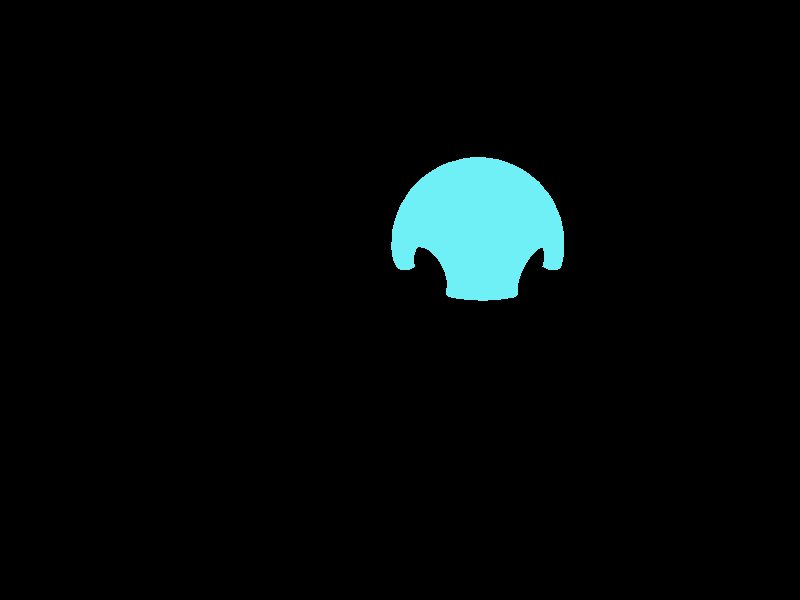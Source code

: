 // Persistence of Vision Ray Tracer Scene Description File
// for FreeCAD (http://www.freecadweb.org)

#version 3.6;

#include "colors.inc"
#include "metals.inc"

// ----------------------------------------

global_settings {
    assumed_gamma 1.0
    ambient_light color rgb <1.0,1.0,1.0>
    max_trace_level 20
}  

// ----------------------------------------


sky_sphere {
  pigment {
    gradient y
    color_map {
      [0.0 rgb <0.6,0.7,1.0>]
      [0.7 rgb <0.0,0.1,0.8>]
    }
  }
}


// ----------------------------------------

plane {
  y, -1
  texture { pigment {rgb <0.0,0.0,0.0>} finish {ambient 0.0 reflection 0.05 specular 0.0} }
}

// Standard finish
#declare StdFinish = F_MetalB;
//#declare StdFinish = finish { diffuse 0.7 };
//#declare StdFinish = finish { phong 0.5 };
//#declare StdFinish = finish { ambient rgb <0.5,0.5,0.5> };
//#declare StdFinish = finish { crand 0.5 phong 0.9};
#declare StdFinish = finish { ambient 0.01 diffuse 0.9 phong 1.0 phong_size 70 metallic brilliance 1.5} ;

// declares position and view direction

// Generated by FreeCAD (http://www.freecadweb.org/)
#declare cam_location =  <60.9195,59.3367,-73.5835>;
#declare cam_look_at  = <-17.8181,-19.4009,5.15411>;
#declare cam_sky      = <-0.408248,0.816497,0.408248>;
#declare cam_angle    = 45; 
camera {
  location  cam_location
  look_at   cam_look_at
  sky       cam_sky
  angle     cam_angle 
  right x*800/600
}
// Written by FreeCAD http://www.freecadweb.org/
// face number1 +++++++++++++++++++++++++++++++++++++++++++++++++++++++++++++++++++++
#declare Pov_Fillet0011 = mesh2{
  vertex_vectors {
    455,
    <4.44444,-8.95806,0>,
    <8.95806,-4.44444,-2.19409e-15>,
    <5.83455,-8.12146,-1.42905e-15>,
    <7.07107,-7.07107,-1.73191e-15>,
    <8.12146,-5.83455,-1.98918e-15>,
    <2.72144e-16,-8.95806,4.44444>,
    <4.31658,-8.95806,1.05842>,
    <3.94032,-8.95806,2.05596>,
    <3.33734,-8.95806,2.93518>,
    <2.54233,-8.95806,3.6455>,
    <1.60101,-8.95806,4.14607>,
    <0.814284,-8.95806,4.36922>,
    <8.95806,4.44444,-2.19409e-15>,
    <8.95816,-4.31978,1.04444>,
    <8.95815,-3.9607,2.01605>,
    <8.95808,-3.38789,2.87663>,
    <8.95807,-2.62885,3.5836>,
    <8.95809,-1.72255,4.097>,
    <8.9581,-0.718632,4.38588>,
    <8.95809,0.326201,4.4324>,
    <8.95807,1.35278,4.23355>,
    <8.95807,2.30368,3.80081>,
    <8.95807,3.12657,3.15873>,
    <8.95806,3.77667,2.34304>,
    <8.95806,4.21865,1.39862>,
    <8.95807,4.38764,0.708303>,
    <4.44444,-8.95806,0>,
    <-1.0597,-8.95806,4.31627>,
    <-2.05978,-8.95806,3.93833>,
    <-2.94115,-8.95806,3.33208>,
    <-3.65216,-8.95806,2.53274>,
    <-4.15152,-8.95806,1.5868>,
    <-4.41039,-8.95806,0.549127>,
    <-4.4139,-8.95806,-0.520199>,
    <-4.16192,-8.95806,-1.55934>,
    <-3.66906,-8.95806,-2.50819>,
    <-2.96385,-8.95806,-3.31189>,
    <-2.08712,-8.95806,-3.9239>,
    <-1.08957,-8.95806,-4.30883>,
    <-0.0289147,-8.95806,-4.44436>,
    <1.03352,-8.95806,-4.3226>,
    <2.03627,-8.95806,-3.95052>,
    <2.92124,-8.95806,-3.34954>,
    <3.63701,-8.95806,-2.55445>,
    <4.14196,-8.95806,-1.6116>,
    <4.36828,-8.95806,-0.819291>,
    <4.44444,8.95806,0>,
    <8.12146,5.83455,-1.98918e-15>,
    <7.07107,7.07107,-1.73191e-15>,
    <5.83455,8.12146,-1.42905e-15>,
    <8.95806,-4.44444,-2.19409e-15>,
    <5.83455,-8.12146,-1.42905e-15>,
    <7.07107,-7.07107,-1.73191e-15>,
    <8.12146,-5.83455,-1.98918e-15>,
    <2.72144e-16,8.95806,4.44444>,
    <4.31555,8.95806,1.06263>,
    <3.9363,8.95806,2.06364>,
    <3.32873,8.95806,2.94493>,
    <2.52808,8.95806,3.65539>,
    <1.58077,8.95806,4.15382>,
    <0.803628,8.95806,4.37119>,
    <8.95806,4.44444,-2.19409e-15>,
    <8.95807,4.31558,-1.06248>,
    <8.95806,3.93635,-2.06355>,
    <8.95807,3.32857,-2.94511>,
    <8.95807,2.52709,-3.65607>,
    <8.95807,1.57784,-4.15492>,
    <8.95809,0.535684,-4.41199>,
    <8.9581,-0.538138,-4.41166>,
    <8.95809,-1.57963,-4.15419>,
    <8.95807,-2.52667,-3.65636>,
    <8.95808,-3.32427,-2.94994>,
    <8.95814,-3.92888,-2.07739>,
    <8.95816,-4.3098,-1.08485>,
    <8.95811,-4.41017,-0.550132>,
    <4.44444,8.95806,0>,
    <-1.06392,8.95806,4.31523>,
    <-2.06748,8.95806,3.93429>,
    <-2.95092,8.95806,3.32343>,
    <-3.66205,8.95806,2.51843>,
    <-4.15923,8.95806,1.56647>,
    <-4.41354,8.95806,0.523228>,
    <-4.41024,8.95806,-0.550412>,
    <-4.14959,8.95806,-1.59186>,
    <-3.64684,8.95806,-2.5404>,
    <-2.93132,8.95806,-3.34072>,
    <-2.04477,8.95806,-3.94613>,
    <-1.03892,8.95806,-4.32132>,
    <0.0276088,8.95806,-4.44436>,
    <1.09263,8.95806,-4.30804>,
    <2.09404,8.95806,-3.92021>,
    <2.97333,8.95806,-3.30339>,
    <3.67901,8.95806,-2.49359>,
    <4.16969,8.95806,-1.53843>,
    <4.37532,8.95806,-0.780846>,
    <8.12146,5.83455,-1.98918e-15>,
    <7.07107,7.07107,-1.73191e-15>,
    <5.83455,8.12146,-1.42905e-15>,
    <4.44444,5.66441e-15,-8.95806>,
    <4.31437,1.06738,-8.95806>,
    <3.92828,2.07887,-8.95806>,
    <3.30623,2.97017,-8.95806>,
    <2.48488,3.6849,-8.95806>,
    <1.51404,4.17861,-8.95806>,
    <0.452735,4.42133,-8.95806>,
    <-0.634944,4.39886,-8.95806>,
    <-1.68385,4.11312,-8.95806>,
    <-2.63153,3.58164,-8.95806>,
    <-3.4217,2.83638,-8.95806>,
    <-4.00742,1.92188,-8.95806>,
    <-4.35387,0.892688,-8.95806>,
    <-4.44039,-0.189793,-8.95806>,
    <-4.26182,-1.26094,-8.95806>,
    <-3.82881,-2.25683,-8.95806>,
    <-3.16715,-3.11805,-8.95806>,
    <-2.31618,-3.7932,-8.95806>,
    <-1.32642,-4.2419,-8.95806>,
    <-0.256679,-4.43703,-8.95806>,
    <0.829227,-4.3664,-8.95806>,
    <1.86608,-4.03371,-8.95806>,
    <2.79111,-3.45873,-8.95806>,
    <3.54801,-2.67669,-8.95806>,
    <4.09114,-1.73657,-8.95806>,
    <4.35577,-0.883372,-8.95806>,
    <4.44444,1.68623e-15,8.95806>,
    <4.31542,1.06313,8.95806>,
    <3.93238,2.0711,8.95806>,
    <3.31505,2.96032,8.95806>,
    <2.49949,3.675,8.95806>,
    <1.53475,4.17105,8.95806>,
    <0.479036,4.41855,8.95806>,
    <-0.604414,4.40315,8.95806>,
    <-1.65121,4.12633,8.95806>,
    <-2.59952,3.60494,8.95806>,
    <-3.39346,2.87011,8.95806>,
    <-3.98627,1.96539,8.95806>,
    <-4.34296,0.944324,8.95806>,
    <-4.44246,-0.132657,8.95806>,
    <-4.27888,-1.20178,8.95806>,
    <-3.86189,-2.19975,8.95806>,
    <-3.21613,-3.06751,8.95806>,
    <-2.37969,-3.75369,8.95806>,
    <-1.40183,-4.21758,8.95806>,
    <-0.340191,-4.43141,8.95806>,
    <0.742443,-4.38199,8.95806>,
    <1.78161,-4.07173,8.95806>,
    <2.71494,-3.51884,8.95806>,
    <3.48609,-2.75686,8.95806>,
    <4.04883,-1.83305,8.95806>,
    <4.34505,-0.934674,8.95806>,
    <5.98949,-7.98742,0.571927>,
    <5.77301,-7.98742,1.69511>,
    <5.34789,-7.98742,2.75703>,
    <7.25016,-6.74407,1.39735>,
    <4.72947,-7.98742,3.7193>,
    <6.85469,-6.74407,2.74421>,
    <8.45988,-5.27046,0.807821>,
    <3.94012,-7.98742,4.54714>,
    <6.21148,-6.74407,3.99187>,
    <8.15412,-5.27046,2.39427>,
    <3.00837,-7.98742,5.21064>,
    <5.34376,-6.74407,5.09526>,
    <7.55365,-5.27046,3.89418>,
    <1.96788,-7.98742,5.68582>,
    <4.28291,-6.74407,6.0145>,
    <6.68017,-5.27046,5.25334>,
    <8.65516,-3.61691,3.465>,
    <0.85627,-7.98742,5.95549>,
    <3.06726,-6.74407,6.71636>,
    <5.56525,-5.27046,6.42264>,
    <7.84299,-3.61691,5.04038>,
    <-0.286288,-7.98742,6.00992>,
    <1.74075,-6.74407,7.17546>,
    <4.24918,-5.27046,7.3598>,
    <6.74736,-3.61691,6.43359>,
    <8.73662,-1.83986,4.50404>,
    <-1.4185,-7.98742,5.84713>,
    <0.351326,-6.74407,7.37523>,
    <2.77954,-5.27046,8.03096>,
    <5.40786,-3.61691,7.59428>,
    <7.72634,-1.83986,6.07606>,
    <-2.49944,-7.98742,5.47301>,
    <-1.0508,-6.74407,7.30844>,
    <1.20944,-5.27046,8.41186>,
    <3.87291,-3.61691,8.48048>,
    <6.43681,-1.83986,7.42848>,
    <8.41254,-1.66533e-15,5.40641>,
    <-3.49005,-7.98742,4.90109>,
    <-2.41494,-6.74407,6.9775>,
    <-0.404369,-5.27046,8.48874>,
    <4.91464,-1.83986,8.51241>,
    <7.23734,-1.66533e-15,6.90079>,
    <8.73662,1.83986,4.50404>,
    <-4.35451,-7.98742,4.15202>,
    <-3.6918,-6.74407,6.39438>,
    <-2.00357,-5.27046,8.25881>,
    <5.80057,-1.66533e-15,8.14576>,
    <7.72634,1.83986,6.07606>,
    <8.65516,3.61691,3.465>,
    <8.45988,5.27046,0.807821>,
    <-5.0616,-7.98742,3.25289>,
    <-4.83523,-6.74407,5.58015>,
    <-3.53035,-5.27046,7.73039>,
    <6.43681,1.83986,7.42848>,
    <7.84299,3.61691,5.04038>,
    <8.15412,5.27046,2.39427>,
    <-5.58574,-7.98742,2.23619>,
    <-5.8039,-6.74407,4.56424>,
    <-4.92954,-5.27046,6.92256>,
    <-3.04925,-3.61691,8.81022>,
    <4.91464,1.83986,8.51241>,
    <6.74736,3.61691,6.43359>,
    <7.55365,5.27046,3.89418>,
    <7.25016,6.74407,1.39735>,
    <-5.908,-7.98742,1.13867>,
    <-6.5628,-6.74407,3.38336>,
    <-6.15056,-5.27046,5.86454>,
    <-4.66149,-3.61691,8.07394>,
    <5.40786,3.61691,7.59428>,
    <6.68017,5.27046,5.25334>,
    <6.85469,6.74407,2.74421>,
    <5.98949,7.98742,0.571927>,
    <-6.01673,-7.98742,-4.6071e-15>,
    <-7.08451,-6.74407,2.0802>,
    <-7.14928,-5.27046,4.59456>,
    <-6.10525,-3.61691,7.04584>,
    <3.87291,3.61691,8.48048>,
    <5.56525,5.27046,6.42264>,
    <6.21148,6.74407,3.99187>,
    <5.77301,7.98742,1.69511>,
    <-5.908,-7.98742,-1.13867>,
    <-7.35016,-6.74407,0.701855>,
    <-7.88961,-5.27046,3.15852>,
    <-7.32836,-3.61691,5.76308>,
    <-5.70155,-1.83986,8.0067>,
    <4.24918,5.27046,7.3598>,
    <5.34376,6.74407,5.09526>,
    <5.34789,7.98742,2.75703>,
    <-5.58574,-7.98742,-2.23619>,
    <-7.35016,-6.74407,-0.701855>,
    <-8.34479,-5.27046,1.60833>,
    <-8.2866,-3.61691,4.27204>,
    <-7.11379,-1.83986,6.78299>,
    <-5,-1.66533e-15,8.66025>,
    <2.77954,5.27046,8.03096>,
    <4.28291,6.74407,6.0145>,
    <4.72947,7.98742,3.7193>,
    <-5.0616,-7.98742,-3.25289>,
    <-7.08451,-6.74407,-2.0802>,
    <-8.49837,-5.27046,-6.50732e-15>,
    <-8.94534,-3.61691,2.62659>,
    <-8.26892,-1.83986,5.31411>,
    <-6.54861,-1.66533e-15,7.5575>,
    <1.20944,5.27046,8.41186>,
    <3.06726,6.74407,6.71636>,
    <3.94012,7.98742,4.54714>,
    <-4.35451,-7.98742,-4.15202>,
    <-6.5628,-6.74407,-3.38336>,
    <-8.34479,-5.27046,-1.60833>,
    <-9.28077,-3.61691,0.886206>,
    <-9.1252,-1.83986,3.65318>,
    <-7.86053,-1.66533e-15,6.18159>,
    <-5.70155,1.83986,8.0067>,
    <-3.04925,3.61691,8.81022>,
    <-0.404369,5.27046,8.48874>,
    <1.74075,6.74407,7.17546>,
    <3.00837,7.98742,5.21064>,
    <-3.49005,-7.98742,-4.90109>,
    <-5.8039,-6.74407,-4.56424>,
    <-7.88961,-5.27046,-3.15852>,
    <-9.28077,-3.61691,-0.886206>,
    <-9.65166,-1.83986,1.86021>,
    <-8.88835,-1.66533e-15,4.58227>,
    <-7.11379,1.83986,6.78299>,
    <-4.66149,3.61691,8.07394>,
    <-2.00357,5.27046,8.25881>,
    <0.351326,6.74407,7.37523>,
    <1.96788,7.98742,5.68582>,
    <-2.49944,-7.98742,-5.47301>,
    <-4.83523,-6.74407,-5.58015>,
    <-7.14928,-5.27046,-4.59456>,
    <-8.94534,-3.61691,-2.62659>,
    <-9.82929,-1.83986,-7.52642e-15>,
    <-9.59493,-1.66533e-15,2.81733>,
    <-8.26892,1.83986,5.31411>,
    <-6.10525,3.61691,7.04584>,
    <-3.53035,5.27046,7.73039>,
    <-1.0508,6.74407,7.30844>,
    <0.85627,7.98742,5.95549>,
    <-1.4185,-7.98742,-5.84713>,
    <-3.6918,-6.74407,-6.39438>,
    <-6.15056,-5.27046,-5.86454>,
    <-8.2866,-3.61691,-4.27204>,
    <-9.65166,-1.83986,-1.86021>,
    <-9.95472,-1.66533e-15,0.95056>,
    <-9.1252,1.83986,3.65318>,
    <-7.32836,3.61691,5.76308>,
    <-4.92954,5.27046,6.92256>,
    <-2.41494,6.74407,6.9775>,
    <-0.286288,7.98742,6.00992>,
    <-0.286288,-7.98742,-6.00992>,
    <-2.41494,-6.74407,-6.9775>,
    <-4.92954,-5.27046,-6.92256>,
    <-7.32836,-3.61691,-5.76308>,
    <-9.1252,-1.83986,-3.65318>,
    <-9.95472,-1.66533e-15,-0.95056>,
    <-9.65166,1.83986,1.86021>,
    <-8.2866,3.61691,4.27204>,
    <-6.15056,5.27046,5.86454>,
    <-3.6918,6.74407,6.39438>,
    <-1.4185,7.98742,5.84713>,
    <0.85627,-7.98742,-5.95549>,
    <-1.0508,-6.74407,-7.30844>,
    <-3.53035,-5.27046,-7.73039>,
    <-6.10525,-3.61691,-7.04584>,
    <-8.26892,-1.83986,-5.31411>,
    <-9.59493,-1.66533e-15,-2.81733>,
    <-9.82929,1.83986,-7.52642e-15>,
    <-8.94534,3.61691,2.62659>,
    <-7.14928,5.27046,4.59456>,
    <-4.83523,6.74407,5.58015>,
    <-2.49944,7.98742,5.47301>,
    <1.96788,-7.98742,-5.68582>,
    <0.351326,-6.74407,-7.37523>,
    <-2.00357,-5.27046,-8.25881>,
    <-4.66149,-3.61691,-8.07394>,
    <-7.11379,-1.83986,-6.78299>,
    <-8.88835,-1.66533e-15,-4.58227>,
    <-9.65166,1.83986,-1.86021>,
    <-9.28077,3.61691,0.886206>,
    <-7.88961,5.27046,3.15852>,
    <-5.8039,6.74407,4.56424>,
    <-3.49005,7.98742,4.90109>,
    <3.00837,-7.98742,-5.21064>,
    <1.74075,-6.74407,-7.17546>,
    <-0.404369,-5.27046,-8.48874>,
    <-3.04925,-3.61691,-8.81022>,
    <-5.70155,-1.83986,-8.0067>,
    <-7.86053,-1.66533e-15,-6.18159>,
    <-9.1252,1.83986,-3.65318>,
    <-9.28077,3.61691,-0.886206>,
    <-8.34479,5.27046,1.60833>,
    <-6.5628,6.74407,3.38336>,
    <-4.35451,7.98742,4.15202>,
    <3.94012,-7.98742,-4.54714>,
    <3.06726,-6.74407,-6.71636>,
    <1.20944,-5.27046,-8.41186>,
    <-6.54861,-1.66533e-15,-7.5575>,
    <-8.26892,1.83986,-5.31411>,
    <-8.94534,3.61691,-2.62659>,
    <-8.49837,5.27046,-6.50732e-15>,
    <-7.08451,6.74407,2.0802>,
    <-5.0616,7.98742,3.25289>,
    <4.72947,-7.98742,-3.7193>,
    <4.28291,-6.74407,-6.0145>,
    <2.77954,-5.27046,-8.03096>,
    <-5,-1.66533e-15,-8.66025>,
    <-7.11379,1.83986,-6.78299>,
    <-8.2866,3.61691,-4.27204>,
    <-8.34479,5.27046,-1.60833>,
    <-7.35016,6.74407,0.701855>,
    <-5.58574,7.98742,2.23619>,
    <5.34789,-7.98742,-2.75703>,
    <5.34376,-6.74407,-5.09526>,
    <4.24918,-5.27046,-7.3598>,
    <-5.70155,1.83986,-8.0067>,
    <-7.32836,3.61691,-5.76308>,
    <-7.88961,5.27046,-3.15852>,
    <-7.35016,6.74407,-0.701855>,
    <-5.908,7.98742,1.13867>,
    <5.77301,-7.98742,-1.69511>,
    <6.21148,-6.74407,-3.99187>,
    <5.56525,-5.27046,-6.42264>,
    <3.87291,-3.61691,-8.48048>,
    <-6.10525,3.61691,-7.04584>,
    <-7.14928,5.27046,-4.59456>,
    <-7.08451,6.74407,-2.0802>,
    <-6.01673,7.98742,-4.6071e-15>,
    <5.98949,-7.98742,-0.571927>,
    <6.85469,-6.74407,-2.74421>,
    <6.68017,-5.27046,-5.25334>,
    <5.40786,-3.61691,-7.59428>,
    <-4.66149,3.61691,-8.07394>,
    <-6.15056,5.27046,-5.86454>,
    <-6.5628,6.74407,-3.38336>,
    <-5.908,7.98742,-1.13867>,
    <7.25016,-6.74407,-1.39735>,
    <7.55365,-5.27046,-3.89418>,
    <6.74736,-3.61691,-6.43359>,
    <4.91464,-1.83986,-8.51241>,
    <-3.04925,3.61691,-8.81022>,
    <-4.92954,5.27046,-6.92256>,
    <-5.8039,6.74407,-4.56424>,
    <-5.58574,7.98742,-2.23619>,
    <8.15412,-5.27046,-2.39427>,
    <7.84299,-3.61691,-5.04038>,
    <6.43681,-1.83986,-7.42848>,
    <-3.53035,5.27046,-7.73039>,
    <-4.83523,6.74407,-5.58015>,
    <-5.0616,7.98742,-3.25289>,
    <8.45988,-5.27046,-0.807821>,
    <8.65516,-3.61691,-3.465>,
    <7.72634,-1.83986,-6.07606>,
    <5.80057,-1.66533e-15,-8.14576>,
    <-2.00357,5.27046,-8.25881>,
    <-3.6918,6.74407,-6.39438>,
    <-4.35451,7.98742,-4.15202>,
    <8.73662,-1.83986,-4.50404>,
    <7.23734,-1.66533e-15,-6.90079>,
    <4.91464,1.83986,-8.51241>,
    <-0.404369,5.27046,-8.48874>,
    <-2.41494,6.74407,-6.9775>,
    <-3.49005,7.98742,-4.90109>,
    <8.41254,-1.66533e-15,-5.40641>,
    <6.43681,1.83986,-7.42848>,
    <3.87291,3.61691,-8.48048>,
    <1.20944,5.27046,-8.41186>,
    <-1.0508,6.74407,-7.30844>,
    <-2.49944,7.98742,-5.47301>,
    <7.72634,1.83986,-6.07606>,
    <5.40786,3.61691,-7.59428>,
    <2.77954,5.27046,-8.03096>,
    <0.351326,6.74407,-7.37523>,
    <-1.4185,7.98742,-5.84713>,
    <8.73662,1.83986,-4.50404>,
    <6.74736,3.61691,-6.43359>,
    <4.24918,5.27046,-7.3598>,
    <1.74075,6.74407,-7.17546>,
    <-0.286288,7.98742,-6.00992>,
    <7.84299,3.61691,-5.04038>,
    <5.56525,5.27046,-6.42264>,
    <3.06726,6.74407,-6.71636>,
    <0.85627,7.98742,-5.95549>,
    <8.65516,3.61691,-3.465>,
    <6.68017,5.27046,-5.25334>,
    <4.28291,6.74407,-6.0145>,
    <1.96788,7.98742,-5.68582>,
    <7.55365,5.27046,-3.89418>,
    <5.34376,6.74407,-5.09526>,
    <3.00837,7.98742,-5.21064>,
    <8.15412,5.27046,-2.39427>,
    <6.21148,6.74407,-3.99187>,
    <3.94012,7.98742,-4.54714>,
    <8.45988,5.27046,-0.807821>,
    <6.85469,6.74407,-2.74421>,
    <4.72947,7.98742,-3.7193>,
    <7.25016,6.74407,-1.39735>,
    <5.34789,7.98742,-2.75703>,
    <5.77301,7.98742,-1.69511>,
    <5.98949,7.98742,-0.571927>,
    <-4.68787,-8.50914,2.37033>,
    <-4.69567,-8.50914,-2.35483>,
    <-4.69365,8.50914,2.35886>,
    <-4.68642,8.50914,-2.37319>,
    <3.08729,8.50914,-4.25008>,
  }
  normal_vectors {
    455,
    <0.444444,-0.895806,0>,
    <0.895806,-0.444444,0>,
    <0.583455,-0.812146,0>,
    <0.707107,-0.707107,0>,
    <0.812146,-0.583455,0>,
    <2.72144e-17,-0.895806,0.444444>,
    <0.431658,-0.895806,0.105842>,
    <0.394032,-0.895806,0.205596>,
    <0.333734,-0.895806,0.293518>,
    <0.254233,-0.895806,0.36455>,
    <0.160101,-0.895806,0.414607>,
    <0.0814284,-0.895806,0.436922>,
    <0.895806,0.444444,-0>,
    <0.895816,-0.431978,0.104444>,
    <0.895815,-0.39607,0.201605>,
    <0.895808,-0.338789,0.287663>,
    <0.895807,-0.262885,0.35836>,
    <0.895809,-0.172255,0.4097>,
    <0.89581,-0.0718632,0.438588>,
    <0.895809,0.0326201,0.44324>,
    <0.895807,0.135278,0.423355>,
    <0.895807,0.230368,0.380081>,
    <0.895807,0.312657,0.315873>,
    <0.895806,0.377667,0.234304>,
    <0.895806,0.421865,0.139861>,
    <0.895807,0.438764,0.0708303>,
    <0.444444,-0.895806,0>,
    <-0.10597,-0.895806,0.431627>,
    <-0.205978,-0.895806,0.393833>,
    <-0.294115,-0.895806,0.333208>,
    <-0.365216,-0.895807,0.253274>,
    <-0.415152,-0.895807,0.15868>,
    <-0.441039,-0.895806,0.0549127>,
    <-0.44139,-0.895806,-0.0520199>,
    <-0.416192,-0.895806,-0.155934>,
    <-0.366906,-0.895807,-0.250819>,
    <-0.296386,-0.895807,-0.331189>,
    <-0.208712,-0.895806,-0.39239>,
    <-0.108957,-0.895806,-0.430882>,
    <-0.00289147,-0.895806,-0.444435>,
    <0.103352,-0.895806,-0.43226>,
    <0.203627,-0.895807,-0.395052>,
    <0.292124,-0.895806,-0.334954>,
    <0.363701,-0.895806,-0.255445>,
    <0.414196,-0.895806,-0.16116>,
    <0.436828,-0.895806,-0.0819291>,
    <0.444444,0.895806,-0>,
    <0.812146,0.583455,-0>,
    <0.707107,0.707107,-0>,
    <0.583455,0.812146,-0>,
    <0.895806,-0.444444,0>,
    <0.583455,-0.812146,0>,
    <0.707107,-0.707107,0>,
    <0.812146,-0.583455,0>,
    <2.72144e-17,0.895806,0.444444>,
    <0.431554,0.895806,0.106263>,
    <0.39363,0.895806,0.206364>,
    <0.332873,0.895806,0.294493>,
    <0.252808,0.895806,0.365539>,
    <0.158077,0.895806,0.415382>,
    <0.0803627,0.895806,0.437119>,
    <0.895806,0.444444,-0>,
    <0.895807,0.431558,-0.106248>,
    <0.895806,0.393635,-0.206355>,
    <0.895807,0.332857,-0.294511>,
    <0.895807,0.252709,-0.365607>,
    <0.895807,0.157784,-0.415492>,
    <0.895809,0.0535684,-0.4412>,
    <0.89581,-0.0538138,-0.441166>,
    <0.895809,-0.157963,-0.415419>,
    <0.895807,-0.252667,-0.365636>,
    <0.895808,-0.332427,-0.294994>,
    <0.895814,-0.392888,-0.207739>,
    <0.895816,-0.43098,-0.108485>,
    <0.895811,-0.441017,-0.0550132>,
    <0.444444,0.895806,-0>,
    <-0.106392,0.895806,0.431523>,
    <-0.206748,0.895806,0.393429>,
    <-0.295092,0.895806,0.332343>,
    <-0.366205,0.895807,0.251843>,
    <-0.415923,0.895807,0.156647>,
    <-0.441354,0.895806,0.0523228>,
    <-0.441024,0.895806,-0.0550412>,
    <-0.414959,0.895806,-0.159186>,
    <-0.364684,0.895807,-0.25404>,
    <-0.293132,0.895807,-0.334072>,
    <-0.204477,0.895806,-0.394613>,
    <-0.103892,0.895806,-0.432132>,
    <0.00276088,0.895806,-0.444436>,
    <0.109263,0.895806,-0.430804>,
    <0.209404,0.895807,-0.392021>,
    <0.297333,0.895806,-0.330339>,
    <0.367901,0.895806,-0.249359>,
    <0.416969,0.895806,-0.153843>,
    <0.437532,0.895806,-0.0780846>,
    <0.812146,0.583455,-0>,
    <0.707107,0.707107,-0>,
    <0.583455,0.812146,-0>,
    <0.444444,5.66441e-16,-0.895806>,
    <0.431437,0.106738,-0.895806>,
    <0.392828,0.207887,-0.895806>,
    <0.330623,0.297017,-0.895806>,
    <0.248488,0.36849,-0.895806>,
    <0.151404,0.417861,-0.895806>,
    <0.0452735,0.442133,-0.895806>,
    <-0.0634944,0.439886,-0.895806>,
    <-0.168385,0.411312,-0.895806>,
    <-0.263153,0.358164,-0.895806>,
    <-0.34217,0.283638,-0.895806>,
    <-0.400742,0.192188,-0.895806>,
    <-0.435387,0.0892688,-0.895806>,
    <-0.444039,-0.0189793,-0.895806>,
    <-0.426182,-0.126094,-0.895806>,
    <-0.382881,-0.225683,-0.895806>,
    <-0.316715,-0.311805,-0.895806>,
    <-0.231618,-0.37932,-0.895806>,
    <-0.132642,-0.42419,-0.895806>,
    <-0.0256679,-0.443703,-0.895806>,
    <0.0829227,-0.43664,-0.895806>,
    <0.186608,-0.403371,-0.895806>,
    <0.279111,-0.345873,-0.895806>,
    <0.354801,-0.267669,-0.895806>,
    <0.409114,-0.173657,-0.895806>,
    <0.435577,-0.0883372,-0.895806>,
    <0.444444,1.68623e-16,0.895806>,
    <0.431542,0.106313,0.895806>,
    <0.393238,0.20711,0.895806>,
    <0.331505,0.296032,0.895806>,
    <0.249949,0.3675,0.895806>,
    <0.153475,0.417105,0.895806>,
    <0.0479036,0.441855,0.895806>,
    <-0.0604414,0.440315,0.895806>,
    <-0.165121,0.412633,0.895806>,
    <-0.259952,0.360494,0.895806>,
    <-0.339346,0.287011,0.895806>,
    <-0.398627,0.196539,0.895806>,
    <-0.434296,0.0944324,0.895806>,
    <-0.444246,-0.0132657,0.895806>,
    <-0.427888,-0.120178,0.895806>,
    <-0.386189,-0.219975,0.895806>,
    <-0.321613,-0.306751,0.895806>,
    <-0.237969,-0.375369,0.895806>,
    <-0.140183,-0.421758,0.895806>,
    <-0.0340191,-0.443141,0.895806>,
    <0.0742443,-0.438199,0.895806>,
    <0.178161,-0.407173,0.895806>,
    <0.271494,-0.351884,0.895806>,
    <0.348609,-0.275686,0.895806>,
    <0.404883,-0.183305,0.895806>,
    <0.434505,-0.0934674,0.895806>,
    <0.598949,-0.798742,0.0571927>,
    <0.577301,-0.798742,0.169511>,
    <0.534789,-0.798742,0.275703>,
    <0.725017,-0.674407,0.139735>,
    <0.472947,-0.798742,0.37193>,
    <0.685469,-0.674407,0.274421>,
    <0.845988,-0.527046,0.0807821>,
    <0.394012,-0.798742,0.454714>,
    <0.621148,-0.674407,0.399187>,
    <0.815412,-0.527046,0.239427>,
    <0.300837,-0.798742,0.521064>,
    <0.534376,-0.674407,0.509526>,
    <0.755365,-0.527046,0.389418>,
    <0.196788,-0.798742,0.568582>,
    <0.428291,-0.674407,0.60145>,
    <0.668017,-0.527046,0.525334>,
    <0.865516,-0.361691,0.3465>,
    <0.085627,-0.798742,0.595549>,
    <0.306726,-0.674407,0.671636>,
    <0.556525,-0.527046,0.642264>,
    <0.784299,-0.361691,0.504038>,
    <-0.0286288,-0.798742,0.600992>,
    <0.174075,-0.674407,0.717546>,
    <0.424918,-0.527046,0.73598>,
    <0.674736,-0.361691,0.643359>,
    <0.873662,-0.183986,0.450404>,
    <-0.14185,-0.798742,0.584713>,
    <0.0351326,-0.674407,0.737523>,
    <0.277954,-0.527046,0.803096>,
    <0.540786,-0.361691,0.759428>,
    <0.772634,-0.183986,0.607606>,
    <-0.249944,-0.798742,0.547301>,
    <-0.10508,-0.674407,0.730844>,
    <0.120944,-0.527046,0.841186>,
    <0.387291,-0.361691,0.848048>,
    <0.643681,-0.183986,0.742848>,
    <0.841254,-1.66533e-16,0.540641>,
    <-0.349005,-0.798742,0.490109>,
    <-0.241494,-0.674407,0.69775>,
    <-0.0404369,-0.527046,0.848874>,
    <0.491464,-0.183986,0.851241>,
    <0.723734,-1.66533e-16,0.690079>,
    <0.873662,0.183986,0.450404>,
    <-0.435451,-0.798742,0.415202>,
    <-0.36918,-0.674407,0.639438>,
    <-0.200357,-0.527046,0.825881>,
    <0.580057,-1.66533e-16,0.814576>,
    <0.772634,0.183986,0.607606>,
    <0.865516,0.361691,0.3465>,
    <0.845988,0.527046,0.0807821>,
    <-0.50616,-0.798742,0.325289>,
    <-0.483523,-0.674407,0.558015>,
    <-0.353035,-0.527046,0.773039>,
    <0.643681,0.183986,0.742848>,
    <0.784299,0.361691,0.504038>,
    <0.815412,0.527046,0.239427>,
    <-0.558574,-0.798742,0.223619>,
    <-0.58039,-0.674407,0.456424>,
    <-0.492954,-0.527046,0.692256>,
    <-0.304925,-0.361691,0.881022>,
    <0.491464,0.183986,0.851241>,
    <0.674736,0.361691,0.643359>,
    <0.755365,0.527046,0.389418>,
    <0.725017,0.674407,0.139735>,
    <-0.5908,-0.798742,0.113867>,
    <-0.65628,-0.674407,0.338336>,
    <-0.615056,-0.527046,0.586454>,
    <-0.466149,-0.361691,0.807394>,
    <0.540786,0.361691,0.759428>,
    <0.668017,0.527046,0.525334>,
    <0.685469,0.674407,0.274421>,
    <0.598949,0.798742,0.0571927>,
    <-0.601673,-0.798742,-4.6071e-16>,
    <-0.708451,-0.674407,0.20802>,
    <-0.714928,-0.527046,0.459456>,
    <-0.610525,-0.361691,0.704584>,
    <0.387291,0.361691,0.848048>,
    <0.556525,0.527046,0.642264>,
    <0.621148,0.674407,0.399187>,
    <0.577301,0.798742,0.169511>,
    <-0.5908,-0.798742,-0.113867>,
    <-0.735016,-0.674407,0.0701855>,
    <-0.788961,-0.527046,0.315852>,
    <-0.732836,-0.361691,0.576308>,
    <-0.570155,-0.183986,0.80067>,
    <0.424918,0.527046,0.73598>,
    <0.534376,0.674407,0.509526>,
    <0.534789,0.798742,0.275703>,
    <-0.558574,-0.798742,-0.223619>,
    <-0.735016,-0.674407,-0.0701855>,
    <-0.834479,-0.527046,0.160833>,
    <-0.82866,-0.361691,0.427204>,
    <-0.711379,-0.183986,0.678299>,
    <-0.5,-1.66533e-16,0.866025>,
    <0.277954,0.527046,0.803096>,
    <0.428291,0.674407,0.60145>,
    <0.472947,0.798742,0.37193>,
    <-0.50616,-0.798742,-0.325289>,
    <-0.708451,-0.674407,-0.20802>,
    <-0.849837,-0.527046,-6.50732e-16>,
    <-0.894534,-0.361691,0.262659>,
    <-0.826892,-0.183986,0.531411>,
    <-0.654861,-1.66533e-16,0.75575>,
    <0.120944,0.527046,0.841186>,
    <0.306726,0.674407,0.671636>,
    <0.394012,0.798742,0.454714>,
    <-0.435451,-0.798742,-0.415202>,
    <-0.65628,-0.674407,-0.338336>,
    <-0.834479,-0.527046,-0.160833>,
    <-0.928077,-0.361691,0.0886206>,
    <-0.91252,-0.183986,0.365318>,
    <-0.786053,-1.66533e-16,0.618159>,
    <-0.570155,0.183986,0.80067>,
    <-0.304925,0.361691,0.881022>,
    <-0.0404369,0.527046,0.848874>,
    <0.174075,0.674407,0.717546>,
    <0.300837,0.798742,0.521064>,
    <-0.349005,-0.798742,-0.490109>,
    <-0.58039,-0.674407,-0.456424>,
    <-0.788961,-0.527046,-0.315852>,
    <-0.928077,-0.361691,-0.0886206>,
    <-0.965166,-0.183986,0.186021>,
    <-0.888835,-1.66533e-16,0.458227>,
    <-0.711379,0.183986,0.678299>,
    <-0.466149,0.361691,0.807394>,
    <-0.200357,0.527046,0.825881>,
    <0.0351326,0.674407,0.737523>,
    <0.196788,0.798742,0.568582>,
    <-0.249944,-0.798742,-0.547301>,
    <-0.483523,-0.674407,-0.558015>,
    <-0.714928,-0.527046,-0.459456>,
    <-0.894534,-0.361691,-0.262659>,
    <-0.982929,-0.183986,-7.52642e-16>,
    <-0.959493,-1.66533e-16,0.281733>,
    <-0.826892,0.183986,0.531411>,
    <-0.610525,0.361691,0.704584>,
    <-0.353035,0.527046,0.773039>,
    <-0.10508,0.674407,0.730844>,
    <0.085627,0.798742,0.595549>,
    <-0.14185,-0.798742,-0.584713>,
    <-0.36918,-0.674407,-0.639438>,
    <-0.615056,-0.527046,-0.586454>,
    <-0.82866,-0.361691,-0.427204>,
    <-0.965166,-0.183986,-0.186021>,
    <-0.995472,-1.66533e-16,0.095056>,
    <-0.91252,0.183986,0.365318>,
    <-0.732836,0.361691,0.576308>,
    <-0.492954,0.527046,0.692256>,
    <-0.241494,0.674407,0.69775>,
    <-0.0286288,0.798742,0.600992>,
    <-0.0286288,-0.798742,-0.600992>,
    <-0.241494,-0.674407,-0.69775>,
    <-0.492954,-0.527046,-0.692256>,
    <-0.732836,-0.361691,-0.576308>,
    <-0.91252,-0.183986,-0.365318>,
    <-0.995472,-1.66533e-16,-0.095056>,
    <-0.965166,0.183986,0.186021>,
    <-0.82866,0.361691,0.427204>,
    <-0.615056,0.527046,0.586454>,
    <-0.36918,0.674407,0.639438>,
    <-0.14185,0.798742,0.584713>,
    <0.085627,-0.798742,-0.595549>,
    <-0.10508,-0.674407,-0.730844>,
    <-0.353035,-0.527046,-0.773039>,
    <-0.610525,-0.361691,-0.704584>,
    <-0.826892,-0.183986,-0.531411>,
    <-0.959493,-1.66533e-16,-0.281733>,
    <-0.982929,0.183986,-7.52642e-16>,
    <-0.894534,0.361691,0.262659>,
    <-0.714928,0.527046,0.459456>,
    <-0.483523,0.674407,0.558015>,
    <-0.249944,0.798742,0.547301>,
    <0.196788,-0.798742,-0.568582>,
    <0.0351326,-0.674407,-0.737523>,
    <-0.200357,-0.527046,-0.825881>,
    <-0.466149,-0.361691,-0.807394>,
    <-0.711379,-0.183986,-0.678299>,
    <-0.888835,-1.66533e-16,-0.458227>,
    <-0.965166,0.183986,-0.186021>,
    <-0.928077,0.361691,0.0886206>,
    <-0.788961,0.527046,0.315852>,
    <-0.58039,0.674407,0.456424>,
    <-0.349005,0.798742,0.490109>,
    <0.300837,-0.798742,-0.521064>,
    <0.174075,-0.674407,-0.717546>,
    <-0.0404369,-0.527046,-0.848874>,
    <-0.304925,-0.361691,-0.881022>,
    <-0.570155,-0.183986,-0.80067>,
    <-0.786053,-1.66533e-16,-0.618159>,
    <-0.91252,0.183986,-0.365318>,
    <-0.928077,0.361691,-0.0886206>,
    <-0.834479,0.527046,0.160833>,
    <-0.65628,0.674407,0.338336>,
    <-0.435451,0.798742,0.415202>,
    <0.394012,-0.798742,-0.454714>,
    <0.306726,-0.674407,-0.671636>,
    <0.120944,-0.527046,-0.841186>,
    <-0.654861,-1.66533e-16,-0.75575>,
    <-0.826892,0.183986,-0.531411>,
    <-0.894534,0.361691,-0.262659>,
    <-0.849837,0.527046,-6.50732e-16>,
    <-0.708451,0.674407,0.20802>,
    <-0.50616,0.798742,0.325289>,
    <0.472947,-0.798742,-0.37193>,
    <0.428291,-0.674407,-0.60145>,
    <0.277954,-0.527046,-0.803096>,
    <-0.5,-1.66533e-16,-0.866025>,
    <-0.711379,0.183986,-0.678299>,
    <-0.82866,0.361691,-0.427204>,
    <-0.834479,0.527046,-0.160833>,
    <-0.735016,0.674407,0.0701855>,
    <-0.558574,0.798742,0.223619>,
    <0.534789,-0.798742,-0.275703>,
    <0.534376,-0.674407,-0.509526>,
    <0.424918,-0.527046,-0.73598>,
    <-0.570155,0.183986,-0.80067>,
    <-0.732836,0.361691,-0.576308>,
    <-0.788961,0.527046,-0.315852>,
    <-0.735016,0.674407,-0.0701855>,
    <-0.5908,0.798742,0.113867>,
    <0.577301,-0.798742,-0.169511>,
    <0.621148,-0.674407,-0.399187>,
    <0.556525,-0.527046,-0.642264>,
    <0.387291,-0.361691,-0.848048>,
    <-0.610525,0.361691,-0.704584>,
    <-0.714928,0.527046,-0.459456>,
    <-0.708451,0.674407,-0.20802>,
    <-0.601673,0.798742,-4.6071e-16>,
    <0.598949,-0.798742,-0.0571927>,
    <0.685469,-0.674407,-0.274421>,
    <0.668017,-0.527046,-0.525334>,
    <0.540786,-0.361691,-0.759428>,
    <-0.466149,0.361691,-0.807394>,
    <-0.615056,0.527046,-0.586454>,
    <-0.65628,0.674407,-0.338336>,
    <-0.5908,0.798742,-0.113867>,
    <0.725017,-0.674407,-0.139735>,
    <0.755365,-0.527046,-0.389418>,
    <0.674736,-0.361691,-0.643359>,
    <0.491464,-0.183986,-0.851241>,
    <-0.304925,0.361691,-0.881022>,
    <-0.492954,0.527046,-0.692256>,
    <-0.58039,0.674407,-0.456424>,
    <-0.558574,0.798742,-0.223619>,
    <0.815412,-0.527046,-0.239427>,
    <0.784299,-0.361691,-0.504038>,
    <0.643681,-0.183986,-0.742848>,
    <-0.353035,0.527046,-0.773039>,
    <-0.483523,0.674407,-0.558015>,
    <-0.50616,0.798742,-0.325289>,
    <0.845988,-0.527046,-0.0807821>,
    <0.865516,-0.361691,-0.3465>,
    <0.772634,-0.183986,-0.607606>,
    <0.580057,-1.66533e-16,-0.814576>,
    <-0.200357,0.527046,-0.825881>,
    <-0.36918,0.674407,-0.639438>,
    <-0.435451,0.798742,-0.415202>,
    <0.873662,-0.183986,-0.450404>,
    <0.723734,-1.66533e-16,-0.690079>,
    <0.491464,0.183986,-0.851241>,
    <-0.0404369,0.527046,-0.848874>,
    <-0.241494,0.674407,-0.69775>,
    <-0.349005,0.798742,-0.490109>,
    <0.841254,-1.66533e-16,-0.540641>,
    <0.643681,0.183986,-0.742848>,
    <0.387291,0.361691,-0.848048>,
    <0.120944,0.527046,-0.841186>,
    <-0.10508,0.674407,-0.730844>,
    <-0.249944,0.798742,-0.547301>,
    <0.772634,0.183986,-0.607606>,
    <0.540786,0.361691,-0.759428>,
    <0.277954,0.527046,-0.803096>,
    <0.0351326,0.674407,-0.737523>,
    <-0.14185,0.798742,-0.584713>,
    <0.873662,0.183986,-0.450404>,
    <0.674736,0.361691,-0.643359>,
    <0.424918,0.527046,-0.73598>,
    <0.174075,0.674407,-0.717546>,
    <-0.0286288,0.798742,-0.600992>,
    <0.784299,0.361691,-0.504038>,
    <0.556525,0.527046,-0.642264>,
    <0.306726,0.674407,-0.671636>,
    <0.085627,0.798742,-0.595549>,
    <0.865516,0.361691,-0.3465>,
    <0.668017,0.527046,-0.525334>,
    <0.428291,0.674407,-0.60145>,
    <0.196788,0.798742,-0.568582>,
    <0.755365,0.527046,-0.389418>,
    <0.534376,0.674407,-0.509526>,
    <0.300837,0.798742,-0.521064>,
    <0.815412,0.527046,-0.239427>,
    <0.621148,0.674407,-0.399187>,
    <0.394012,0.798742,-0.454714>,
    <0.845988,0.527046,-0.0807821>,
    <0.685469,0.674407,-0.274421>,
    <0.472947,0.798742,-0.37193>,
    <0.725017,0.674407,-0.139735>,
    <0.534789,0.798742,-0.275703>,
    <0.577301,0.798742,-0.169511>,
    <0.598949,0.798742,-0.0571927>,
    <-0.468787,-0.850914,0.237033>,
    <-0.469567,-0.850914,-0.235483>,
    <-0.469365,0.850914,0.235886>,
    <-0.468642,0.850914,-0.237319>,
    <0.308729,0.850914,-0.425008>,
  }
  face_indices {
    762,
    <391,374,383>,
    <266,58,59>,
    <391,382,374>,
    <266,245,255>,
    <392,383,375>,
    <266,255,58>,
    <267,36,256>,
    <392,375,384>,
    <267,37,36>,
    <393,385,83>,
    <393,384,376>,
    <393,376,385>,
    <268,247,257>,
    <268,256,247>,
    <394,386,379>,
    <394,72,73>,
    <394,379,387>,
    <269,257,248>,
    <395,380,388>,
    <395,387,380>,
    <269,248,258>,
    <396,388,381>,
    <270,258,249>,
    <396,381,389>,
    <270,249,259>,
    <397,390,382>,
    <271,259,250>,
    <397,382,391>,
    <271,250,260>,
    <398,383,392>,
    <272,260,251>,
    <272,251,261>,
    <75,97,94>,
    <398,391,383>,
    <150,0,2>,
    <150,2,3>,
    <399,392,384>,
    <150,6,0>,
    <399,384,393>,
    <273,261,252>,
    <273,252,262>,
    <400,394,73>,
    <151,7,6>,
    <400,53,386>,
    <400,50,53>,
    <400,73,74>,
    <400,74,50>,
    <151,6,150>,
    <400,386,394>,
    <274,134,263>,
    <401,72,394>,
    <274,262,135>,
    <401,395,70>,
    <274,135,134>,
    <401,70,71>,
    <401,71,72>,
    <401,394,387>,
    <401,387,395>,
    <402,395,388>,
    <402,388,396>,
    <152,7,151>,
    <275,132,131>,
    <153,3,4>,
    <275,263,132>,
    <403,389,123>,
    <275,131,264>,
    <403,123,98>,
    <153,150,3>,
    <403,396,389>,
    <276,253,265>,
    <153,151,150>,
    <154,8,7>,
    <403,98,99>,
    <154,7,152>,
    <404,105,106>,
    <276,264,253>,
    <404,106,390>,
    <277,266,59>,
    <277,254,266>,
    <277,59,60>,
    <155,151,153>,
    <404,390,397>,
    <277,265,254>,
    <405,397,391>,
    <405,391,398>,
    <278,38,37>,
    <155,152,151>,
    <278,37,267>,
    <156,4,1>,
    <156,1,13>,
    <156,153,4>,
    <406,392,399>,
    <406,399,84>,
    <279,267,256>,
    <406,84,85>,
    <157,9,8>,
    <406,398,392>,
    <279,256,268>,
    <407,70,395>,
    <157,8,154>,
    <407,395,402>,
    <407,402,68>,
    <407,68,69>,
    <407,69,70>,
    <280,257,269>,
    <408,402,396>,
    <280,268,257>,
    <158,154,152>,
    <408,396,403>,
    <158,152,155>,
    <281,269,258>,
    <159,13,14>,
    <409,403,99>,
    <281,258,270>,
    <159,156,13>,
    <159,153,156>,
    <409,99,100>,
    <159,155,153>,
    <410,104,105>,
    <282,270,259>,
    <160,10,9>,
    <282,259,271>,
    <410,105,404>,
    <411,397,405>,
    <411,404,397>,
    <160,9,157>,
    <283,271,260>,
    <161,157,154>,
    <161,154,158>,
    <283,260,272>,
    <412,405,398>,
    <412,398,406>,
    <412,406,85>,
    <284,272,261>,
    <284,261,273>,
    <412,85,86>,
    <413,68,402>,
    <162,158,155>,
    <413,402,408>,
    <413,67,68>,
    <162,155,159>,
    <285,273,262>,
    <414,403,409>,
    <285,262,274>,
    <414,408,403>,
    <163,11,10>,
    <163,10,160>,
    <415,100,101>,
    <415,101,102>,
    <286,263,275>,
    <286,274,263>,
    <415,409,100>,
    <164,157,161>,
    <164,160,157>,
    <287,275,264>,
    <287,264,276>,
    <416,103,104>,
    <416,104,410>,
    <288,276,265>,
    <288,265,277>,
    <165,161,158>,
    <288,60,54>,
    <165,158,162>,
    <166,14,15>,
    <288,277,60>,
    <166,15,16>,
    <417,404,411>,
    <166,159,14>,
    <289,38,278>,
    <166,162,159>,
    <167,5,11>,
    <417,410,404>,
    <418,411,405>,
    <418,412,86>,
    <418,86,87>,
    <167,11,163>,
    <418,405,412>,
    <290,267,279>,
    <419,408,414>,
    <168,160,164>,
    <290,278,267>,
    <419,413,408>,
    <168,163,160>,
    <419,67,413>,
    <169,164,161>,
    <420,409,415>,
    <291,279,268>,
    <169,161,165>,
    <291,268,280>,
    <420,414,409>,
    <292,280,269>,
    <170,165,162>,
    <292,269,281>,
    <421,102,103>,
    <421,103,416>,
    <170,162,166>,
    <421,415,102>,
    <170,166,16>,
    <171,27,5>,
    <293,281,270>,
    <293,270,282>,
    <422,416,410>,
    <171,5,167>,
    <422,410,417>,
    <172,163,168>,
    <294,271,283>,
    <172,167,163>,
    <423,417,411>,
    <294,282,271>,
    <423,411,418>,
    <173,164,169>,
    <423,418,87>,
    <173,168,164>,
    <424,67,419>,
    <424,65,66>,
    <424,66,67>,
    <295,283,272>,
    <295,272,284>,
    <174,165,170>,
    <425,419,414>,
    <296,284,273>,
    <174,169,165>,
    <296,273,285>,
    <425,414,420>,
    <175,16,17>,
    <175,17,18>,
    <297,274,286>,
    <175,170,16>,
    <297,285,274>,
    <426,420,415>,
    <426,415,421>,
    <176,27,171>,
    <298,275,287>,
    <177,167,172>,
    <298,286,275>,
    <427,416,422>,
    <177,171,167>,
    <427,421,416>,
    <299,287,276>,
    <299,288,54>,
    <428,417,423>,
    <428,423,87>,
    <299,54,76>,
    <299,276,288>,
    <178,172,168>,
    <428,87,88>,
    <178,168,173>,
    <428,422,417>,
    <429,65,424>,
    <179,169,174>,
    <429,419,425>,
    <300,39,38>,
    <179,173,169>,
    <300,38,289>,
    <429,424,419>,
    <430,420,426>,
    <301,278,290>,
    <180,174,170>,
    <301,289,278>,
    <180,175,18>,
    <430,425,420>,
    <180,170,175>,
    <181,27,176>,
    <302,279,291>,
    <181,28,27>,
    <302,290,279>,
    <431,426,421>,
    <431,421,427>,
    <182,176,171>,
    <303,291,280>,
    <182,171,177>,
    <432,422,428>,
    <303,280,292>,
    <432,428,88>,
    <432,427,422>,
    <183,172,178>,
    <432,88,89>,
    <183,177,172>,
    <304,292,281>,
    <183,178,145>,
    <304,281,293>,
    <433,65,429>,
    <183,145,144>,
    <433,63,64>,
    <184,173,179>,
    <433,64,65>,
    <184,145,178>,
    <434,429,425>,
    <305,282,294>,
    <184,146,145>,
    <184,147,146>,
    <184,179,147>,
    <434,425,430>,
    <305,293,282>,
    <184,178,173>,
    <185,179,174>,
    <185,174,180>,
    <306,294,283>,
    <306,283,295>,
    <435,426,431>,
    <186,18,19>,
    <186,19,20>,
    <186,180,18>,
    <435,430,426>,
    <187,29,28>,
    <436,427,432>,
    <436,431,427>,
    <307,295,284>,
    <187,28,181>,
    <436,432,89>,
    <307,284,296>,
    <436,89,90>,
    <308,296,285>,
    <437,429,434>,
    <308,285,297>,
    <437,433,429>,
    <188,181,176>,
    <188,176,182>,
    <309,297,286>,
    <189,182,177>,
    <189,143,142>,
    <438,434,430>,
    <309,286,298>,
    <189,144,143>,
    <438,430,435>,
    <189,177,183>,
    <189,183,144>,
    <190,148,147>,
    <310,287,299>,
    <190,149,148>,
    <439,435,431>,
    <310,299,76>,
    <190,147,179>,
    <439,431,436>,
    <190,179,185>,
    <439,436,90>,
    <310,298,287>,
    <440,63,433>,
    <191,180,186>,
    <440,433,437>,
    <311,40,39>,
    <440,62,63>,
    <191,185,180>,
    <311,39,300>,
    <192,20,21>,
    <441,437,434>,
    <441,434,438>,
    <312,300,289>,
    <312,289,301>,
    <193,30,29>,
    <442,438,435>,
    <442,435,439>,
    <313,301,290>,
    <313,290,302>,
    <443,62,440>,
    <443,61,62>,
    <193,29,187>,
    <443,95,61>,
    <194,181,188>,
    <444,437,441>,
    <314,291,303>,
    <314,302,291>,
    <444,440,437>,
    <194,187,181>,
    <195,189,142>,
    <315,292,304>,
    <195,182,189>,
    <315,303,292>,
    <445,441,438>,
    <195,142,141>,
    <445,438,442>,
    <316,293,305>,
    <195,188,182>,
    <445,442,91>,
    <445,91,92>,
    <196,190,185>,
    <196,125,124>,
    <446,443,440>,
    <196,124,149>,
    <316,304,293>,
    <196,185,191>,
    <446,440,444>,
    <196,149,190>,
    <446,95,443>,
    <446,96,95>,
    <317,294,306>,
    <317,305,294>,
    <447,444,441>,
    <447,441,445>,
    <197,186,20>,
    <447,445,92>,
    <197,191,186>,
    <447,92,93>,
    <197,20,192>,
    <448,444,447>,
    <318,295,307>,
    <448,446,444>,
    <318,306,295>,
    <198,22,23>,
    <448,447,93>,
    <448,93,94>,
    <449,94,97>,
    <449,448,94>,
    <449,96,446>,
    <449,446,448>,
    <319,296,308>,
    <199,24,25>,
    <449,97,96>,
    <199,25,12>,
    <450,206,31>,
    <319,307,296>,
    <450,31,30>,
    <199,12,47>,
    <450,30,200>,
    <450,200,206>,
    <451,35,34>,
    <451,238,247>,
    <320,308,297>,
    <451,34,238>,
    <451,247,35>,
    <320,297,309>,
    <452,352,79>,
    <452,361,352>,
    <452,79,80>,
    <452,80,361>,
    <453,399,393>,
    <321,309,298>,
    <453,84,399>,
    <453,83,84>,
    <200,30,193>,
    <453,393,83>,
    <321,298,310>,
    <454,439,90>,
    <321,76,77>,
    <454,442,439>,
    <201,187,194>,
    <454,91,442>,
    <321,310,76>,
    <454,90,91>,
    <322,41,40>,
    <201,193,187>,
    <322,40,311>,
    <202,195,141>,
    <202,188,195>,
    <202,194,188>,
    <203,196,191>,
    <323,311,300>,
    <323,300,312>,
    <324,115,116>,
    <203,191,197>,
    <324,313,115>,
    <204,197,192>,
    <324,312,301>,
    <204,21,22>,
    <324,301,313>,
    <204,192,21>,
    <325,113,114>,
    <325,313,302>,
    <325,302,314>,
    <204,22,198>,
    <205,24,199>,
    <205,23,24>,
    <326,314,303>,
    <205,198,23>,
    <326,303,315>,
    <327,315,304>,
    <327,304,316>,
    <328,305,317>,
    <328,316,305>,
    <207,200,193>,
    <207,193,201>,
    <329,317,306>,
    <208,201,194>,
    <329,306,318>,
    <208,194,202>,
    <209,202,141>,
    <209,141,140>,
    <330,307,319>,
    <210,126,125>,
    <330,318,307>,
    <210,196,203>,
    <210,125,196>,
    <331,308,320>,
    <331,319,308>,
    <211,203,197>,
    <332,320,309>,
    <211,197,204>,
    <332,321,77>,
    <332,309,321>,
    <332,77,78>,
    <212,204,198>,
    <212,198,205>,
    <333,41,322>,
    <333,42,41>,
    <213,47,48>,
    <213,205,199>,
    <334,311,323>,
    <213,199,47>,
    <334,322,311>,
    <214,31,206>,
    <214,32,31>,
    <335,312,324>,
    <335,116,117>,
    <335,117,118>,
    <335,323,312>,
    <335,324,116>,
    <336,114,115>,
    <215,206,200>,
    <336,313,325>,
    <215,200,207>,
    <336,115,313>,
    <336,325,114>,
    <337,112,113>,
    <337,325,314>,
    <337,113,325>,
    <337,314,326>,
    <216,207,201>,
    <216,201,208>,
    <338,326,315>,
    <338,315,327>,
    <217,140,139>,
    <217,208,202>,
    <217,202,209>,
    <217,209,140>,
    <339,327,316>,
    <218,210,203>,
    <339,316,328>,
    <340,317,329>,
    <218,203,211>,
    <340,328,317>,
    <219,211,204>,
    <341,318,330>,
    <219,204,212>,
    <341,329,318>,
    <220,212,205>,
    <342,319,331>,
    <220,205,213>,
    <342,330,319>,
    <221,213,48>,
    <221,48,49>,
    <221,49,46>,
    <221,46,55>,
    <343,320,332>,
    <343,332,78>,
    <343,331,320>,
    <222,32,214>,
    <343,78,79>,
    <222,33,32>,
    <223,214,206>,
    <344,42,333>,
    <223,206,215>,
    <345,333,322>,
    <345,322,334>,
    <346,335,118>,
    <224,215,207>,
    <346,118,119>,
    <224,207,216>,
    <225,208,217>,
    <346,323,335>,
    <346,334,323>,
    <347,337,326>,
    <347,326,338>,
    <225,216,208>,
    <226,127,126>,
    <348,338,327>,
    <226,128,127>,
    <348,327,339>,
    <226,210,218>,
    <226,126,210>,
    <227,218,211>,
    <349,328,340>,
    <349,339,328>,
    <227,211,219>,
    <350,340,329>,
    <228,212,220>,
    <350,329,341>,
    <228,219,212>,
    <229,220,213>,
    <229,221,55>,
    <351,341,330>,
    <229,55,56>,
    <351,330,342>,
    <229,213,221>,
    <230,33,222>,
    <352,331,343>,
    <230,34,33>,
    <352,342,331>,
    <352,343,79>,
    <231,222,214>,
    <353,43,42>,
    <353,42,344>,
    <231,214,223>,
    <51,26,45>,
    <232,223,215>,
    <354,344,333>,
    <354,333,345>,
    <232,215,224>,
    <233,216,225>,
    <355,346,119>,
    <355,345,334>,
    <355,334,346>,
    <233,224,216>,
    <356,110,111>,
    <234,225,217>,
    <356,111,112>,
    <356,112,337>,
    <356,337,347>,
    <234,139,138>,
    <234,217,139>,
    <235,218,227>,
    <357,347,338>,
    <357,338,348>,
    <235,226,218>,
    <358,339,349>,
    <236,227,219>,
    <236,219,228>,
    <358,348,339>,
    <359,340,350>,
    <359,349,340>,
    <237,220,229>,
    <237,228,220>,
    <237,229,56>,
    <360,350,341>,
    <360,341,351>,
    <238,34,230>,
    <361,342,352>,
    <361,351,342>,
    <239,222,231>,
    <362,43,353>,
    <239,230,222>,
    <362,44,43>,
    <240,223,232>,
    <240,231,223>,
    <363,353,344>,
    <363,344,354>,
    <241,232,224>,
    <241,224,233>,
    <364,354,345>,
    <364,345,355>,
    <242,225,234>,
    <365,109,110>,
    <365,356,347>,
    <365,110,356>,
    <365,347,357>,
    <242,233,225>,
    <243,137,136>,
    <243,138,137>,
    <243,234,138>,
    <366,357,348>,
    <244,128,226>,
    <244,129,128>,
    <366,348,358>,
    <244,226,235>,
    <245,235,227>,
    <367,358,349>,
    <367,349,359>,
    <368,350,360>,
    <245,227,236>,
    <246,236,228>,
    <246,228,237>,
    <246,56,57>,
    <368,359,350>,
    <246,237,56>,
    <369,360,351>,
    <369,351,361>,
    <369,80,81>,
    <369,361,80>,
    <370,45,44>,
    <370,44,362>,
    <371,362,353>,
    <248,238,230>,
    <371,353,363>,
    <248,230,239>,
    <372,363,354>,
    <249,239,231>,
    <249,231,240>,
    <372,354,364>,
    <373,119,120>,
    <373,120,121>,
    <250,240,232>,
    <250,232,241>,
    <373,364,355>,
    <373,355,119>,
    <251,241,233>,
    <374,365,357>,
    <251,233,242>,
    <374,357,366>,
    <375,358,367>,
    <375,366,358>,
    <252,242,234>,
    <252,234,243>,
    <376,359,368>,
    <376,367,359>,
    <253,130,129>,
    <253,129,244>,
    <377,368,360>,
    <377,369,81>,
    <377,81,82>,
    <254,244,235>,
    <377,360,369>,
    <378,51,45>,
    <378,45,370>,
    <254,235,245>,
    <378,52,51>,
    <255,57,58>,
    <379,370,362>,
    <255,246,57>,
    <379,362,371>,
    <255,236,246>,
    <255,245,236>,
    <380,363,372>,
    <380,371,363>,
    <256,36,35>,
    <256,35,247>,
    <381,372,364>,
    <257,247,238>,
    <381,373,121>,
    <257,238,248>,
    <381,364,373>,
    <382,108,109>,
    <382,109,365>,
    <382,365,374>,
    <258,248,239>,
    <383,374,366>,
    <258,239,249>,
    <383,366,375>,
    <259,249,240>,
    <259,240,250>,
    <260,250,241>,
    <384,367,376>,
    <384,375,367>,
    <385,368,377>,
    <260,241,251>,
    <385,376,368>,
    <261,251,242>,
    <385,377,82>,
    <385,82,83>,
    <386,53,52>,
    <386,370,379>,
    <261,242,252>,
    <386,378,370>,
    <386,52,378>,
    <387,371,380>,
    <262,136,135>,
    <262,252,243>,
    <387,379,371>,
    <262,243,136>,
    <263,133,132>,
    <388,380,372>,
    <263,134,133>,
    <388,372,381>,
    <264,131,130>,
    <389,121,122>,
    <389,122,123>,
    <389,381,121>,
    <264,130,253>,
    <390,106,107>,
    <265,244,254>,
    <390,107,108>,
    <390,108,382>,
    <265,253,244>,
    <266,254,245>,
  }
} // end of Face1

// face number2 +++++++++++++++++++++++++++++++++++++++++++++++++++++++++++++++++++++
#declare Pov_Fillet0012 = mesh2{
  vertex_vectors {
    52,
    <4.44444,-8.95806,0>,
    <3,-8.06226,0>,
    <4.21497,-9.03888,-6.14515e-17>,
    <3.97422,-9.06192,-1.08921e-16>,
    <3.74419,-9.02899,-1.39138e-16>,
    <3.52064,-8.93987,-1.5278e-16>,
    <3.32366,-8.79885,-1.47584e-16>,
    <3.16937,-8.61908,-1.24427e-16>,
    <3.06574,-8.41886,-8.69832e-17>,
    <3.01526,-8.23628,-4.53228e-17>,
    <2.72144e-16,-8.95806,4.44444>,
    <4.31658,-8.95806,1.05842>,
    <3.94032,-8.95806,2.05596>,
    <3.33734,-8.95806,2.93518>,
    <2.54233,-8.95806,3.6455>,
    <1.60101,-8.95806,4.14607>,
    <0.814284,-8.95806,4.36922>,
    <1.51596e-15,-8.06226,3>,
    <2.9161,-8.06226,0.704552>,
    <2.66907,-8.06226,1.3697>,
    <2.27274,-8.06226,1.95823>,
    <1.74928,-8.06226,2.43721>,
    <1.12797,-8.06226,2.77987>,
    <0.574618,-8.06226,2.94446>,
    <4.44323e-16,-9.03888,4.21497>,
    <6.32003e-16,-9.06192,3.97422>,
    <8.1758e-16,-9.02899,3.74419>,
    <1.00444e-15,-8.93987,3.52064>,
    <1.17621e-15,-8.79885,3.32366>,
    <1.31865e-15,-8.61908,3.16937>,
    <1.42337e-15,-8.41886,3.06574>,
    <1.48408e-15,-8.23628,3.01526>,
    <3.85988,-9.06192,0.94644>,
    <3.41935,-8.93987,0.838422>,
    <3.52343,-9.06192,1.83843>,
    <3.07819,-8.61908,0.754769>,
    <2.92851,-8.23628,0.718069>,
    <3.1213,-8.93987,1.62861>,
    <2.98424,-9.06192,2.62463>,
    <2.80987,-8.61908,1.46612>,
    <2.67324,-8.23628,1.39483>,
    <2.64365,-8.93987,2.32508>,
    <2.27335,-9.06192,3.2598>,
    <2.37988,-8.61908,2.0931>,
    <2.26416,-8.23628,1.99132>,
    <2.01389,-8.93987,2.88776>,
    <1.43162,-9.06192,3.70741>,
    <1.81295,-8.61908,2.59963>,
    <1.7248,-8.23628,2.47323>,
    <1.26823,-8.93987,3.28428>,
    <1.14169,-8.61908,2.95659>,
    <1.08618,-8.23628,2.81283>,
  }
  normal_vectors {
    52,
    <0.444444,-0.895806,1.03567e-07>,
    <-1,-1.84251e-08,-1.6963e-15>,
    <0.214973,-0.97662,1.25163e-15>,
    <-0.0257812,-0.999668,2.23215e-15>,
    <-0.255806,-0.966728,4.82974e-16>,
    <-0.479363,-0.877617,-4.52952e-17>,
    <-0.676341,-0.736588,3.96262e-16>,
    <-0.830631,-0.556823,-1.39572e-15>,
    <-0.934257,-0.356601,-1.68651e-15>,
    <-0.984741,-0.174027,-1.28008e-15>,
    <1.03567e-07,-0.895806,0.444444>,
    <0.431657,-0.895807,0.105843>,
    <0.394032,-0.895806,0.205596>,
    <0.333734,-0.895806,0.293517>,
    <0.254232,-0.895806,0.36455>,
    <0.160103,-0.895806,0.414605>,
    <0.0814278,-0.895807,0.436921>,
    <-8.33755e-16,-1.84251e-08,-1>,
    <-0.972031,-1.84251e-08,-0.234853>,
    <-0.889687,-1.84251e-08,-0.45657>,
    <-0.75758,-1.84251e-08,-0.652743>,
    <-0.583093,-1.84251e-08,-0.812406>,
    <-0.375993,-1.84251e-08,-0.926622>,
    <-0.191539,-1.84251e-08,-0.981485>,
    <-1.61179e-15,-0.97662,0.214973>,
    <-1.73354e-15,-0.999668,-0.0257812>,
    <-2.35984e-15,-0.966728,-0.255806>,
    <-1.96311e-15,-0.877617,-0.479363>,
    <-1.88401e-15,-0.736588,-0.676341>,
    <-1.29993e-15,-0.556823,-0.830631>,
    <-8.77716e-16,-0.356601,-0.934257>,
    <1.84054e-16,-0.174027,-0.984741>,
    <-0.0250393,-0.999668,-0.00613969>,
    <-0.46557,-0.877617,-0.114159>,
    <-0.0228568,-0.999668,-0.0119261>,
    <-0.806733,-0.556823,-0.197813>,
    <-0.956409,-0.174027,-0.234513>,
    <-0.424989,-0.877617,-0.221749>,
    <-0.0193592,-0.999668,-0.0170263>,
    <-0.736414,-0.556823,-0.384243>,
    <-0.873043,-0.174026,-0.455533>,
    <-0.359954,-0.877617,-0.316578>,
    <-0.0147474,-0.999668,-0.0211467>,
    <-0.623722,-0.556823,-0.548561>,
    <-0.739444,-0.174026,-0.650337>,
    <-0.274206,-0.877617,-0.393191>,
    <-0.00928723,-0.999668,-0.0240504>,
    <-0.47514,-0.556823,-0.681315>,
    <-0.563294,-0.174026,-0.807722>,
    <-0.172682,-0.877617,-0.447179>,
    <-0.29922,-0.556823,-0.774865>,
    <-0.354735,-0.174027,-0.918628>,
  }
  face_indices {
    70,
    <38,34,12>,
    <39,35,33>,
    <39,33,37>,
    <40,20,19>,
    <40,19,36>,
    <40,35,39>,
    <40,36,35>,
    <11,2,0>,
    <41,37,34>,
    <41,34,38>,
    <42,13,14>,
    <42,38,13>,
    <43,39,37>,
    <43,37,41>,
    <44,21,20>,
    <44,20,40>,
    <44,39,43>,
    <44,40,39>,
    <45,41,38>,
    <45,38,42>,
    <46,14,15>,
    <46,15,16>,
    <46,42,14>,
    <46,16,26>,
    <47,43,41>,
    <47,41,45>,
    <18,1,9>,
    <48,43,47>,
    <48,22,21>,
    <48,21,44>,
    <48,44,43>,
    <49,45,42>,
    <49,46,26>,
    <49,26,27>,
    <49,27,28>,
    <49,42,46>,
    <50,49,28>,
    <50,28,29>,
    <50,45,49>,
    <50,47,45>,
    <50,29,23>,
    <51,22,48>,
    <51,47,50>,
    <51,23,22>,
    <51,48,47>,
    <51,50,23>,
    <24,16,10>,
    <25,16,24>,
    <26,16,25>,
    <30,23,29>,
    <31,23,30>,
    <17,23,31>,
    <32,3,2>,
    <32,4,3>,
    <32,2,11>,
    <33,5,4>,
    <33,6,5>,
    <33,4,32>,
    <34,11,12>,
    <34,32,11>,
    <35,7,6>,
    <35,8,7>,
    <35,6,33>,
    <36,9,8>,
    <36,19,18>,
    <36,18,9>,
    <36,8,35>,
    <37,33,32>,
    <37,32,34>,
    <38,12,13>,
  }
} // end of Face2

// face number3 +++++++++++++++++++++++++++++++++++++++++++++++++++++++++++++++++++++
#declare Pov_Fillet0013 = mesh2{
  vertex_vectors {
    93,
    <8.95806,-4.44444,-2.19409e-15>,
    <8.06226,-3,-7.34788e-16>,
    <9.03888,-4.21497,-2.22929e-15>,
    <9.06192,-3.97422,-2.19233e-15>,
    <9.02899,-3.74419,-2.09125e-15>,
    <8.93987,-3.52064,-1.92467e-15>,
    <8.79885,-3.32366,-1.70309e-15>,
    <8.61908,-3.16937,-1.44659e-15>,
    <8.41886,-3.06574,-1.17918e-15>,
    <8.23628,-3.01526,-9.4715e-16>,
    <8.95806,4.44444,-2.19409e-15>,
    <8.95816,-4.31978,1.04444>,
    <8.95815,-3.9607,2.01605>,
    <8.95808,-3.38789,2.87663>,
    <8.95807,-2.62885,3.5836>,
    <8.95809,-1.72255,4.097>,
    <8.9581,-0.718632,4.38588>,
    <8.95809,0.326201,4.4324>,
    <8.95807,1.35278,4.23355>,
    <8.95807,2.30368,3.80081>,
    <8.95807,3.12657,3.15873>,
    <8.95806,3.77667,2.34304>,
    <8.95806,4.21865,1.39862>,
    <8.95807,4.38764,0.708303>,
    <8.06226,3,3.67394e-16>,
    <8.06234,-2.91485,0.709674>,
    <8.06232,-2.66058,1.3861>,
    <8.06227,-2.24741,1.98726>,
    <8.06226,-1.69916,2.47241>,
    <8.06228,-1.05066,2.80999>,
    <8.06229,-0.342514,2.98039>,
    <8.06228,0.383209,2.97543>,
    <8.06226,1.0852,2.79683>,
    <8.06226,1.72385,2.45527>,
    <8.06226,2.26242,1.97016>,
    <8.06226,2.66917,1.36949>,
    <8.06226,2.91613,0.70443>,
    <9.03888,4.21497,-1.96091e-15>,
    <9.06192,3.97422,-1.66818e-15>,
    <9.02899,3.74419,-1.3457e-15>,
    <8.93987,3.52064,-9.87826e-16>,
    <8.79885,3.32366,-6.23824e-16>,
    <8.61908,3.16937,-2.84747e-16>,
    <8.41886,3.06574,4.88167e-18>,
    <8.23628,3.01526,2.12194e-16>,
    <9.062,-3.85714,0.956894>,
    <8.93994,-3.41842,0.841792>,
    <9.06199,-3.51728,1.8499>,
    <8.61915,-3.07867,0.752654>,
    <8.23636,-2.92961,0.713547>,
    <8.93993,-3.11842,1.63396>,
    <9.06193,-2.97342,2.63687>,
    <8.61913,-2.80952,1.46673>,
    <8.23634,-2.674,1.39336>,
    <8.93988,-2.6354,2.33442>,
    <9.06193,-2.25428,3.27301>,
    <8.61909,-2.37363,2.10019>,
    <8.23629,-2.25878,1.99743>,
    <8.93988,-1.99582,2.90026>,
    <9.06195,-1.40098,3.71904>,
    <8.61908,-1.79567,2.6116>,
    <8.23629,-1.70786,2.48495>,
    <8.93989,-1.23788,3.2958>,
    <9.06195,-0.464388,3.94693>,
    <8.6191,-1.11156,2.96803>,
    <8.23631,-1.05615,2.82423>,
    <8.9399,-0.407646,3.49693>,
    <9.06194,0.499321,3.94269>,
    <8.61911,-0.363703,3.14842>,
    <8.23631,-0.344424,2.99553>,
    <8.93989,0.445261,3.49235>,
    <9.06193,1.43296,3.70688>,
    <8.6191,0.403396,3.14359>,
    <8.2363,0.385028,2.99058>,
    <8.93988,1.27105,3.28317>,
    <9.06193,2.28186,3.25384>,
    <8.61909,1.14566,2.95505>,
    <8.23629,1.09065,2.81109>,
    <8.93988,2.02206,2.88204>,
    <9.06193,2.99668,2.61042>,
    <8.61908,1.82086,2.5941>,
    <8.23629,1.73259,2.46777>,
    <8.93988,2.65482,2.31232>,
    <9.06192,3.53591,1.81432>,
    <8.61908,2.39007,2.08147>,
    <8.23629,2.27392,1.98018>,
    <8.93987,3.13237,1.60721>,
    <9.06193,3.86311,0.933181>,
    <8.61908,2.81985,1.44682>,
    <8.93988,3.42221,0.826678>,
    <8.23628,2.68274,1.37646>,
    <8.61908,3.08076,0.744199>,
    <8.23629,2.93096,0.708013>,
  }
  normal_vectors {
    93,
    <0.895806,-0.444444,4.03234e-07>,
    <1.84251e-08,1,4.26742e-13>,
    <0.97662,-0.214973,-7.07508e-14>,
    <0.999668,0.0257812,1.32654e-14>,
    <0.966728,0.255806,9.22178e-14>,
    <0.877617,0.479363,1.73694e-13>,
    <0.736588,0.676341,2.52633e-13>,
    <0.556823,0.830631,3.20235e-13>,
    <0.356601,0.934257,3.75008e-13>,
    <0.174027,0.984741,4.09192e-13>,
    <0.895806,0.444444,3.62844e-07>,
    <0.895816,-0.431977,0.104446>,
    <0.895815,-0.396069,0.201605>,
    <0.895807,-0.338791,0.287664>,
    <0.895807,-0.262884,0.35836>,
    <0.895811,-0.172253,0.409698>,
    <0.89581,-0.0718631,0.43859>,
    <0.895808,0.0326192,0.443243>,
    <0.895809,0.135277,0.423352>,
    <0.895807,0.230368,0.380078>,
    <0.895805,0.312659,0.315876>,
    <0.895807,0.377666,0.234305>,
    <0.895807,0.421864,0.139859>,
    <0.895805,0.438766,0.0708305>,
    <1.8425e-08,-1,-3.981e-13>,
    <8.29985e-07,0.971613,-0.236577>,
    <-9.50626e-07,0.886869,-0.46202>,
    <1.44133e-06,0.749137,-0.662415>,
    <-1.30225e-07,0.566371,-0.824151>,
    <-7.90066e-07,0.350233,-0.936663>,
    <4.62956e-07,0.114187,-0.993459>,
    <6.31462e-07,-0.127757,-0.991805>,
    <-2.40869e-07,-0.361741,-0.932279>,
    <-3.93203e-07,-0.574596,-0.818437>,
    <5.53039e-07,-0.754146,-0.656707>,
    <5.16008e-07,-0.88973,-0.456486>,
    <-4.29587e-07,-0.972034,-0.234841>,
    <0.97662,0.214973,1.05528e-13>,
    <0.999668,-0.0257812,-1.45652e-14>,
    <0.966728,-0.255806,-1.28648e-13>,
    <0.877617,-0.479363,-2.20104e-13>,
    <0.736588,-0.676341,-2.90374e-13>,
    <0.556823,-0.830631,-2.87041e-13>,
    <0.356601,-0.934257,-3.75183e-13>,
    <0.174027,-0.984741,-4.63549e-13>,
    <0.999667,0.0250517,-0.00626744>,
    <0.877581,0.465502,-0.114713>,
    <0.999667,0.0228773,-0.0119621>,
    <0.556758,0.806895,-0.197334>,
    <0.173997,0.956768,-0.233068>,
    <0.877588,0.424696,-0.222424>,
    <0.999667,0.0193154,-0.0170842>,
    <0.556771,0.736393,-0.384357>,
    <0.174003,0.873311,-0.455028>,
    <0.877611,0.358871,-0.31782>,
    <0.999668,0.0146114,-0.0212435>,
    <0.556814,0.622111,-0.550397>,
    <0.174023,0.737693,-0.652323>,
    <0.877616,0.271725,-0.394913>,
    <0.999667,0.00907598,-0.0241448>,
    <0.556821,0.470586,-0.68447>,
    <0.174025,0.557742,-0.811566>,
    <0.877607,0.168533,-0.448779>,
    <0.999667,0.00301989,-0.0256207>,
    <0.556805,0.291317,-0.777884>,
    <0.174018,0.344932,-0.922356>,
    <0.877602,0.05552,-0.476165>,
    <0.999667,-0.00322437,-0.0255889>,
    <0.556795,0.0953388,-0.82516>,
    <0.174014,0.112501,-0.978296>,
    <0.877608,-0.0606103,-0.475532>,
    <0.999668,-0.00928845,-0.0240528>,
    <0.556807,-0.105722,-0.823887>,
    <0.174019,-0.125761,-0.976679>,
    <0.877616,-0.173055,-0.447037>,
    <0.999668,-0.014802,-0.0211094>,
    <0.556821,-0.300253,-0.774467>,
    <0.174026,-0.356195,-0.918063>,
    <0.877616,-0.275314,-0.392418>,
    <0.999668,-0.0194391,-0.0169354>,
    <0.556822,-0.477198,-0.679876>,
    <0.174026,-0.565819,-0.805955>,
    <0.877615,-0.361477,-0.314842>,
    <0.999668,-0.0229372,-0.0117696>,
    <0.55682,-0.626397,-0.545508>,
    <0.174026,-0.742635,-0.64669>,
    <0.877619,-0.426495,-0.218831>,
    <0.999668,-0.0250611,-0.006052>,
    <0.556827,-0.739033,-0.379177>,
    <0.877616,-0.465961,-0.112563>,
    <0.174028,-0.876153,-0.449521>,
    <0.556821,-0.807405,-0.195059>,
    <0.174025,-0.957202,-0.231256>,
  }
  face_indices {
    139,
    <66,68,72>,
    <70,66,72>,
    <72,68,73>,
    <30,31,73>,
    <68,69,73>,
    <69,30,73>,
    <67,70,74>,
    <71,67,74>,
    <0,2,11>,
    <2,3,45>,
    <20,19,75>,
    <3,4,45>,
    <19,71,75>,
    <12,11,45>,
    <11,2,45>,
    <70,72,76>,
    <4,5,46>,
    <74,70,76>,
    <5,6,46>,
    <31,32,77>,
    <45,4,46>,
    <72,73,77>,
    <73,31,77>,
    <76,72,77>,
    <13,12,47>,
    <71,74,78>,
    <12,45,47>,
    <75,71,78>,
    <6,7,48>,
    <7,8,48>,
    <21,20,79>,
    <46,6,48>,
    <20,75,79>,
    <8,9,49>,
    <9,25,49>,
    <78,74,80>,
    <48,8,49>,
    <74,76,80>,
    <47,45,50>,
    <32,33,81>,
    <76,77,81>,
    <45,46,50>,
    <13,47,51>,
    <77,32,81>,
    <14,13,51>,
    <80,76,81>,
    <9,1,25>,
    <46,48,52>,
    <75,78,82>,
    <50,46,52>,
    <79,75,82>,
    <22,21,83>,
    <49,25,53>,
    <25,26,53>,
    <21,79,83>,
    <52,48,53>,
    <48,49,53>,
    <51,47,54>,
    <47,50,54>,
    <82,78,84>,
    <78,80,84>,
    <84,80,85>,
    <15,14,55>,
    <81,33,85>,
    <33,34,85>,
    <14,51,55>,
    <80,81,85>,
    <83,79,86>,
    <50,52,56>,
    <54,50,56>,
    <26,27,57>,
    <56,52,57>,
    <79,82,86>,
    <53,26,57>,
    <52,53,57>,
    <38,23,87>,
    <23,22,87>,
    <51,54,58>,
    <39,38,87>,
    <55,51,58>,
    <22,83,87>,
    <16,15,59>,
    <86,82,88>,
    <15,55,59>,
    <82,84,88>,
    <87,83,89>,
    <83,86,89>,
    <39,87,89>,
    <58,54,60>,
    <54,56,60>,
    <40,39,89>,
    <60,56,61>,
    <41,40,89>,
    <56,57,61>,
    <27,28,61>,
    <84,85,90>,
    <85,34,90>,
    <57,27,61>,
    <88,84,90>,
    <59,55,62>,
    <34,35,90>,
    <89,86,91>,
    <86,88,91>,
    <55,58,62>,
    <41,89,91>,
    <17,16,63>,
    <42,41,91>,
    <43,42,91>,
    <16,59,63>,
    <91,88,92>,
    <88,90,92>,
    <90,35,92>,
    <43,91,92>,
    <62,58,64>,
    <35,36,92>,
    <36,24,92>,
    <44,43,92>,
    <24,44,92>,
    <58,60,64>,
    <28,29,65>,
    <64,60,65>,
    <60,61,65>,
    <61,28,65>,
    <63,59,66>,
    <59,62,66>,
    <18,17,67>,
    <17,63,67>,
    <62,64,68>,
    <66,62,68>,
    <10,23,37>,
    <29,30,69>,
    <65,29,69>,
    <68,64,69>,
    <64,65,69>,
    <37,23,38>,
    <63,66,70>,
    <67,63,70>,
    <19,18,71>,
    <18,67,71>,
  }
} // end of Face3

// face number4 +++++++++++++++++++++++++++++++++++++++++++++++++++++++++++++++++++++
#declare Pov_Fillet0014 = mesh2{
  vertex_vectors {
    134,
    <2.72144e-16,-8.95806,4.44444>,
    <1.51596e-15,-8.06226,3>,
    <4.44323e-16,-9.03888,4.21497>,
    <6.32003e-16,-9.06192,3.97422>,
    <8.1758e-16,-9.02899,3.74419>,
    <1.00444e-15,-8.93987,3.52064>,
    <1.17621e-15,-8.79885,3.32366>,
    <1.31865e-15,-8.61908,3.16937>,
    <1.42337e-15,-8.41886,3.06574>,
    <1.48408e-15,-8.23628,3.01526>,
    <4.44444,-8.95806,0>,
    <-1.0597,-8.95806,4.31627>,
    <-2.05978,-8.95806,3.93833>,
    <-2.94115,-8.95806,3.33208>,
    <-3.65216,-8.95806,2.53274>,
    <-4.15152,-8.95806,1.5868>,
    <-4.41039,-8.95806,0.549127>,
    <-4.4139,-8.95806,-0.520199>,
    <-4.16192,-8.95806,-1.55934>,
    <-3.66906,-8.95806,-2.50819>,
    <-2.96385,-8.95806,-3.31189>,
    <-2.08712,-8.95806,-3.9239>,
    <-1.08957,-8.95806,-4.30883>,
    <-0.0289147,-8.95806,-4.44436>,
    <1.03352,-8.95806,-4.3226>,
    <2.03627,-8.95806,-3.95052>,
    <2.92124,-8.95806,-3.34954>,
    <3.63701,-8.95806,-2.55445>,
    <4.14196,-8.95806,-1.6116>,
    <4.36828,-8.95806,-0.819291>,
    <3,-8.06226,0>,
    <-0.705395,-8.06226,2.91589>,
    <-1.37224,-8.06226,2.66777>,
    <-1.96221,-8.06226,2.2693>,
    <-2.44172,-8.06226,1.74299>,
    <-2.78366,-8.06226,1.11859>,
    <-2.96883,-8.06226,0.431324>,
    <-2.9869,-8.06226,-0.280124>,
    <-2.83689,-8.06226,-0.975754>,
    <-2.52726,-8.06226,-1.61646>,
    <-2.07544,-8.06226,-2.16622>,
    <-1.50686,-8.06226,-2.5941>,
    <-0.85349,-8.06226,-2.87603>,
    <-0.152072,-8.06226,-2.99615>,
    <0.557967,-8.06226,-2.94766>,
    <1.2367,-8.06226,-2.73323>,
    <1.84591,-8.06226,-2.36487>,
    <2.35121,-8.06226,-1.86327>,
    <2.72404,-8.06226,-1.25682>,
    <2.93031,-8.06226,-0.642894>,
    <4.21497,-9.03888,-6.14515e-17>,
    <3.97422,-9.06192,-1.08921e-16>,
    <3.74419,-9.02899,-1.39138e-16>,
    <3.52064,-8.93987,-1.5278e-16>,
    <3.32366,-8.79885,-1.47584e-16>,
    <3.16937,-8.61908,-1.24427e-16>,
    <3.06574,-8.41886,-8.69832e-17>,
    <3.01526,-8.23628,-4.53228e-17>,
    <-0.947584,-9.06192,3.8596>,
    <-0.839435,-8.93987,3.4191>,
    <-1.84185,-9.06192,3.52165>,
    <-0.755681,-8.61908,3.07796>,
    <-0.718936,-8.23628,2.9283>,
    <-1.63164,-8.93987,3.11972>,
    <-2.62997,-9.06192,2.97954>,
    <-1.46884,-8.61908,2.80845>,
    <-1.39742,-8.23628,2.67189>,
    <-2.32981,-8.93987,2.63948>,
    <-3.26576,-9.06192,2.26478>,
    <-2.09735,-8.61908,2.37613>,
    <-1.99537,-8.23628,2.26059>,
    <-2.89304,-8.93987,2.00629>,
    <-3.71229,-9.06192,1.41891>,
    <-2.60439,-8.61908,1.80612>,
    <-2.47775,-8.23628,1.7183>,
    <-3.2886,-8.93987,1.25697>,
    <-3.94377,-9.06192,0.491029>,
    <-2.96048,-8.61908,1.13156>,
    <-2.81653,-8.23628,1.07654>,
    <-3.49366,-8.93987,0.434987>,
    <-3.94691,-9.06192,-0.465162>,
    <-3.14509,-8.61908,0.391587>,
    <-2.99216,-8.23628,0.372546>,
    <-3.49644,-8.93987,-0.412072>,
    <-3.72159,-9.06192,-1.39436>,
    <-3.14759,-8.61908,-0.370958>,
    <-2.99454,-8.23628,-0.352921>,
    <-3.29684,-8.93987,-1.23522>,
    <-3.28087,-9.06192,-2.24283>,
    <-2.9679,-8.61908,-1.11198>,
    <-2.82359,-8.23628,-1.05791>,
    <-2.90642,-8.93987,-1.98685>,
    <-2.65028,-9.06192,-2.96149>,
    <-2.61644,-8.61908,-1.78861>,
    <-2.48921,-8.23628,-1.70164>,
    <-2.3478,-8.93987,-2.62349>,
    <-1.8663,-9.06192,-3.50875>,
    <-2.11355,-8.61908,-2.36173>,
    <-2.01078,-8.23628,-2.24689>,
    <-1.6533,-8.93987,-3.10829>,
    <-0.974294,-9.06192,-3.85295>,
    <-1.48834,-8.61908,-2.79817>,
    <-1.41597,-8.23628,-2.66211>,
    <-0.863097,-8.93987,-3.41321>,
    <-0.0258555,-9.06192,-3.97414>,
    <-0.776983,-8.61908,-3.07266>,
    <-0.739202,-8.23628,-2.92325>,
    <-0.0229046,-8.93987,-3.52057>,
    <0.924175,-9.06192,-3.86527>,
    <-0.0206193,-8.61908,-3.16931>,
    <-0.0196167,-8.23628,-3.0152>,
    <0.818698,-8.93987,-3.42412>,
    <1.82083,-9.06192,-3.53256>,
    <0.737013,-8.61908,-3.08248>,
    <0.701176,-8.23628,-2.9326>,
    <1.61302,-8.93987,-3.12938>,
    <2.61217,-9.06192,-2.99516>,
    <1.45208,-8.61908,-2.81715>,
    <1.38148,-8.23628,-2.68017>,
    <2.31404,-8.93987,-2.65332>,
    <3.25222,-9.06192,-2.28419>,
    <2.08316,-8.61908,-2.38859>,
    <1.98186,-8.23628,-2.27244>,
    <2.88104,-8.93987,-2.02349>,
    <3.70374,-9.06192,-1.44109>,
    <2.59358,-8.61908,-1.8216>,
    <2.46747,-8.23628,-1.73302>,
    <3.28103,-8.93987,-1.27662>,
    <3.90611,-9.06192,-0.73261>,
    <2.95367,-8.61908,-1.14925>,
    <3.46031,-8.93987,-0.648996>,
    <2.81004,-8.23628,-1.09336>,
    <3.11506,-8.61908,-0.584243>,
    <2.96359,-8.23628,-0.555835>,
  }
  normal_vectors {
    134,
    <-9.28241e-07,-0.895806,0.444444>,
    <-2.43018e-13,-1.84251e-08,-1>,
    <3.78623e-14,-0.97662,0.214973>,
    <-1.38137e-14,-0.999668,-0.0257812>,
    <-6.39297e-14,-0.966728,-0.255806>,
    <-1.10896e-13,-0.877617,-0.479363>,
    <-1.56151e-13,-0.736588,-0.676341>,
    <-1.91783e-13,-0.556823,-0.830631>,
    <-2.18769e-13,-0.356601,-0.934257>,
    <-2.34607e-13,-0.174027,-0.984741>,
    <0.444444,-0.895806,-9.28242e-07>,
    <-0.105971,-0.895807,0.431626>,
    <-0.205978,-0.895806,0.393832>,
    <-0.294115,-0.895806,0.333207>,
    <-0.365217,-0.895806,0.253273>,
    <-0.415152,-0.895806,0.158681>,
    <-0.441039,-0.895806,0.0549157>,
    <-0.441389,-0.895807,-0.052019>,
    <-0.41619,-0.895807,-0.155936>,
    <-0.366905,-0.895806,-0.250822>,
    <-0.296387,-0.895806,-0.331189>,
    <-0.208715,-0.895806,-0.392389>,
    <-0.108958,-0.895807,-0.430881>,
    <-0.00288911,-0.895807,-0.444435>,
    <0.103355,-0.895806,-0.43226>,
    <0.203627,-0.895806,-0.395053>,
    <0.292123,-0.895806,-0.334955>,
    <0.363701,-0.895806,-0.255445>,
    <0.414195,-0.895807,-0.161161>,
    <0.436827,-0.895807,-0.0819285>,
    <2.42585e-13,1.15346e-15,1>,
    <0.235133,-1.84251e-08,-0.971963>,
    <0.457413,-1.84251e-08,-0.889254>,
    <0.654072,-1.84251e-08,-0.756432>,
    <0.813908,-1.84251e-08,-0.580993>,
    <0.927886,-1.84251e-08,-0.372865>,
    <0.989609,-1.84251e-08,-0.143781>,
    <0.995631,-1.84251e-08,0.093372>,
    <0.945626,-1.84251e-08,0.325257>,
    <0.842416,-1.84251e-08,0.538828>,
    <0.691816,-1.8425e-08,0.722074>,
    <0.502294,-1.84251e-08,0.864697>,
    <0.284501,-1.84251e-08,0.958676>,
    <0.0506864,-1.84251e-08,0.998715>,
    <-0.18599,2.63215e-09,0.982552>,
    <-0.412231,2.63216e-09,0.911079>,
    <-0.615302,2.63216e-09,0.788291>,
    <-0.783736,2.63215e-09,0.621094>,
    <-0.908015,2.63215e-09,0.418939>,
    <-0.97677,2.63215e-09,0.214292>,
    <0.214973,-0.97662,-3.83288e-14>,
    <-0.0257812,-0.999668,8.59542e-15>,
    <-0.255806,-0.966728,5.25118e-14>,
    <-0.479363,-0.877617,1.02955e-13>,
    <-0.676341,-0.736588,1.58536e-13>,
    <-0.830631,-0.556823,1.62828e-13>,
    <-0.934257,-0.356601,1.81516e-13>,
    <-0.984741,-0.174027,1.69558e-13>,
    <0.00614708,-0.999668,-0.0250375>,
    <0.114296,-0.877617,-0.465537>,
    <0.0119483,-0.999668,-0.0228452>,
    <0.198051,-0.556823,-0.806675>,
    <0.234796,-0.174027,-0.95634>,
    <0.222161,-0.877617,-0.424774>,
    <0.0170608,-0.999668,-0.0193285>,
    <0.384957,-0.556823,-0.736041>,
    <0.456379,-0.174027,-0.872601>,
    <0.317222,-0.877617,-0.359386>,
    <0.0211855,-0.999668,-0.0146918>,
    <0.549677,-0.556823,-0.622738>,
    <0.651661,-0.174027,-0.738277>,
    <0.393911,-0.877617,-0.273172>,
    <0.024082,-0.999668,-0.00920472>,
    <0.682562,-0.556823,-0.473347>,
    <0.8092,-0.174026,-0.561169>,
    <0.447769,-0.877617,-0.171148>,
    <0.0255835,-0.999668,-0.00318551>,
    <0.775886,-0.556823,-0.296562>,
    <0.919839,-0.174026,-0.351584>,
    <0.475689,-0.877617,-0.0592302>,
    <0.0256038,-0.999668,0.00301749>,
    <0.824266,-0.556823,-0.102633>,
    <0.977195,-0.174027,-0.121675>,
    <0.476067,-0.877617,0.056106>,
    <0.0241421,-0.999668,0.00904546>,
    <0.824922,-0.556824,0.0972195>,
    <0.977973,-0.174027,0.115257>,
    <0.448889,-0.877617,0.168188>,
    <0.0212833,-0.999668,0.0145497>,
    <0.777827,-0.556823,0.291433>,
    <0.92214,-0.174027,0.345503>,
    <0.395731,-0.877617,0.270529>,
    <0.0171927,-0.999668,0.0192115>,
    <0.685716,-0.556822,0.468767>,
    <0.812939,-0.174026,0.555739>,
    <0.319673,-0.877617,0.357209>,
    <0.0121071,-0.999668,0.0227616>,
    <0.553923,-0.556822,0.618965>,
    <0.656694,-0.174026,0.733803>,
    <0.225113,-0.877617,0.423217>,
    <0.0063204,-0.999668,0.0249943>,
    <0.390072,-0.556823,0.733343>,
    <0.462443,-0.174026,0.869403>,
    <0.117519,-0.877617,0.464733>,
    <0.00016759,-0.999668,0.0257805>,
    <0.203635,-0.556823,0.805283>,
    <0.241416,-0.174027,0.95469>,
    <0.0031161,-0.877617,0.479352>,
    <-0.00599536,-0.999668,0.0250744>,
    <0.00539953,-0.556823,0.830613>,
    <0.00640132,-0.174027,0.98472>,
    <-0.111475,-0.877617,0.466221>,
    <-0.0118119,-0.999668,0.0229161>,
    <-0.193162,-0.556823,0.807859>,
    <-0.229,-0.174026,0.957744>,
    <-0.219625,-0.877617,0.426091>,
    <-0.0169453,-0.999668,0.0194299>,
    <-0.380563,-0.556823,0.738323>,
    <-0.45117,-0.174026,0.875306>,
    <-0.315074,-0.877617,0.361271>,
    <-0.0210975,-0.999668,0.0148178>,
    <-0.545954,-0.556823,0.626005>,
    <-0.647247,-0.174026,0.74215>,
    <-0.392276,-0.877617,0.275514>,
    <-0.0240265,-0.999668,0.00934861>,
    <-0.679729,-0.556823,0.477407>,
    <-0.805841,-0.174027,0.565981>,
    <-0.446737,-0.877617,0.173823>,
    <-0.0253393,-0.999668,0.00475247>,
    <-0.774098,-0.556823,0.301198>,
    <-0.471147,-0.877617,0.0883653>,
    <-0.917719,-0.174027,0.35708>,
    <-0.816396,-0.556823,0.153118>,
    <-0.967865,-0.174027,0.181526>,
  }
  face_indices {
    208,
    <11,2,0>,
    <31,1,9>,
    <50,29,10>,
    <58,3,2>,
    <58,4,3>,
    <58,2,11>,
    <59,5,4>,
    <59,6,5>,
    <59,4,58>,
    <60,11,12>,
    <60,58,11>,
    <61,7,6>,
    <61,8,7>,
    <61,6,59>,
    <62,9,8>,
    <62,32,31>,
    <62,8,61>,
    <62,31,9>,
    <63,59,58>,
    <63,58,60>,
    <64,12,13>,
    <64,60,12>,
    <65,59,63>,
    <65,61,59>,
    <66,32,62>,
    <66,62,61>,
    <66,33,32>,
    <66,61,65>,
    <67,63,60>,
    <67,60,64>,
    <68,13,14>,
    <68,64,13>,
    <69,65,63>,
    <69,63,67>,
    <70,34,33>,
    <70,66,65>,
    <70,33,66>,
    <70,65,69>,
    <71,67,64>,
    <71,64,68>,
    <72,14,15>,
    <72,68,14>,
    <73,67,71>,
    <73,69,67>,
    <74,69,73>,
    <74,35,34>,
    <74,70,69>,
    <74,34,70>,
    <75,71,68>,
    <75,68,72>,
    <76,15,16>,
    <76,72,15>,
    <77,71,75>,
    <77,73,71>,
    <78,35,74>,
    <78,73,77>,
    <78,36,35>,
    <78,74,73>,
    <79,75,72>,
    <79,72,76>,
    <80,16,17>,
    <80,76,16>,
    <81,77,75>,
    <81,75,79>,
    <82,78,77>,
    <82,37,36>,
    <82,36,78>,
    <82,77,81>,
    <83,79,76>,
    <83,76,80>,
    <84,17,18>,
    <84,80,17>,
    <85,81,79>,
    <85,79,83>,
    <86,38,37>,
    <86,81,85>,
    <86,37,82>,
    <86,82,81>,
    <87,83,80>,
    <87,80,84>,
    <88,18,19>,
    <88,84,18>,
    <89,83,87>,
    <89,85,83>,
    <90,85,89>,
    <90,39,38>,
    <90,38,86>,
    <90,86,85>,
    <91,84,88>,
    <91,87,84>,
    <92,88,19>,
    <92,19,20>,
    <93,89,87>,
    <93,87,91>,
    <94,39,90>,
    <94,89,93>,
    <94,40,39>,
    <94,90,89>,
    <95,91,88>,
    <95,88,92>,
    <96,92,20>,
    <96,20,21>,
    <97,93,91>,
    <97,91,95>,
    <98,94,93>,
    <98,40,94>,
    <98,93,97>,
    <98,41,40>,
    <99,92,96>,
    <99,95,92>,
    <100,96,21>,
    <100,21,22>,
    <101,97,95>,
    <101,95,99>,
    <102,98,97>,
    <102,41,98>,
    <102,97,101>,
    <102,42,41>,
    <103,99,96>,
    <103,96,100>,
    <104,22,23>,
    <104,100,22>,
    <105,101,99>,
    <105,99,103>,
    <106,43,42>,
    <106,102,101>,
    <106,42,102>,
    <106,101,105>,
    <107,100,104>,
    <107,103,100>,
    <108,23,24>,
    <108,104,23>,
    <109,105,103>,
    <109,103,107>,
    <110,44,43>,
    <110,43,106>,
    <110,106,105>,
    <110,105,109>,
    <111,104,108>,
    <111,107,104>,
    <112,24,25>,
    <112,108,24>,
    <113,109,107>,
    <113,107,111>,
    <114,45,44>,
    <114,44,110>,
    <114,110,109>,
    <114,113,45>,
    <114,109,113>,
    <115,108,112>,
    <115,111,108>,
    <116,25,26>,
    <116,112,25>,
    <117,45,113>,
    <117,113,111>,
    <117,111,115>,
    <118,46,45>,
    <118,45,117>,
    <118,117,46>,
    <119,112,116>,
    <119,115,112>,
    <120,26,27>,
    <120,116,26>,
    <121,46,117>,
    <121,117,115>,
    <121,115,119>,
    <122,47,46>,
    <122,46,121>,
    <122,121,47>,
    <123,116,120>,
    <123,119,116>,
    <124,27,28>,
    <124,120,27>,
    <125,121,119>,
    <125,47,121>,
    <125,119,123>,
    <126,47,125>,
    <126,125,48>,
    <126,48,47>,
    <127,120,124>,
    <127,123,120>,
    <128,28,29>,
    <128,124,28>,
    <128,29,50>,
    <128,50,51>,
    <128,51,52>,
    <129,123,127>,
    <129,125,123>,
    <129,48,125>,
    <130,127,124>,
    <130,124,128>,
    <130,128,52>,
    <130,52,53>,
    <130,53,54>,
    <131,48,129>,
    <131,49,48>,
    <132,129,127>,
    <132,127,130>,
    <132,130,54>,
    <132,54,55>,
    <132,55,56>,
    <133,131,129>,
    <133,49,131>,
    <133,132,56>,
    <133,30,49>,
    <133,56,57>,
    <133,57,30>,
    <133,129,132>,
  }
} // end of Face4

// face number5 +++++++++++++++++++++++++++++++++++++++++++++++++++++++++++++++++++++
#declare Pov_Fillet0015 = mesh2{
  vertex_vectors {
    52,
    <4.44444,8.95806,0>,
    <3,8.06226,0>,
    <4.21497,9.03888,-6.14515e-17>,
    <3.97422,9.06192,-1.08921e-16>,
    <3.74419,9.02899,-1.39138e-16>,
    <3.52064,8.93987,-1.5278e-16>,
    <3.32366,8.79885,-1.47584e-16>,
    <3.16937,8.61908,-1.24427e-16>,
    <3.06574,8.41886,-8.69832e-17>,
    <3.01526,8.23628,-4.53228e-17>,
    <2.72144e-16,8.95806,4.44444>,
    <4.31555,8.95806,1.06263>,
    <3.9363,8.95806,2.06364>,
    <3.32873,8.95806,2.94493>,
    <2.52808,8.95806,3.65539>,
    <1.58077,8.95806,4.15382>,
    <0.803628,8.95806,4.37119>,
    <1.51596e-15,8.06226,3>,
    <2.91542,8.06226,0.707356>,
    <2.66643,8.06226,1.37483>,
    <2.26708,8.06226,1.96478>,
    <1.73989,8.06226,2.44392>,
    <1.11459,8.06226,2.78526>,
    <0.567538,8.06226,2.94583>,
    <4.44323e-16,9.03888,4.21497>,
    <6.32003e-16,9.06192,3.97422>,
    <8.1758e-16,9.02899,3.74419>,
    <1.00444e-15,8.93987,3.52064>,
    <1.17621e-15,8.79885,3.32366>,
    <1.31865e-15,8.61908,3.16937>,
    <1.42337e-15,8.41886,3.06574>,
    <1.48408e-15,8.23628,3.01526>,
    <3.85896,9.06192,0.950204>,
    <3.41853,8.93987,0.841757>,
    <3.51984,9.06192,1.8453>,
    <3.07745,8.61908,0.757771>,
    <2.92781,8.23628,0.720925>,
    <3.11812,8.93987,1.6347>,
    <2.97655,9.06192,2.63335>,
    <2.80701,8.61908,1.4716>,
    <2.67052,8.23628,1.40004>,
    <2.63684,8.93987,2.33281>,
    <2.26061,9.06192,3.26865>,
    <2.37375,8.61908,2.10005>,
    <2.25832,8.23628,1.99794>,
    <2.0026,8.93987,2.89559>,
    <1.41353,9.06192,3.71435>,
    <1.8028,8.61908,2.60669>,
    <1.71514,8.23628,2.47994>,
    <1.2522,8.93987,3.29042>,
    <1.12726,8.61908,2.96213>,
    <1.07245,8.23628,2.81809>,
  }
  normal_vectors {
    52,
    <0.444444,0.895806,1.03567e-07>,
    <-1,1.84251e-08,-1.6963e-15>,
    <0.214973,0.97662,-5.15739e-16>,
    <-0.0257812,0.999668,2.23215e-15>,
    <-0.255806,0.966728,-4.85414e-16>,
    <-0.479363,0.877617,-1.01607e-15>,
    <-0.676341,0.736588,-5.79829e-16>,
    <-0.830631,0.556823,-2.88753e-15>,
    <-0.934257,0.356601,-2.63691e-15>,
    <-0.984741,0.174027,-1.47175e-15>,
    <1.03567e-07,0.895806,0.444444>,
    <0.431554,0.895807,0.106264>,
    <0.39363,0.895806,0.206365>,
    <0.332874,0.895806,0.294493>,
    <0.252808,0.895806,0.365539>,
    <0.158079,0.895806,0.415381>,
    <0.0803621,0.895807,0.437118>,
    <-8.33755e-16,1.84251e-08,-1>,
    <-0.971805,1.84251e-08,-0.235788>,
    <-0.888808,1.84251e-08,-0.45828>,
    <-0.755693,1.84251e-08,-0.654926>,
    <-0.579964,1.84251e-08,-0.814642>,
    <-0.371534,1.84251e-08,-0.92842>,
    <-0.189179,1.84251e-08,-0.981943>,
    <-6.11335e-16,0.97662,0.214973>,
    <-5.68466e-16,0.999668,-0.0257812>,
    <-2.22837e-15,0.966728,-0.255806>,
    <-2.40075e-15,0.877617,-0.479363>,
    <-3.12464e-15,0.736588,-0.676341>,
    <-7.86738e-16,0.556823,-0.830631>,
    <-3.46443e-16,0.356601,-0.934257>,
    <-2.04379e-16,0.174027,-0.984741>,
    <-0.0250334,0.999668,-0.00616414>,
    <-0.465459,0.877617,-0.114613>,
    <-0.0228335,0.999668,-0.0119707>,
    <-0.80654,0.556823,-0.198599>,
    <-0.95618,0.174027,-0.235446>,
    <-0.424556,0.877617,-0.222578>,
    <-0.0193092,0.999668,-0.0170828>,
    <-0.735663,0.556823,-0.385679>,
    <-0.872153,0.174026,-0.457235>,
    <-0.359026,0.877617,-0.31763>,
    <-0.0146648,0.999668,-0.0212041>,
    <-0.622115,0.556823,-0.550383>,
    <-0.737537,0.174026,-0.652498>,
    <-0.27267,0.877617,-0.394258>,
    <-0.00916984,0.999668,-0.0240954>,
    <-0.472478,0.556823,-0.683164>,
    <-0.560139,0.174026,-0.809913>,
    <-0.170499,0.877617,-0.448016>,
    <-0.295438,0.556823,-0.776315>,
    <-0.350251,0.174027,-0.920347>,
  }
  face_indices {
    70,
    <12,34,38>,
    <33,35,39>,
    <37,33,39>,
    <19,20,40>,
    <36,19,40>,
    <39,35,40>,
    <35,36,40>,
    <0,2,11>,
    <34,37,41>,
    <38,34,41>,
    <14,13,42>,
    <13,38,42>,
    <37,39,43>,
    <41,37,43>,
    <20,21,44>,
    <40,20,44>,
    <43,39,44>,
    <39,40,44>,
    <38,41,45>,
    <42,38,45>,
    <15,14,46>,
    <16,15,46>,
    <14,42,46>,
    <26,16,46>,
    <41,43,47>,
    <45,41,47>,
    <9,1,18>,
    <47,43,48>,
    <21,22,48>,
    <44,21,48>,
    <43,44,48>,
    <42,45,49>,
    <26,46,49>,
    <27,26,49>,
    <28,27,49>,
    <46,42,49>,
    <28,49,50>,
    <29,28,50>,
    <49,45,50>,
    <45,47,50>,
    <23,29,50>,
    <48,22,51>,
    <50,47,51>,
    <22,23,51>,
    <47,48,51>,
    <23,50,51>,
    <10,16,24>,
    <24,16,25>,
    <25,16,26>,
    <29,23,30>,
    <30,23,31>,
    <31,23,17>,
    <2,3,32>,
    <3,4,32>,
    <11,2,32>,
    <4,5,33>,
    <5,6,33>,
    <32,4,33>,
    <12,11,34>,
    <11,32,34>,
    <6,7,35>,
    <7,8,35>,
    <33,6,35>,
    <8,9,36>,
    <18,19,36>,
    <9,18,36>,
    <35,8,36>,
    <32,33,37>,
    <34,32,37>,
    <13,12,38>,
  }
} // end of Face5

// face number6 +++++++++++++++++++++++++++++++++++++++++++++++++++++++++++++++++++++
#declare Pov_Fillet0016 = mesh2{
  vertex_vectors {
    98,
    <8.95806,4.44444,-2.19409e-15>,
    <8.06226,3,3.67394e-16>,
    <9.03888,4.21497,-1.96091e-15>,
    <9.06192,3.97422,-1.66818e-15>,
    <9.02899,3.74419,-1.3457e-15>,
    <8.93987,3.52064,-9.87826e-16>,
    <8.79885,3.32366,-6.23824e-16>,
    <8.61908,3.16937,-2.84747e-16>,
    <8.41886,3.06574,4.88167e-18>,
    <8.23628,3.01526,2.12194e-16>,
    <8.95806,-4.44444,-2.19409e-15>,
    <8.95807,4.31558,-1.06248>,
    <8.95806,3.93635,-2.06355>,
    <8.95807,3.32857,-2.94511>,
    <8.95807,2.52709,-3.65607>,
    <8.95807,1.57784,-4.15492>,
    <8.95809,0.535684,-4.41199>,
    <8.9581,-0.538138,-4.41166>,
    <8.95809,-1.57963,-4.15419>,
    <8.95807,-2.52667,-3.65636>,
    <8.95808,-3.32427,-2.94994>,
    <8.95814,-3.92888,-2.07739>,
    <8.95816,-4.3098,-1.08485>,
    <8.95811,-4.41017,-0.550132>,
    <8.06226,-3,-7.34788e-16>,
    <8.06226,2.91529,-0.70789>,
    <8.06226,2.66591,-1.37582>,
    <8.06226,2.26614,-1.96588>,
    <8.06226,1.73891,-2.44463>,
    <8.06226,1.11421,-2.7854>,
    <8.06227,0.426794,-2.96949>,
    <8.06229,-0.285905,-2.98635>,
    <8.06228,-0.984801,-2.83375>,
    <8.06226,-1.63,-2.51855>,
    <8.06226,-2.18268,-2.05814>,
    <8.06231,-2.60886,-1.48115>,
    <8.06234,-2.88423,-0.825362>,
    <8.0623,-2.97108,-0.415609>,
    <9.03888,-4.21497,-2.22929e-15>,
    <9.06192,-3.97422,-2.19233e-15>,
    <9.02899,-3.74419,-2.09125e-15>,
    <8.93987,-3.52064,-1.92467e-15>,
    <8.79885,-3.32366,-1.70309e-15>,
    <8.61908,-3.16937,-1.44659e-15>,
    <8.41886,-3.06574,-1.17918e-15>,
    <8.23628,-3.01526,-9.4715e-16>,
    <9.06193,3.85899,-0.950073>,
    <8.93988,3.41856,-0.841642>,
    <9.06192,3.5199,-1.84519>,
    <8.61908,3.07748,-0.75767>,
    <8.23629,2.92783,-0.720829>,
    <8.93987,3.11819,-1.63456>,
    <9.06193,2.97656,-2.63335>,
    <8.61908,2.80708,-1.47144>,
    <8.23628,2.6706,-1.39988>,
    <8.93988,2.637,-2.33263>,
    <9.06193,2.26033,-3.26884>,
    <8.61908,2.37404,-2.09974>,
    <8.23629,2.25867,-1.99756>,
    <8.93988,2.003,-2.89531>,
    <9.06193,1.41244,-3.71474>,
    <8.61908,1.80373,-2.60604>,
    <8.23629,1.7163,-2.47913>,
    <8.93988,1.2529,-3.29014>,
    <9.06194,0.481743,-3.94488>,
    <8.61909,1.12934,-2.96132>,
    <8.23629,1.07514,-2.81706>,
    <8.93989,0.429712,-3.4943>,
    <9.06195,-0.477731,-3.94534>,
    <8.6191,0.389417,-3.14535>,
    <8.2363,0.371739,-2.99226>,
    <8.9399,-0.419463,-3.49553>,
    <9.06195,-1.40954,-3.71581>,
    <8.61911,-0.374338,-3.14718>,
    <8.23631,-0.35454,-2.99435>,
    <8.93989,-1.24547,-3.29294>,
    <9.06193,-2.25827,-3.27025>,
    <8.6191,-1.11841,-2.96546>,
    <8.23631,-1.06267,-2.82179>,
    <8.93988,-1.99938,-2.89782>,
    <9.06193,-2.9738,-2.63644>,
    <8.61908,-1.79888,-2.60939>,
    <8.23629,-1.71091,-2.48285>,
    <8.93988,-2.63574,-2.33404>,
    <9.06199,-3.51557,-1.85315>,
    <8.61909,-2.37394,-2.09985>,
    <8.23629,-2.25907,-1.9971>,
    <8.93992,-3.1169,-1.63685>,
    <9.062,-3.85522,-0.964596>,
    <8.61913,-2.80816,-1.46934>,
    <8.23634,-2.6727,-1.39585>,
    <8.93994,-3.41674,-0.848602>,
    <9.06196,-3.94406,-0.488096>,
    <8.61915,-3.07717,-0.758773>,
    <8.93991,-3.49445,-0.428256>,
    <8.23636,-2.92819,-0.719363>,
    <8.61911,-3.14626,-0.381914>,
    <8.23632,-2.9935,-0.361582>,
  }
  normal_vectors {
    98,
    <0.895806,0.444444,-3.62849e-07>,
    <1.84113e-08,-1,5.32711e-14>,
    <0.97662,0.214973,-1.39584e-12>,
    <0.999668,-0.0257812,-2.86226e-12>,
    <0.966728,-0.255806,-4.27812e-12>,
    <0.877617,-0.479363,-5.52358e-12>,
    <0.736588,-0.676341,-6.20749e-12>,
    <0.556823,-0.830631,-5.94139e-12>,
    <0.356601,-0.934257,-4.56564e-12>,
    <0.174027,-0.984741,-2.50242e-12>,
    <0.895806,-0.444444,-4.03235e-07>,
    <0.895806,0.431559,-0.106247>,
    <0.895807,0.393633,-0.206355>,
    <0.895805,0.332859,-0.294513>,
    <0.895807,0.252711,-0.365606>,
    <0.895809,0.157783,-0.415489>,
    <0.895808,0.0535674,-0.441201>,
    <0.895809,-0.053814,-0.441169>,
    <0.895811,-0.157961,-0.415417>,
    <0.895807,-0.252667,-0.365634>,
    <0.895806,-0.332429,-0.294994>,
    <0.895815,-0.392887,-0.207739>,
    <0.895817,-0.43098,-0.108487>,
    <0.895811,-0.441018,-0.0550118>,
    <1.84251e-08,1,7.85659e-14>,
    <-4.1226e-07,-0.971754,0.235995>,
    <5.18357e-07,-0.888645,0.458596>,
    <5.67905e-07,-0.755385,0.655281>,
    <-3.80638e-07,-0.579614,0.814891>,
    <-4.12617e-07,-0.371411,0.928469>,
    <5.75963e-07,-0.142287,0.989825>,
    <6.40839e-07,0.0953149,0.995447>,
    <-8.90929e-07,0.328282,0.94458>,
    <-3.61151e-07,0.543318,0.839527>,
    <1.24733e-06,0.727557,0.686047>,
    <-6.32662e-07,0.869631,0.493703>,
    <2.78284e-07,0.961404,0.27514>,
    <1.84392e-06,0.990357,0.138537>,
    <0.97662,-0.214973,-3.77078e-15>,
    <0.999668,0.0257812,-1.13299e-14>,
    <0.966728,0.255806,-5.68467e-15>,
    <0.877617,0.479363,-4.59496e-15>,
    <0.736588,0.676341,4.66945e-15>,
    <0.556823,0.830631,-5.8492e-14>,
    <0.356601,0.934257,-7.99503e-14>,
    <0.174027,0.984741,1.93264e-14>,
    <0.999668,-0.0250345,0.00616156>,
    <0.877616,-0.465464,0.114601>,
    <0.999668,-0.0228332,0.01197>,
    <0.556821,-0.806543,0.19859>,
    <0.174026,-0.956181,0.235442>,
    <0.877619,-0.424564,0.222554>,
    <0.999668,-0.0193088,0.0170842>,
    <0.556826,-0.735687,0.385627>,
    <0.174028,-0.872188,0.457168>,
    <0.877615,-0.35905,0.317607>,
    <0.999668,-0.0146623,0.0212068>,
    <0.55682,-0.622193,0.550297>,
    <0.174026,-0.737653,0.652367>,
    <0.877616,-0.272719,0.394226>,
    <0.999668,-0.0091551,0.024104>,
    <0.556822,-0.472707,0.683006>,
    <0.174026,-0.560497,0.809665>,
    <0.877616,-0.170583,0.447986>,
    <0.999667,-0.00311031,0.0256032>,
    <0.556821,-0.295978,0.77611>,
    <0.174025,-0.351131,0.920012>,
    <0.877608,-0.058493,0.475798>,
    <0.999667,0.0031062,0.0256103>,
    <0.556806,-0.102058,0.824349>,
    <0.17402,-0.12142,0.977228>,
    <0.877602,0.0571288,0.475975>,
    <0.999667,0.00913136,0.0241239>,
    <0.556795,0.0981261,0.824833>,
    <0.174014,0.115805,0.97791>,
    <0.877607,0.169567,0.448389>,
    <0.999668,0.0146375,0.0212255>,
    <0.556804,0.293111,0.77721>,
    <0.174018,0.347061,0.921557>,
    <0.877616,0.272209,0.39458>,
    <0.999667,0.0193179,0.0170814>,
    <0.556821,0.471427,0.683891>,
    <0.174025,0.558741,0.810878>,
    <0.877611,0.358918,0.317768>,
    <0.999667,0.0228661,0.011983>,
    <0.556814,0.622191,0.550306>,
    <0.174023,0.737788,0.652215>,
    <0.877588,0.42449,0.222817>,
    <0.999667,0.0250396,0.00631619>,
    <0.556771,0.736036,0.385042>,
    <0.174003,0.872887,0.455841>,
    <0.877581,0.465273,0.115639>,
    <0.999667,0.0255924,0.0032779>,
    <0.556758,0.806501,0.198937>,
    <0.8776,0.475815,0.0584699>,
    <0.173998,0.956303,0.234967>,
    <0.556792,0.824586,0.100202>,
    <0.174014,0.977634,0.118112>,
  }
  face_indices {
    148,
    <65,66,70>,
    <66,30,70>,
    <64,67,71>,
    <68,64,71>,
    <18,17,72>,
    <17,68,72>,
    <67,69,73>,
    <71,67,73>,
    <0,2,11>,
    <31,32,74>,
    <73,69,74>,
    <70,31,74>,
    <69,70,74>,
    <68,71,75>,
    <72,68,75>,
    <19,18,76>,
    <2,3,46>,
    <3,4,46>,
    <18,72,76>,
    <11,2,46>,
    <71,73,77>,
    <4,5,47>,
    <75,71,77>,
    <5,6,47>,
    <77,73,78>,
    <46,4,47>,
    <32,33,78>,
    <74,32,78>,
    <73,74,78>,
    <12,11,48>,
    <11,46,48>,
    <72,75,79>,
    <76,72,79>,
    <6,7,49>,
    <7,8,49>,
    <20,19,80>,
    <47,6,49>,
    <9,1,25>,
    <19,76,80>,
    <8,9,50>,
    <25,26,50>,
    <9,25,50>,
    <75,77,81>,
    <49,8,50>,
    <79,75,81>,
    <33,34,82>,
    <48,46,51>,
    <77,78,82>,
    <46,47,51>,
    <78,33,82>,
    <81,77,82>,
    <12,48,52>,
    <76,79,83>,
    <13,12,52>,
    <80,76,83>,
    <21,20,84>,
    <51,47,53>,
    <47,49,53>,
    <20,80,84>,
    <49,50,54>,
    <26,27,54>,
    <50,26,54>,
    <53,49,54>,
    <52,48,55>,
    <83,79,85>,
    <48,51,55>,
    <79,81,85>,
    <85,81,86>,
    <34,35,86>,
    <82,34,86>,
    <81,82,86>,
    <14,13,56>,
    <84,80,87>,
    <13,52,56>,
    <80,83,87>,
    <51,53,57>,
    <21,84,88>,
    <55,51,57>,
    <22,21,88>,
    <57,53,58>,
    <27,28,58>,
    <53,54,58>,
    <54,27,58>,
    <56,52,59>,
    <83,85,89>,
    <87,83,89>,
    <52,55,59>,
    <15,14,60>,
    <86,35,90>,
    <89,85,90>,
    <14,56,60>,
    <35,36,90>,
    <85,86,90>,
    <55,57,61>,
    <84,87,91>,
    <88,84,91>,
    <59,55,61>,
    <61,57,62>,
    <28,29,62>,
    <57,58,62>,
    <58,28,62>,
    <38,23,92>,
    <23,22,92>,
    <60,56,63>,
    <22,88,92>,
    <56,59,63>,
    <39,38,92>,
    <40,39,92>,
    <87,89,93>,
    <91,87,93>,
    <16,15,64>,
    <15,60,64>,
    <88,91,94>,
    <92,88,94>,
    <63,59,65>,
    <40,92,94>,
    <59,61,65>,
    <41,40,94>,
    <42,41,94>,
    <29,30,66>,
    <89,90,95>,
    <65,61,66>,
    <90,36,95>,
    <62,29,66>,
    <93,89,95>,
    <61,62,66>,
    <36,37,95>,
    <94,91,96>,
    <64,60,67>,
    <91,93,96>,
    <60,63,67>,
    <42,94,96>,
    <17,16,68>,
    <43,42,96>,
    <44,43,96>,
    <96,93,97>,
    <93,95,97>,
    <37,24,97>,
    <16,64,68>,
    <95,37,97>,
    <44,96,97>,
    <45,44,97>,
    <24,45,97>,
    <67,63,69>,
    <10,23,38>,
    <63,65,69>,
    <69,65,70>,
    <30,31,70>,
  }
} // end of Face6

// face number7 +++++++++++++++++++++++++++++++++++++++++++++++++++++++++++++++++++++
#declare Pov_Fillet0017 = mesh2{
  vertex_vectors {
    134,
    <2.72144e-16,8.95806,4.44444>,
    <1.51596e-15,8.06226,3>,
    <4.44323e-16,9.03888,4.21497>,
    <6.32003e-16,9.06192,3.97422>,
    <8.1758e-16,9.02899,3.74419>,
    <1.00444e-15,8.93987,3.52064>,
    <1.17621e-15,8.79885,3.32366>,
    <1.31865e-15,8.61908,3.16937>,
    <1.42337e-15,8.41886,3.06574>,
    <1.48408e-15,8.23628,3.01526>,
    <4.44444,8.95806,0>,
    <-1.06392,8.95806,4.31523>,
    <-2.06748,8.95806,3.93429>,
    <-2.95092,8.95806,3.32343>,
    <-3.66205,8.95806,2.51843>,
    <-4.15923,8.95806,1.56647>,
    <-4.41354,8.95806,0.523228>,
    <-4.41024,8.95806,-0.550412>,
    <-4.14959,8.95806,-1.59186>,
    <-3.64684,8.95806,-2.5404>,
    <-2.93132,8.95806,-3.34072>,
    <-2.04477,8.95806,-3.94613>,
    <-1.03892,8.95806,-4.32132>,
    <0.0276088,8.95806,-4.44436>,
    <1.09263,8.95806,-4.30804>,
    <2.09404,8.95806,-3.92021>,
    <2.97333,8.95806,-3.30339>,
    <3.67901,8.95806,-2.49359>,
    <4.16969,8.95806,-1.53843>,
    <4.37532,8.95806,-0.780846>,
    <3,8.06226,0>,
    <-0.708204,8.06226,2.91521>,
    <-1.37738,8.06226,2.66511>,
    <-1.96878,8.06226,2.26361>,
    <-2.44843,8.06226,1.73355>,
    <-2.78902,8.06226,1.10515>,
    <-2.97128,8.06226,0.414135>,
    <-2.98494,8.06226,-0.300283>,
    <-2.82927,8.06226,-0.997613>,
    <-2.51313,8.06226,-1.63834>,
    <-2.05446,8.06226,-2.18613>,
    <-1.47926,8.06226,-2.60994>,
    <-0.820149,8.06226,-2.88572>,
    <-0.114494,8.06226,-2.99782>,
    <0.597721,8.06226,-2.93985>,
    <1.27612,8.06226,-2.71505>,
    <1.8822,8.06226,-2.33609>,
    <2.38146,8.06226,-1.82446>,
    <2.74545,8.06226,-1.20933>,
    <2.93577,8.06226,-0.617458>,
    <4.21497,9.03888,-6.14515e-17>,
    <3.97422,9.06192,-1.08921e-16>,
    <3.74419,9.02899,-1.39138e-16>,
    <3.52064,8.93987,-1.5278e-16>,
    <3.32366,8.79885,-1.47584e-16>,
    <3.16937,8.61908,-1.24427e-16>,
    <3.06574,8.41886,-8.69832e-17>,
    <3.01526,8.23628,-4.53228e-17>,
    <-0.951356,9.06192,3.85867>,
    <-0.842777,8.93987,3.41828>,
    <-1.84874,9.06192,3.51804>,
    <-0.75869,8.61908,3.07722>,
    <-0.721799,8.23628,2.92759>,
    <-1.63774,8.93987,3.11652>,
    <-2.63871,9.06192,2.97181>,
    <-1.47434,8.61908,2.80557>,
    <-1.40265,8.23628,2.66915>,
    <-2.33755,8.93987,2.63263>,
    <-3.2746,9.06192,2.25197>,
    <-2.10432,8.61908,2.36996>,
    <-2.002,8.23628,2.25472>,
    <-2.90087,8.93987,1.99495>,
    <-3.71918,9.06192,1.40073>,
    <-2.61144,8.61908,1.79591>,
    <-2.48446,8.23628,1.70858>,
    <-3.29471,8.93987,1.24087>,
    <-3.94658,9.06192,0.46787>,
    <-2.96598,8.61908,1.11706>,
    <-2.82176,8.23628,1.06274>,
    <-3.49616,8.93987,0.414472>,
    <-3.94363,9.06192,-0.492178>,
    <-3.14733,8.61908,0.373118>,
    <-2.99429,8.23628,0.354975>,
    <-3.49354,8.93987,-0.436005>,
    <-3.71056,9.06192,-1.42344>,
    <-3.14498,8.61908,-0.392503>,
    <-2.99205,8.23628,-0.373418>,
    <-3.28707,8.93987,-1.26098>,
    <-3.261,9.06192,-2.27162>,
    <-2.95911,8.61908,-1.13517>,
    <-2.81522,8.23628,-1.07997>,
    <-2.88882,8.93987,-2.01236>,
    <-2.62118,9.06192,-2.98727>,
    <-2.60059,8.61908,-1.81158>,
    <-2.47414,8.23628,-1.72349>,
    <-2.32202,8.93987,-2.64633>,
    <-1.82844,9.06192,-3.52863>,
    <-2.09034,8.61908,-2.38229>,
    <-1.9887,8.23628,-2.26645>,
    <-1.61975,8.93987,-3.1259>,
    <-0.929,9.06192,-3.86412>,
    <-1.45815,8.61908,-2.81402>,
    <-1.38724,8.23628,-2.67719>,
    <-0.822972,8.93987,-3.4231>,
    <0.0246877,9.06192,-3.97415>,
    <-0.740861,8.61908,-3.08157>,
    <-0.704837,8.23628,-2.93173>,
    <0.0218701,8.93987,-3.52057>,
    <0.977033,9.06192,-3.85225>,
    <0.019688,8.61908,-3.16931>,
    <0.0187307,8.23628,-3.0152>,
    <0.865523,8.93987,-3.41259>,
    <1.87249,9.06192,-3.50545>,
    <0.779166,8.61908,-3.0721>,
    <0.74128,8.23628,-2.92272>,
    <1.65878,8.93987,-3.10537>,
    <2.65875,9.06192,-2.95389>,
    <1.49328,8.61908,-2.79553>,
    <1.42067,8.23628,-2.6596>,
    <2.3553,8.93987,-2.61676>,
    <3.28977,9.06192,-2.22976>,
    <2.12031,8.61908,-2.35567>,
    <2.01721,8.23628,-2.24113>,
    <2.9143,8.93987,-1.97528>,
    <3.72854,9.06192,-1.37566>,
    <2.62353,8.61908,-1.7782>,
    <2.49596,8.23628,-1.69173>,
    <3.30299,8.93987,-1.21866>,
    <3.91241,9.06192,-0.698232>,
    <2.97344,8.61908,-1.09707>,
    <3.46588,8.93987,-0.618542>,
    <2.82886,8.23628,-1.04372>,
    <3.12007,8.61908,-0.556827>,
    <2.96836,8.23628,-0.529752>,
  }
  normal_vectors {
    134,
    <-9.28241e-07,0.895806,0.444444>,
    <-2.42498e-13,1.84251e-08,-1>,
    <3.57555e-14,0.97662,0.214973>,
    <-1.95652e-14,0.999668,-0.0257812>,
    <-6.93411e-14,0.966728,-0.255806>,
    <-1.17763e-13,0.877617,-0.479363>,
    <-1.61704e-13,0.736588,-0.676341>,
    <-1.95102e-13,0.556823,-0.830631>,
    <-2.19879e-13,0.356601,-0.934257>,
    <-2.34629e-13,0.174027,-0.984741>,
    <0.444444,0.895806,-9.28242e-07>,
    <-0.106393,0.895807,0.431522>,
    <-0.206749,0.895806,0.393428>,
    <-0.295092,0.895806,0.332342>,
    <-0.366206,0.895806,0.251842>,
    <-0.415924,0.895806,0.156648>,
    <-0.441353,0.895806,0.0523258>,
    <-0.441022,0.895807,-0.0550404>,
    <-0.414957,0.895807,-0.159189>,
    <-0.364683,0.895806,-0.254043>,
    <-0.293133,0.895806,-0.334072>,
    <-0.204481,0.895806,-0.394612>,
    <-0.103893,0.895807,-0.43213>,
    <0.00276335,0.895807,-0.444435>,
    <0.109266,0.895806,-0.430804>,
    <0.209404,0.895806,-0.392022>,
    <0.297332,0.895806,-0.33034>,
    <0.367901,0.895806,-0.249359>,
    <0.416968,0.895807,-0.153844>,
    <0.437531,0.895807,-0.0780837>,
    <2.42585e-13,-1.15346e-15,1>,
    <0.23607,1.84251e-08,-0.971736>,
    <0.459128,1.84251e-08,-0.88837>,
    <0.656259,1.84251e-08,-0.754535>,
    <0.816145,1.84251e-08,-0.577848>,
    <0.929673,1.84251e-08,-0.368385>,
    <0.990425,1.84251e-08,-0.138052>,
    <0.994978,1.84251e-08,0.100092>,
    <0.943088,1.84251e-08,0.332543>,
    <0.837708,1.84251e-08,0.546119>,
    <0.684821,1.8425e-08,0.728712>,
    <0.493093,1.84251e-08,0.869977>,
    <0.273387,1.84251e-08,0.961904>,
    <0.0381602,1.84251e-08,0.999272>,
    <-0.199241,-2.63215e-09,0.979951>,
    <-0.425372,-2.63216e-09,0.905019>,
    <-0.627398,-2.63216e-09,0.778699>,
    <-0.793818,-2.63216e-09,0.608155>,
    <-0.915151,-2.63215e-09,0.403111>,
    <-0.978591,-2.63215e-09,0.205813>,
    <0.214973,0.97662,-4.16002e-14>,
    <-0.0257812,0.999668,1.38606e-14>,
    <-0.255806,0.966728,5.32217e-14>,
    <-0.479363,0.877617,9.81963e-14>,
    <-0.676341,0.736588,1.44845e-13>,
    <-0.830631,0.556823,1.32212e-13>,
    <-0.934257,0.356601,1.80183e-13>,
    <-0.984741,0.174027,1.37819e-13>,
    <0.00617156,0.999668,-0.0250315>,
    <0.114751,0.877617,-0.465425>,
    <0.011993,0.999668,-0.0228218>,
    <0.198839,0.556823,-0.80648>,
    <0.235731,0.174027,-0.95611>,
    <0.222992,0.877617,-0.424338>,
    <0.0171176,0.999668,-0.0192784>,
    <0.386397,0.556823,-0.735286>,
    <0.458086,0.174027,-0.871706>,
    <0.318276,0.877617,-0.358453>,
    <0.0212427,0.999668,-0.0146087>,
    <0.551504,0.556823,-0.621122>,
    <0.653826,0.174027,-0.73636>,
    <0.394977,0.877617,-0.271628>,
    <0.0241268,0.999668,-0.00908679>,
    <0.68441,0.556823,-0.470672>,
    <0.81139,0.174026,-0.557997>,
    <0.448601,0.877617,-0.168955>,
    <0.0256018,0.999668,-0.00303529>,
    <0.777328,0.556823,-0.292762>,
    <0.921548,0.174026,-0.34708>,
    <0.476028,0.877617,-0.0564368>,
    <0.0255828,0.999668,0.00319278>,
    <0.824854,0.556823,-0.0977928>,
    <0.977892,0.174027,-0.115937>,
    <0.475672,0.877617,0.0593647>,
    <0.0240707,0.999668,0.00923415>,
    <0.824237,0.556823,0.102866>,
    <0.97716,0.174027,0.121951>,
    <0.447559,0.877617,0.171695>,
    <0.0211544,0.999668,0.0147364>,
    <0.775523,0.556823,0.297511>,
    <0.919408,0.174027,0.352709>,
    <0.393334,0.877617,0.274002>,
    <0.0170039,0.999668,0.0193786>,
    <0.681563,0.556822,0.474786>,
    <0.808015,0.174026,0.562874>,
    <0.316164,0.877617,0.360319>,
    <0.0118615,0.999668,0.0228905>,
    <0.547843,0.556822,0.624354>,
    <0.649485,0.174026,0.740192>,
    <0.220546,0.877617,0.425615>,
    <0.00602657,0.999668,0.0250668>,
    <0.382158,0.556823,0.737498>,
    <0.453062,0.174026,0.874328>,
    <0.112055,0.877617,0.466081>,
    <-0.000160295,0.999668,0.0257805>,
    <0.194168,0.556823,0.807618>,
    <0.230192,0.174027,0.957458>,
    <-0.00298046,0.877617,0.479353>,
    <-0.00633827,0.999668,0.02499>,
    <-0.00516449,0.556823,0.830615>,
    <-0.00612267,0.174027,0.984722>,
    <-0.11785,0.877617,0.46465>,
    <-0.012147,0.999668,0.0227402>,
    <-0.204209,0.556823,0.805138>,
    <-0.242097,0.174026,0.954518>,
    <-0.225856,0.877617,0.422821>,
    <-0.0172474,0.999668,0.0191621>,
    <-0.391359,0.556823,0.732657>,
    <-0.463969,0.174026,0.868589>,
    <-0.320692,0.877617,0.356293>,
    <-0.021341,0.999668,0.0144647>,
    <-0.55569,0.556823,0.617379>,
    <-0.658789,0.174027,0.731923>,
    <-0.396805,0.877617,0.26895>,
    <-0.0241872,0.999668,0.0089241>,
    <-0.687577,0.556823,0.466032>,
    <-0.815146,0.174027,0.552496>,
    <-0.449728,0.877617,0.165931>,
    <-0.0253801,0.999668,0.00452943>,
    <-0.779281,0.556823,0.287523>,
    <-0.471906,0.877617,0.0842184>,
    <-0.923863,0.174027,0.340868>,
    <-0.817711,0.556823,0.145932>,
    <-0.969424,0.174027,0.173008>,
  }
  face_indices {
    208,
    <0,2,11>,
    <9,1,31>,
    <10,29,50>,
    <2,3,58>,
    <3,4,58>,
    <11,2,58>,
    <4,5,59>,
    <5,6,59>,
    <58,4,59>,
    <12,11,60>,
    <11,58,60>,
    <6,7,61>,
    <7,8,61>,
    <59,6,61>,
    <8,9,62>,
    <31,32,62>,
    <61,8,62>,
    <9,31,62>,
    <58,59,63>,
    <60,58,63>,
    <13,12,64>,
    <12,60,64>,
    <63,59,65>,
    <59,61,65>,
    <62,32,66>,
    <61,62,66>,
    <32,33,66>,
    <65,61,66>,
    <60,63,67>,
    <64,60,67>,
    <14,13,68>,
    <13,64,68>,
    <63,65,69>,
    <67,63,69>,
    <33,34,70>,
    <65,66,70>,
    <66,33,70>,
    <69,65,70>,
    <64,67,71>,
    <68,64,71>,
    <15,14,72>,
    <14,68,72>,
    <71,67,73>,
    <67,69,73>,
    <73,69,74>,
    <34,35,74>,
    <69,70,74>,
    <70,34,74>,
    <68,71,75>,
    <72,68,75>,
    <16,15,76>,
    <15,72,76>,
    <75,71,77>,
    <71,73,77>,
    <74,35,78>,
    <35,36,78>,
    <77,73,78>,
    <73,74,78>,
    <72,75,79>,
    <76,72,79>,
    <17,16,80>,
    <16,76,80>,
    <75,77,81>,
    <79,75,81>,
    <78,36,82>,
    <36,37,82>,
    <81,77,82>,
    <77,78,82>,
    <76,79,83>,
    <80,76,83>,
    <18,17,84>,
    <17,80,84>,
    <79,81,85>,
    <83,79,85>,
    <37,38,86>,
    <85,81,86>,
    <82,37,86>,
    <81,82,86>,
    <80,83,87>,
    <84,80,87>,
    <19,18,88>,
    <18,84,88>,
    <87,83,89>,
    <83,85,89>,
    <89,85,90>,
    <38,39,90>,
    <86,38,90>,
    <85,86,90>,
    <88,84,91>,
    <84,87,91>,
    <19,88,92>,
    <20,19,92>,
    <87,89,93>,
    <91,87,93>,
    <90,39,94>,
    <93,89,94>,
    <39,40,94>,
    <89,90,94>,
    <88,91,95>,
    <92,88,95>,
    <20,92,96>,
    <21,20,96>,
    <91,93,97>,
    <95,91,97>,
    <93,94,98>,
    <94,40,98>,
    <97,93,98>,
    <40,41,98>,
    <96,92,99>,
    <92,95,99>,
    <21,96,100>,
    <22,21,100>,
    <95,97,101>,
    <99,95,101>,
    <97,98,102>,
    <98,41,102>,
    <101,97,102>,
    <41,42,102>,
    <96,99,103>,
    <100,96,103>,
    <23,22,104>,
    <22,100,104>,
    <99,101,105>,
    <103,99,105>,
    <42,43,106>,
    <101,102,106>,
    <102,42,106>,
    <105,101,106>,
    <104,100,107>,
    <100,103,107>,
    <24,23,108>,
    <23,104,108>,
    <103,105,109>,
    <107,103,109>,
    <43,44,110>,
    <106,43,110>,
    <105,106,110>,
    <109,105,110>,
    <108,104,111>,
    <104,107,111>,
    <25,24,112>,
    <24,108,112>,
    <107,109,113>,
    <111,107,113>,
    <44,45,114>,
    <110,44,114>,
    <109,110,114>,
    <45,113,114>,
    <113,109,114>,
    <112,108,115>,
    <108,111,115>,
    <26,25,116>,
    <25,112,116>,
    <113,45,117>,
    <111,113,117>,
    <115,111,117>,
    <45,46,118>,
    <117,45,118>,
    <46,117,118>,
    <116,112,119>,
    <112,115,119>,
    <27,26,120>,
    <26,116,120>,
    <117,46,121>,
    <115,117,121>,
    <119,115,121>,
    <46,47,122>,
    <121,46,122>,
    <47,121,122>,
    <120,116,123>,
    <116,119,123>,
    <28,27,124>,
    <27,120,124>,
    <119,121,125>,
    <121,47,125>,
    <123,119,125>,
    <125,47,126>,
    <48,125,126>,
    <47,48,126>,
    <124,120,127>,
    <120,123,127>,
    <29,28,128>,
    <28,124,128>,
    <50,29,128>,
    <51,50,128>,
    <52,51,128>,
    <127,123,129>,
    <123,125,129>,
    <125,48,129>,
    <124,127,130>,
    <128,124,130>,
    <52,128,130>,
    <53,52,130>,
    <54,53,130>,
    <48,49,131>,
    <129,48,131>,
    <127,129,132>,
    <130,127,132>,
    <54,130,132>,
    <55,54,132>,
    <56,55,132>,
    <131,49,133>,
    <129,131,133>,
    <56,132,133>,
    <49,30,133>,
    <132,129,133>,
    <57,56,133>,
    <30,57,133>,
  }
} // end of Face7

// face number8 +++++++++++++++++++++++++++++++++++++++++++++++++++++++++++++++++++++
#declare Pov_Fillet0018 = mesh2{
  vertex_vectors {
    171,
    <4.44444,5.66441e-15,-8.95806>,
    <3,5.12085e-15,-8.06226>,
    <4.21497,5.5723e-15,-9.03888>,
    <3.97422,5.47726e-15,-9.06192>,
    <3.74419,5.38787e-15,-9.02899>,
    <3.52064,5.30247e-15,-8.93987>,
    <3.32366,5.22883e-15,-8.79885>,
    <3.16937,5.17293e-15,-8.61908>,
    <3.06574,5.13745e-15,-8.41886>,
    <3.01526,5.12235e-15,-8.23628>,
    <4.44444,5.66441e-15,-8.95806>,
    <4.31437,1.06738,-8.95806>,
    <3.92828,2.07887,-8.95806>,
    <3.30623,2.97017,-8.95806>,
    <2.48488,3.6849,-8.95806>,
    <1.51404,4.17861,-8.95806>,
    <0.452735,4.42133,-8.95806>,
    <-0.634944,4.39886,-8.95806>,
    <-1.68385,4.11312,-8.95806>,
    <-2.63153,3.58164,-8.95806>,
    <-3.4217,2.83638,-8.95806>,
    <-4.00742,1.92188,-8.95806>,
    <-4.35387,0.892688,-8.95806>,
    <-4.44039,-0.189793,-8.95806>,
    <-4.26182,-1.26094,-8.95806>,
    <-3.82881,-2.25683,-8.95806>,
    <-3.16715,-3.11805,-8.95806>,
    <-2.31618,-3.7932,-8.95806>,
    <-1.32642,-4.2419,-8.95806>,
    <-0.256679,-4.43703,-8.95806>,
    <0.829227,-4.3664,-8.95806>,
    <1.86608,-4.03371,-8.95806>,
    <2.79111,-3.45873,-8.95806>,
    <3.54801,-2.67669,-8.95806>,
    <4.09114,-1.73657,-8.95806>,
    <4.35577,-0.883372,-8.95806>,
    <3,5.12085e-15,-8.06226>,
    <2.91466,0.710477,-8.06226>,
    <2.66121,1.3849,-8.06226>,
    <2.2524,1.98159,-8.06226>,
    <1.71159,2.46383,-8.06226>,
    <1.07066,2.80244,-8.06226>,
    <0.367506,2.9774,-8.06226>,
    <-0.35658,2.97873,-8.06226>,
    <-1.0594,2.80672,-8.06226>,
    <-1.70026,2.47166,-8.06226>,
    <-2.24215,1.99318,-8.06226>,
    <-2.65379,1.39908,-8.06226>,
    <-2.91137,0.723808,-8.06226>,
    <-2.99999,0.00654099,-8.06226>,
    <-2.9145,-0.711106,-8.06226>,
    <-2.65986,-1.38749,-8.06226>,
    <-2.25082,-1.98338,-8.06226>,
    <-1.71103,-2.46422,-8.06226>,
    <-1.07164,-2.80207,-8.06226>,
    <-0.369586,-2.97715,-8.06226>,
    <0.35449,-2.97898,-8.06226>,
    <1.0584,-2.8071,-8.06226>,
    <1.7008,-2.47129,-8.06226>,
    <2.24372,-1.99141,-8.06226>,
    <2.65515,-1.39649,-8.06226>,
    <2.91155,-0.723105,-8.06226>,
    <2.9779,-0.363461,-8.06226>,
    <4.21497,5.5723e-15,-9.03888>,
    <3.97422,5.47726e-15,-9.06192>,
    <3.74419,5.38787e-15,-9.02899>,
    <3.52064,5.30247e-15,-8.93987>,
    <3.32366,5.22883e-15,-8.79885>,
    <3.16937,5.17293e-15,-8.61908>,
    <3.06574,5.13745e-15,-8.41886>,
    <3.01526,5.12235e-15,-8.23628>,
    <3.85791,0.954448,-9.06192>,
    <3.4176,0.845516,-8.93987>,
    <3.51266,1.85893,-9.06192>,
    <3.07661,0.761155,-8.61908>,
    <2.92701,0.724144,-8.23628>,
    <3.11176,1.64677,-8.93987>,
    <2.95643,2.65592,-9.06192>,
    <2.80129,1.48246,-8.61908>,
    <2.66507,1.41038,-8.23628>,
    <2.61901,2.3528,-8.93987>,
    <2.22197,3.29503,-9.06192>,
    <2.3577,2.11805,-8.61908>,
    <2.24306,2.01506,-8.23628>,
    <1.96838,2.91897,-8.93987>,
    <1.35385,3.73651,-9.06192>,
    <1.77199,2.62773,-8.61908>,
    <1.68582,2.49996,-8.23628>,
    <1.19933,3.31006,-8.93987>,
    <0.404836,3.95355,-9.06192>,
    <1.07967,2.9798,-8.61908>,
    <1.02717,2.83491,-8.23628>,
    <0.358631,3.50232,-8.93987>,
    <-0.567767,3.93345,-9.06192>,
    <0.322849,3.15288,-8.61908>,
    <0.307151,2.99957,-8.23628>,
    <-0.502967,3.48452,-8.93987>,
    <-1.5057,3.67795,-9.06192>,
    <-0.452784,3.13686,-8.61908>,
    <-0.430767,2.98433,-8.23628>,
    <-1.33385,3.25818,-8.93987>,
    <-2.35311,3.2027,-9.06192>,
    <-1.20077,2.9331,-8.61908>,
    <-1.14238,2.79047,-8.23628>,
    <-2.08455,2.83717,-8.93987>,
    <-3.05968,2.53629,-9.06192>,
    <-1.87657,2.5541,-8.61908>,
    <-1.78532,2.4299,-8.23628>,
    <-2.71047,2.24682,-8.93987>,
    <-3.58344,1.71855,-9.06192>,
    <-2.44004,2.02265,-8.61908>,
    <-2.32139,1.9243,-8.23628>,
    <-3.17445,1.52241,-8.93987>,
    <-3.89323,0.798241,-9.06192>,
    <-2.85773,1.37051,-8.61908>,
    <-2.71877,1.30387,-8.23628>,
    <-3.44889,0.707137,-8.93987>,
    <-3.97059,-0.169713,-9.06192>,
    <-3.10478,0.636583,-8.61908>,
    <-2.95381,0.605629,-8.23628>,
    <-3.51743,-0.150344,-8.93987>,
    <-3.81092,-1.12754,-9.06192>,
    <-3.16648,-0.135343,-8.61908>,
    <-3.01251,-0.128762,-8.23628>,
    <-3.37597,-0.998849,-8.93987>,
    <-3.42372,-2.01806,-9.06192>,
    <-3.03914,-0.89919,-8.61908>,
    <-2.89136,-0.855467,-8.23628>,
    <-3.03297,-1.78774,-8.93987>,
    <-2.83207,-2.78816,-9.06192>,
    <-2.73036,-1.60937,-8.61908>,
    <-2.59759,-1.53111,-8.23628>,
    <-2.50884,-2.46994,-8.93987>,
    <-2.07113,-3.39188,-9.06192>,
    <-2.25852,-2.22351,-8.61908>,
    <-2.1487,-2.11539,-8.23628>,
    <-1.83475,-3.00476,-8.93987>,
    <-1.18608,-3.7931,-9.06192>,
    <-1.65169,-2.70496,-8.61908>,
    <-1.57137,-2.57344,-8.23628>,
    <-1.05071,-3.36019,-8.93987>,
    <-0.229522,-3.96759,-9.06192>,
    <-0.945879,-3.02493,-8.61908>,
    <-0.899885,-2.87785,-8.23628>,
    <-0.203326,-3.51476,-8.93987>,
    <0.741494,-3.90443,-9.06192>,
    <-0.18304,-3.16408,-8.61908>,
    <-0.174139,-3.01023,-8.23628>,
    <0.656866,-3.45882,-8.93987>,
    <1.66865,-3.60694,-9.06192>,
    <0.591328,-3.11372,-8.61908>,
    <0.562575,-2.96231,-8.23628>,
    <1.4782,-3.19528,-8.93987>,
    <2.49581,-3.09279,-9.06192>,
    <1.33072,-2.87647,-8.61908>,
    <1.26601,-2.7366,-8.23628>,
    <2.21096,-2.73981,-8.93987>,
    <3.17263,-2.3935,-9.06192>,
    <1.99036,-2.46645,-8.61908>,
    <1.89358,-2.34652,-8.23628>,
    <2.81054,-2.12033,-8.93987>,
    <3.65829,-1.55284,-9.06192>,
    <2.53012,-1.90877,-8.61908>,
    <2.40709,-1.81596,-8.23628>,
    <3.24077,-1.37561,-8.93987>,
    <3.89493,-0.789911,-9.06192>,
    <2.91742,-1.23836,-8.61908>,
    <3.4504,-0.699758,-8.93987>,
    <2.77556,-1.17815,-8.23628>,
    <3.10614,-0.62994,-8.61908>,
    <2.9551,-0.599309,-8.23628>,
  }
  normal_vectors {
    171,
    <0.444444,-2.13981e-14,-0.895806>,
    <-1,1.04217e-12,-1.84251e-08>,
    <0.214973,-2.79284e-13,-0.97662>,
    <-0.0257812,4.72409e-15,-0.999668>,
    <-0.255806,2.6673e-13,-0.966728>,
    <-0.479363,5.0733e-13,-0.877617>,
    <-0.676341,7.08975e-13,-0.736588>,
    <-0.830631,8.64861e-13,-0.556823>,
    <-0.934257,9.67991e-13,-0.356601>,
    <-0.984741,1.02142e-12,-0.174027>,
    <0.444444,-2.13981e-14,-0.895806>,
    <0.431437,0.106738,-0.895806>,
    <0.392828,0.207887,-0.895806>,
    <0.330623,0.297017,-0.895806>,
    <0.248488,0.36849,-0.895806>,
    <0.151404,0.417861,-0.895806>,
    <0.0452735,0.442133,-0.895806>,
    <-0.0634944,0.439886,-0.895806>,
    <-0.168385,0.411312,-0.895806>,
    <-0.263153,0.358164,-0.895806>,
    <-0.34217,0.283638,-0.895806>,
    <-0.400742,0.192188,-0.895806>,
    <-0.435387,0.0892688,-0.895806>,
    <-0.444039,-0.0189793,-0.895806>,
    <-0.426182,-0.126094,-0.895806>,
    <-0.382881,-0.225683,-0.895806>,
    <-0.316715,-0.311805,-0.895806>,
    <-0.231618,-0.37932,-0.895806>,
    <-0.132642,-0.42419,-0.895806>,
    <-0.0256679,-0.443703,-0.895806>,
    <0.0829226,-0.43664,-0.895806>,
    <0.186608,-0.403371,-0.895806>,
    <0.279111,-0.345873,-0.895806>,
    <0.354801,-0.267669,-0.895806>,
    <0.409114,-0.173657,-0.895806>,
    <0.435577,-0.0883372,-0.895806>,
    <-1,1.04217e-12,-1.84251e-08>,
    <-0.971552,-0.236826,-1.84251e-08>,
    <-0.88707,-0.461635,-1.84251e-08>,
    <-0.7508,-0.660529,-1.84251e-08>,
    <-0.570531,-0.821276,-1.84251e-08>,
    <-0.356888,-0.934147,-1.84251e-08>,
    <-0.122502,-0.992468,-1.84251e-08>,
    <0.11886,-0.992911,-1.84251e-08>,
    <0.353135,-0.935572,-1.84251e-08>,
    <0.566754,-0.823887,-1.84251e-08>,
    <0.747384,-0.664393,-1.84251e-08>,
    <0.884596,-0.466359,-1.84251e-08>,
    <0.970458,-0.241269,-1.84251e-08>,
    <0.999998,-0.00218033,-1.84251e-08>,
    <0.971501,0.237035,2.63216e-09>,
    <0.886621,0.462497,2.63215e-09>,
    <0.750274,0.661127,2.63216e-09>,
    <0.570343,0.821407,2.63215e-09>,
    <0.357215,0.934022,2.63216e-09>,
    <0.123195,0.992382,2.63216e-09>,
    <-1,1.04155e-12,6.15625e-16>,
    <-1,1.04155e-12,6.15625e-16>,
    <-1,1.04155e-12,6.15625e-16>,
    <-1,1.04155e-12,6.15625e-16>,
    <-1,1.04155e-12,6.15625e-16>,
    <-1,1.04155e-12,6.15625e-16>,
    <-1,1.04155e-12,6.15625e-16>,
    <0.214973,-2.79284e-13,-0.97662>,
    <-0.0257812,4.72409e-15,-0.999668>,
    <-0.255806,2.6673e-13,-0.966728>,
    <-0.479363,5.0733e-13,-0.877617>,
    <-0.676341,7.08975e-13,-0.736588>,
    <-0.830631,8.64861e-13,-0.556823>,
    <-0.934257,9.67991e-13,-0.356601>,
    <-0.984741,1.02142e-12,-0.174027>,
    <-0.0250266,-0.0061916,-0.999668>,
    <-0.465333,-0.115124,-0.877617>,
    <-0.0227869,-0.012059,-0.999668>,
    <-0.806321,-0.199484,-0.556823>,
    <-0.955921,-0.236495,-0.174026>,
    <-0.423691,-0.22422,-0.877617>,
    <-0.0191786,-0.0172292,-0.999668>,
    <-0.734164,-0.388525,-0.556823>,
    <-0.870376,-0.460609,-0.174026>,
    <-0.356599,-0.320352,-0.877617>,
    <-0.0144141,-0.0213751,-0.999668>,
    <-0.617909,-0.555101,-0.556823>,
    <-0.732551,-0.658091,-0.174026>,
    <-0.26801,-0.39744,-0.877617>,
    <-0.00878257,-0.0242391,-0.999668>,
    <-0.464404,-0.688678,-0.556823>,
    <-0.550566,-0.816451,-0.174027>,
    <-0.163299,-0.45069,-0.877617>,
    <-0.0026262,-0.0256469,-0.999668>,
    <-0.282961,-0.780949,-0.556823>,
    <-0.33546,-0.925841,-0.174027>,
    <-0.0488305,-0.476869,-0.877617>,
    <0.00368315,-0.0255167,-0.999668>,
    <-0.0846126,-0.82631,-0.556823>,
    <-0.100311,-0.979619,-0.174027>,
    <0.0684829,-0.474446,-0.877617>,
    <0.00976765,-0.0238593,-0.999668>,
    <0.118666,-0.822111,-0.556823>,
    <0.140683,-0.97464,-0.174027>,
    <0.181615,-0.443627,-0.877617>,
    <0.0152649,-0.0207762,-0.999668>,
    <0.314699,-0.768709,-0.556823>,
    <0.373086,-0.91133,-0.174026>,
    <0.283828,-0.386303,-0.877617>,
    <0.0198484,-0.0164532,-0.999668>,
    <0.491812,-0.66938,-0.556823>,
    <0.58306,-0.793572,-0.174026>,
    <0.369053,-0.305923,-0.877617>,
    <0.023246,-0.0111483,-0.999668>,
    <0.639488,-0.530098,-0.556823>,
    <0.758134,-0.628448,-0.174027>,
    <0.432227,-0.207288,-0.877617>,
    <0.0252558,-0.00517828,-0.999668>,
    <0.748956,-0.359185,-0.556823>,
    <0.887912,-0.425825,-0.174026>,
    <0.469594,-0.0962822,-0.877617>,
    <0.0257577,0.00110095,-0.999668>,
    <0.813704,-0.166836,-0.556823>,
    <0.964673,-0.19779,-0.174027>,
    <0.478925,0.0204705,-0.877617>,
    <0.0247218,0.00731443,-0.999668>,
    <0.829874,0.0354709,-0.556823>,
    <0.983843,0.0420519,-0.174026>,
    <0.459665,0.136001,-0.877617>,
    <0.0222099,0.0130913,-0.999668>,
    <0.7965,0.235661,-0.556823>,
    <0.944277,0.279383,-0.174026>,
    <0.412962,0.243414,-0.877617>,
    <0.018372,0.0180871,-0.999668>,
    <0.715574,0.421784,-0.556823>,
    <0.848337,0.500039,-0.174026>,
    <0.341598,0.336302,-0.877617>,
    <0.0134357,0.0220036,-0.999668>,
    <0.591916,0.582739,-0.556823>,
    <0.701736,0.690856,-0.174027>,
    <0.249815,0.409122,-0.877617>,
    <0.00769425,0.0246063,-0.999668>,
    <0.432875,0.70892,-0.556823>,
    <0.513188,0.840448,-0.174027>,
    <0.143063,0.457517,-0.877617>,
    <0.00148893,0.0257381,-0.999668>,
    <0.247897,0.792777,-0.556823>,
    <0.29389,0.939864,-0.174027>,
    <0.0276845,0.478562,-0.877617>,
    <-0.00481014,0.0253284,-0.999668>,
    <0.0479712,0.829245,-0.556823>,
    <0.0568714,0.983097,-0.174026>,
    <-0.0894375,0.470945,-0.877617>,
    <-0.0108247,0.0233985,-0.999668>,
    <-0.154976,0.816046,-0.556823>,
    <-0.183729,0.967449,-0.174027>,
    <-0.201269,0.435062,-0.877617>,
    <-0.0161905,0.0200632,-0.999668>,
    <-0.348756,0.753868,-0.556823>,
    <-0.413462,0.893736,-0.174027>,
    <-0.301039,0.373047,-0.877617>,
    <-0.0205812,0.0155269,-0.999668>,
    <-0.521635,0.646409,-0.556823>,
    <-0.618416,0.766339,-0.174027>,
    <-0.382676,0.288699,-0.877617>,
    <-0.0237316,0.0100734,-0.999668>,
    <-0.663095,0.500253,-0.556823>,
    <-0.786122,0.593066,-0.174027>,
    <-0.441256,0.1873,-0.877617>,
    <-0.0252667,0.00512423,-0.999668>,
    <-0.764601,0.324551,-0.556823>,
    <-0.469798,0.0952775,-0.877617>,
    <-0.90646,0.384766,-0.174026>,
    <-0.814059,0.165095,-0.556823>,
    <-0.965094,0.195726,-0.174026>,
  }
  face_indices {
    269,
    <166,168,170>,
    <168,61,170>,
    <61,62,170>,
    <0,2,11>,
    <9,1,37>,
    <10,35,63>,
    <69,62,70>,
    <70,62,36>,
    <2,3,71>,
    <3,4,71>,
    <11,2,71>,
    <4,5,72>,
    <5,6,72>,
    <71,4,72>,
    <12,11,73>,
    <11,71,73>,
    <6,7,74>,
    <7,8,74>,
    <72,6,74>,
    <8,9,75>,
    <37,38,75>,
    <74,8,75>,
    <9,37,75>,
    <71,72,76>,
    <73,71,76>,
    <13,12,77>,
    <12,73,77>,
    <76,72,78>,
    <72,74,78>,
    <75,38,79>,
    <38,39,79>,
    <78,74,79>,
    <74,75,79>,
    <73,76,80>,
    <77,73,80>,
    <14,13,81>,
    <13,77,81>,
    <80,76,82>,
    <76,78,82>,
    <39,40,83>,
    <82,78,83>,
    <79,39,83>,
    <78,79,83>,
    <77,80,84>,
    <81,77,84>,
    <15,14,85>,
    <14,81,85>,
    <84,80,86>,
    <80,82,86>,
    <86,82,87>,
    <40,41,87>,
    <83,40,87>,
    <82,83,87>,
    <81,84,88>,
    <85,81,88>,
    <16,15,89>,
    <15,85,89>,
    <84,86,90>,
    <88,84,90>,
    <90,86,91>,
    <41,42,91>,
    <86,87,91>,
    <87,41,91>,
    <89,85,92>,
    <85,88,92>,
    <17,16,93>,
    <16,89,93>,
    <92,88,94>,
    <88,90,94>,
    <90,91,95>,
    <94,90,95>,
    <42,43,95>,
    <91,42,95>,
    <89,92,96>,
    <93,89,96>,
    <18,17,97>,
    <17,93,97>,
    <92,94,98>,
    <96,92,98>,
    <94,95,99>,
    <95,43,99>,
    <98,94,99>,
    <43,44,99>,
    <97,93,100>,
    <93,96,100>,
    <19,18,101>,
    <18,97,101>,
    <96,98,102>,
    <100,96,102>,
    <98,99,103>,
    <99,44,103>,
    <102,98,103>,
    <44,45,103>,
    <97,100,104>,
    <101,97,104>,
    <20,19,105>,
    <19,101,105>,
    <104,100,106>,
    <100,102,106>,
    <102,103,107>,
    <103,45,107>,
    <106,102,107>,
    <45,46,107>,
    <101,104,108>,
    <105,101,108>,
    <21,20,109>,
    <20,105,109>,
    <104,106,110>,
    <108,104,110>,
    <46,47,111>,
    <106,107,111>,
    <107,46,111>,
    <110,106,111>,
    <109,105,112>,
    <105,108,112>,
    <22,21,113>,
    <21,109,113>,
    <108,110,114>,
    <112,108,114>,
    <47,48,115>,
    <114,110,115>,
    <111,47,115>,
    <110,111,115>,
    <113,109,116>,
    <109,112,116>,
    <23,22,117>,
    <22,113,117>,
    <112,114,118>,
    <116,112,118>,
    <48,49,119>,
    <115,48,119>,
    <114,115,119>,
    <118,114,119>,
    <117,113,120>,
    <113,116,120>,
    <24,23,121>,
    <23,117,121>,
    <116,118,122>,
    <120,116,122>,
    <49,50,123>,
    <119,49,123>,
    <50,122,123>,
    <118,119,123>,
    <122,118,123>,
    <121,117,124>,
    <117,120,124>,
    <25,24,125>,
    <24,121,125>,
    <122,50,126>,
    <120,122,126>,
    <124,120,126>,
    <51,126,127>,
    <50,51,127>,
    <126,50,127>,
    <125,121,128>,
    <121,124,128>,
    <26,25,129>,
    <25,125,129>,
    <126,51,130>,
    <128,124,130>,
    <124,126,130>,
    <130,51,131>,
    <52,130,131>,
    <51,52,131>,
    <125,128,132>,
    <129,125,132>,
    <27,26,133>,
    <26,129,133>,
    <132,128,134>,
    <130,52,134>,
    <128,130,134>,
    <53,134,135>,
    <134,52,135>,
    <52,53,135>,
    <129,132,136>,
    <133,129,136>,
    <28,27,137>,
    <27,133,137>,
    <134,53,138>,
    <132,134,138>,
    <136,132,138>,
    <138,53,139>,
    <54,138,139>,
    <53,54,139>,
    <133,136,140>,
    <137,133,140>,
    <29,28,141>,
    <28,137,141>,
    <140,136,142>,
    <136,138,142>,
    <138,54,142>,
    <142,54,143>,
    <55,142,143>,
    <54,55,143>,
    <137,140,144>,
    <141,137,144>,
    <30,29,145>,
    <29,141,145>,
    <140,142,146>,
    <144,140,146>,
    <142,55,146>,
    <55,56,147>,
    <146,55,147>,
    <56,146,147>,
    <145,141,148>,
    <141,144,148>,
    <31,30,149>,
    <30,145,149>,
    <144,146,150>,
    <148,144,150>,
    <146,56,150>,
    <56,57,151>,
    <57,150,151>,
    <150,56,151>,
    <145,148,152>,
    <149,145,152>,
    <32,31,153>,
    <31,149,153>,
    <150,57,154>,
    <148,150,154>,
    <152,148,154>,
    <57,58,155>,
    <58,154,155>,
    <154,57,155>,
    <149,152,156>,
    <153,149,156>,
    <33,32,157>,
    <32,153,157>,
    <154,58,158>,
    <152,154,158>,
    <156,152,158>,
    <58,59,159>,
    <59,158,159>,
    <158,58,159>,
    <153,156,160>,
    <157,153,160>,
    <34,33,161>,
    <33,157,161>,
    <160,156,162>,
    <158,59,162>,
    <156,158,162>,
    <162,59,163>,
    <59,60,163>,
    <60,162,163>,
    <161,157,164>,
    <157,160,164>,
    <34,161,165>,
    <35,34,165>,
    <64,63,165>,
    <65,64,165>,
    <63,35,165>,
    <164,160,166>,
    <160,162,166>,
    <162,60,166>,
    <65,165,167>,
    <165,161,167>,
    <66,65,167>,
    <67,66,167>,
    <161,164,167>,
    <166,60,168>,
    <60,61,168>,
    <167,164,169>,
    <164,166,169>,
    <67,167,169>,
    <68,67,169>,
    <69,68,169>,
    <169,166,170>,
    <62,69,170>,
    <69,169,170>,
  }
} // end of Face8

// face number9 +++++++++++++++++++++++++++++++++++++++++++++++++++++++++++++++++++++
#declare Pov_Fillet0019 = mesh2{
  vertex_vectors {
    171,
    <4.44444,1.68623e-15,8.95806>,
    <3,1.54049e-15,8.06226>,
    <4.21497,1.65154e-15,9.03888>,
    <3.97422,1.61835e-15,9.06192>,
    <3.74419,1.58947e-15,9.02899>,
    <3.52064,1.56435e-15,8.93987>,
    <3.32366,1.54545e-15,8.79885>,
    <3.16937,1.53423e-15,8.61908>,
    <3.06574,1.5308e-15,8.41886>,
    <3.01526,1.53352e-15,8.23628>,
    <4.44444,1.68623e-15,8.95806>,
    <4.31542,1.06313,8.95806>,
    <3.93238,2.0711,8.95806>,
    <3.31505,2.96032,8.95806>,
    <2.49949,3.675,8.95806>,
    <1.53475,4.17105,8.95806>,
    <0.479036,4.41855,8.95806>,
    <-0.604414,4.40315,8.95806>,
    <-1.65121,4.12633,8.95806>,
    <-2.59952,3.60494,8.95806>,
    <-3.39346,2.87011,8.95806>,
    <-3.98627,1.96539,8.95806>,
    <-4.34296,0.944324,8.95806>,
    <-4.44246,-0.132657,8.95806>,
    <-4.27888,-1.20178,8.95806>,
    <-3.86189,-2.19975,8.95806>,
    <-3.21613,-3.06751,8.95806>,
    <-2.37969,-3.75369,8.95806>,
    <-1.40183,-4.21758,8.95806>,
    <-0.340191,-4.43141,8.95806>,
    <0.742443,-4.38199,8.95806>,
    <1.78161,-4.07173,8.95806>,
    <2.71494,-3.51884,8.95806>,
    <3.48609,-2.75686,8.95806>,
    <4.04883,-1.83305,8.95806>,
    <4.34505,-0.934674,8.95806>,
    <3,1.54049e-15,8.06226>,
    <2.91534,0.707651,8.06226>,
    <2.66391,1.37971,8.06226>,
    <2.2582,1.97497,8.06226>,
    <1.72122,2.45711,8.06226>,
    <1.08436,2.79717,8.06226>,
    <0.384968,2.9752,8.06226>,
    <-0.336199,2.9811,8.06226>,
    <-1.03745,2.81491,8.06226>,
    <-1.67849,2.4865,8.06226>,
    <-2.2226,2.01496,8.06226>,
    <-2.63862,1.42747,8.06226>,
    <-2.9027,0.757842,8.06226>,
    <-2.99967,0.0445877,8.06226>,
    <-2.92394,-0.671233,8.06226>,
    <-2.67988,-1.34842,8.06226>,
    <-2.28151,-1.948,8.06226>,
    <-1.75168,-2.43549,8.06226>,
    <-1.12072,-2.7828,8.06226>,
    <-0.424786,-2.96977,8.06226>,
    <0.29617,-2.98534,8.06226>,
    <1.0005,-2.82825,8.06226>,
    <1.64721,-2.50733,8.06226>,
    <2.19838,-2.04135,8.06226>,
    <2.62174,-1.45824,8.06226>,
    <2.89316,-0.793506,8.06226>,
    <2.97329,-0.399405,8.06226>,
    <4.21497,1.65154e-15,9.03888>,
    <3.97422,1.61835e-15,9.06192>,
    <3.74419,1.58947e-15,9.02899>,
    <3.52064,1.56435e-15,8.93987>,
    <3.32366,1.54545e-15,8.79885>,
    <3.16937,1.53423e-15,8.61908>,
    <3.06574,1.5308e-15,8.41886>,
    <3.01526,1.53352e-15,8.23628>,
    <3.85884,0.950652,9.06192>,
    <3.41843,0.842153,8.93987>,
    <3.51633,1.85198,9.06192>,
    <3.07736,0.758128,8.61908>,
    <2.92772,0.721264,8.23628>,
    <3.11501,1.64061,8.93987>,
    <2.96432,2.64712,9.06192>,
    <2.80421,1.47692,8.61908>,
    <2.66786,1.4051,8.23628>,
    <2.626,2.345,8.93987>,
    <2.23504,3.28619,9.06192>,
    <2.36399,2.11103,8.61908>,
    <2.24904,2.00838,8.23628>,
    <1.97995,2.91113,8.93987>,
    <1.37237,3.72975,9.06192>,
    <1.7824,2.62067,8.61908>,
    <1.69573,2.49325,8.23628>,
    <1.21574,3.30407,8.93987>,
    <0.428354,3.95107,9.06192>,
    <1.09444,2.97441,8.61908>,
    <1.04123,2.82978,8.23628>,
    <0.379465,3.50013,8.93987>,
    <-0.540467,3.9373,9.06192>,
    <0.341605,3.15091,8.61908>,
    <0.324994,2.99769,8.23628>,
    <-0.478783,3.48793,8.93987>,
    <-1.47651,3.68976,9.06192>,
    <-0.431013,3.13992,8.61908>,
    <-0.410055,2.98725,8.23628>,
    <-1.308,3.26864,8.93987>,
    <-2.32449,3.22354,9.06192>,
    <-1.17749,2.94252,8.61908>,
    <-1.12024,2.79944,8.23628>,
    <-2.05919,2.85563,8.93987>,
    <-3.03443,2.56645,9.06192>,
    <-1.85374,2.57071,8.61908>,
    <-1.7636,2.44571,8.23628>,
    <-2.68811,2.27354,8.93987>,
    <-3.56452,1.75745,9.06192>,
    <-2.4199,2.0467,8.61908>,
    <-2.30224,1.94718,8.23628>,
    <-3.1577,1.55687,8.93987>,
    <-3.88348,0.844414,9.06192>,
    <-2.84264,1.40154,8.61908>,
    <-2.70442,1.33339,8.23628>,
    <-3.44025,0.74804,8.93987>,
    <-3.97245,-0.118622,9.06192>,
    <-3.097,0.673405,8.61908>,
    <-2.94641,0.640661,8.23628>,
    <-3.51907,-0.105084,8.93987>,
    <-3.82617,-1.07463,9.06192>,
    <-3.16796,-0.0945991,8.61908>,
    <-3.01392,-0.0899992,8.23628>,
    <-3.38949,-0.951985,8.93987>,
    <-3.4533,-1.96702,9.06192>,
    <-3.0513,-0.857001,8.61908>,
    <-2.90293,-0.81533,8.23628>,
    <-3.05917,-1.74252,8.93987>,
    <-2.87586,-2.74296,9.06192>,
    <-2.75394,-1.56866,8.61908>,
    <-2.62003,-1.49239,8.23628>,
    <-2.54764,-2.42991,8.93987>,
    <-2.12792,-3.35654,9.06192>,
    <-2.29345,-2.18746,8.61908>,
    <-2.18193,-2.0811,8.23628>,
    <-1.88506,-2.97346,8.93987>,
    <-1.25352,-3.77135,9.06192>,
    <-1.69698,-2.67678,8.61908>,
    <-1.61446,-2.54663,8.23628>,
    <-1.11045,-3.34093,8.93987>,
    <-0.304199,-3.96256,9.06192>,
    <-0.999658,-3.00759,8.61908>,
    <-0.95105,-2.86134,8.23628>,
    <-0.26948,-3.51031,8.93987>,
    <0.663892,-3.91838,9.06192>,
    <-0.242593,-3.16007,8.61908>,
    <-0.230797,-3.00641,8.23628>,
    <0.588121,-3.47117,8.93987>,
    <1.59311,-3.64093,9.06192>,
    <0.529442,-3.12483,8.61908>,
    <0.503698,-2.97289,8.23628>,
    <1.41129,-3.22539,8.93987>,
    <2.42769,-3.14654,9.06192>,
    <1.27048,-2.90358,8.61908>,
    <1.2087,-2.76239,8.23628>,
    <2.15062,-2.78742,8.93987>,
    <3.11726,-2.46518,9.06192>,
    <1.93604,-2.50931,8.61908>,
    <1.8419,-2.3873,8.23628>,
    <2.76148,-2.18383,8.93987>,
    <3.62046,-1.63911,9.06192>,
    <2.48596,-1.96594,8.61908>,
    <2.36508,-1.87035,8.23628>,
    <3.20725,-1.45204,8.93987>,
    <3.88534,-0.835785,9.06192>,
    <2.88725,-1.30716,8.61908>,
    <3.4419,-0.740396,8.93987>,
    <2.74686,-1.2436,8.23628>,
    <3.09849,-0.666523,8.61908>,
    <2.94783,-0.634114,8.23628>,
  }
  normal_vectors {
    171,
    <0.444444,1.61629e-14,0.895806>,
    <-1,1.05771e-12,1.84251e-08>,
    <0.214973,-2.50733e-13,0.97662>,
    <-0.0257812,2.45356e-14,0.999668>,
    <-0.255806,2.77365e-13,0.966728>,
    <-0.479363,5.16571e-13,0.877617>,
    <-0.676341,7.18487e-13,0.736588>,
    <-0.830631,8.74024e-13,0.556823>,
    <-0.934257,9.80845e-13,0.356601>,
    <-0.984741,1.03444e-12,0.174027>,
    <0.444444,1.61629e-14,0.895806>,
    <0.431542,0.106313,0.895806>,
    <0.393238,0.20711,0.895806>,
    <0.331505,0.296032,0.895806>,
    <0.249949,0.3675,0.895806>,
    <0.153475,0.417104,0.895806>,
    <0.0479036,0.441855,0.895806>,
    <-0.0604414,0.440315,0.895806>,
    <-0.165121,0.412633,0.895806>,
    <-0.259952,0.360494,0.895806>,
    <-0.339346,0.287011,0.895806>,
    <-0.398627,0.196539,0.895806>,
    <-0.434296,0.0944324,0.895806>,
    <-0.444246,-0.0132657,0.895806>,
    <-0.427888,-0.120178,0.895806>,
    <-0.386189,-0.219975,0.895806>,
    <-0.321613,-0.306751,0.895806>,
    <-0.237969,-0.375369,0.895806>,
    <-0.140183,-0.421758,0.895806>,
    <-0.0340191,-0.44314,0.895806>,
    <0.0742443,-0.438199,0.895806>,
    <0.178161,-0.407173,0.895806>,
    <0.271494,-0.351884,0.895806>,
    <0.348609,-0.275686,0.895806>,
    <0.404883,-0.183305,0.895806>,
    <0.434505,-0.0934674,0.895806>,
    <-1,1.05771e-12,1.84251e-08>,
    <-0.971781,-0.235884,1.84251e-08>,
    <-0.887969,-0.459904,1.84251e-08>,
    <-0.752734,-0.658324,1.84251e-08>,
    <-0.573741,-0.819037,1.84251e-08>,
    <-0.361454,-0.93239,1.84251e-08>,
    <-0.128323,-0.991732,1.84251e-08>,
    <0.112066,-0.993701,1.84251e-08>,
    <0.345816,-0.938302,1.84251e-08>,
    <0.559496,-0.828833,1.84251e-08>,
    <0.740866,-0.671653,1.84251e-08>,
    <0.87954,-0.475825,1.84251e-08>,
    <0.967567,-0.252614,1.84251e-08>,
    <0.99989,-0.0148626,1.84251e-08>,
    <0.974648,0.223744,-2.63216e-09>,
    <0.893294,0.449472,-2.63216e-09>,
    <0.760504,0.649334,-2.63216e-09>,
    <0.583892,0.811831,-2.63216e-09>,
    <0.373575,0.9276,-2.63216e-09>,
    <0.141595,0.989925,-2.63216e-09>,
    <-1,1.05818e-12,9.23437e-16>,
    <-1,1.05818e-12,9.23437e-16>,
    <-1,1.05818e-12,9.23437e-16>,
    <-1,1.05662e-12,2.20178e-12>,
    <-1,1.05818e-12,9.23437e-16>,
    <-1,1.05818e-12,9.23437e-16>,
    <-1,1.05818e-12,9.23437e-16>,
    <0.214973,-2.50733e-13,0.97662>,
    <-0.0257812,2.45356e-14,0.999668>,
    <-0.255806,2.77365e-13,0.966728>,
    <-0.479363,5.16571e-13,0.877617>,
    <-0.676341,7.18487e-13,0.736588>,
    <-0.830631,8.74024e-13,0.556823>,
    <-0.934257,9.80845e-13,0.356601>,
    <-0.984741,1.03444e-12,0.174027>,
    <-0.0250328,-0.00616699,0.999668>,
    <-0.465446,-0.114666,0.877617>,
    <-0.0228107,-0.0120139,0.999668>,
    <-0.806517,-0.198691,0.556823>,
    <-0.956153,-0.235555,0.174026>,
    <-0.424133,-0.223382,0.877617>,
    <-0.0192297,-0.017172,0.999668>,
    <-0.734931,-0.387072,0.556823>,
    <-0.871285,-0.458887,0.174026>,
    <-0.35755,-0.31929,0.877617>,
    <-0.0144989,-0.0213178,0.999668>,
    <-0.619557,-0.55326,0.556823>,
    <-0.734506,-0.655908,0.174027>,
    <-0.269586,-0.396373,0.877617>,
    <-0.00890274,-0.0241953,0.999668>,
    <-0.467134,-0.686829,0.556823>,
    <-0.553803,-0.814259,0.174026>,
    <-0.165533,-0.449875,0.877617>,
    <-0.00277878,-0.025631,0.999668>,
    <-0.286833,-0.779535,0.556823>,
    <-0.34005,-0.924165,0.174026>,
    <-0.0516672,-0.47657,0.877617>,
    <0.00350607,-0.0255417,0.999668>,
    <-0.0895281,-0.825792,0.556823>,
    <-0.106139,-0.979004,0.174027>,
    <0.0651901,-0.474909,0.877617>,
    <0.00957829,-0.0239358,0.999668>,
    <0.11296,-0.822914,0.556823>,
    <0.133918,-0.975592,0.174026>,
    <0.178094,-0.445052,0.877617>,
    <0.0150791,-0.0209113,0.999668>,
    <0.308599,-0.771178,0.556823>,
    <0.365854,-0.914257,0.174027>,
    <0.280375,-0.388816,0.877617>,
    <0.0196846,-0.0166488,0.999668>,
    <0.485829,-0.673735,0.556823>,
    <0.575966,-0.798735,0.174026>,
    <0.366007,-0.30956,0.877617>,
    <0.0231234,-0.0114008,0.999668>,
    <0.63421,-0.5364,0.556823>,
    <0.751878,-0.63592,0.174027>,
    <0.429945,-0.21198,0.877617>,
    <0.0251925,-0.0054778,0.999668>,
    <0.745002,-0.367316,0.556823>,
    <0.883224,-0.435465,0.174026>,
    <0.468417,-0.101852,0.877617>,
    <0.0257697,0.000769515,0.999668>,
    <0.811665,-0.176487,0.556823>,
    <0.962256,-0.209231,0.174026>,
    <0.479149,0.014308,0.877617>,
    <0.0248206,0.00697122,0.999668>,
    <0.830261,0.0247926,0.556823>,
    <0.984302,0.0293925,0.174026>,
    <0.461505,0.12962,0.877617>,
    <0.0224018,0.0127602,0.999668>,
    <0.799688,0.224604,0.556823>,
    <0.948057,0.266275,0.174027>,
    <0.41653,0.237258,0.877617>,
    <0.018656,0.0177938,0.999668>,
    <0.721756,0.411116,0.556823>,
    <0.855666,0.487392,0.174027>,
    <0.346881,0.330851,0.877617>,
    <0.013804,0.0217742,0.999668>,
    <0.601069,0.573293,0.556823>,
    <0.712587,0.679657,0.174027>,
    <0.256665,0.40486,0.877617>,
    <0.0081317,0.0244652,0.999668>,
    <0.444745,0.701534,0.556823>,
    <0.52726,0.831692,0.174026>,
    <0.151197,0.454893,0.877617>,
    <0.00197336,0.0257054,0.999668>,
    <0.261991,0.788231,0.556823>,
    <0.310599,0.934475,0.174027>,
    <0.0366918,0.477956,0.877617>,
    <-0.00430675,0.025419,0.999668>,
    <0.063579,0.828194,0.556823>,
    <0.075375,0.981852,0.174027>,
    <-0.0800773,0.472627,0.877617>,
    <-0.0103347,0.0236191,0.999668>,
    <-0.138757,0.81896,0.556823>,
    <-0.164501,0.970904,0.174027>,
    <-0.192158,0.439162,0.877617>,
    <-0.0157487,0.0204119,0.999668>,
    <-0.332969,0.760973,0.556823>,
    <-0.394746,0.902159,0.174027>,
    <-0.292824,0.37953,0.877617>,
    <-0.020222,0.0159919,0.999668>,
    <-0.5074,0.657643,0.556823>,
    <-0.601539,0.779657,0.174027>,
    <-0.375997,0.297346,0.877617>,
    <-0.0234863,0.0106331,0.999668>,
    <-0.651522,0.515235,0.556823>,
    <-0.772401,0.610829,0.174027>,
    <-0.436693,0.197706,0.877617>,
    <-0.0252046,0.00542181,0.999668>,
    <-0.756694,0.342582,0.556823>,
    <-0.468642,0.100811,0.877617>,
    <-0.897086,0.406142,0.174027>,
    <-0.812055,0.174683,0.556823>,
    <-0.962719,0.207093,0.174026>,
  }
  face_indices {
    269,
    <170,61,168>,
    <170,168,166>,
    <170,62,61>,
    <11,2,0>,
    <37,1,9>,
    <63,35,10>,
    <70,62,69>,
    <36,62,70>,
    <71,3,2>,
    <71,4,3>,
    <71,2,11>,
    <72,5,4>,
    <72,6,5>,
    <72,4,71>,
    <73,11,12>,
    <73,71,11>,
    <74,7,6>,
    <74,8,7>,
    <74,6,72>,
    <75,9,8>,
    <75,38,37>,
    <75,8,74>,
    <75,37,9>,
    <76,72,71>,
    <76,71,73>,
    <77,12,13>,
    <77,73,12>,
    <78,72,76>,
    <78,74,72>,
    <79,38,75>,
    <79,39,38>,
    <79,74,78>,
    <79,75,74>,
    <80,76,73>,
    <80,73,77>,
    <81,13,14>,
    <81,77,13>,
    <82,76,80>,
    <82,78,76>,
    <83,40,39>,
    <83,78,82>,
    <83,39,79>,
    <83,79,78>,
    <84,80,77>,
    <84,77,81>,
    <85,14,15>,
    <85,81,14>,
    <86,80,84>,
    <86,82,80>,
    <87,82,86>,
    <87,41,40>,
    <87,40,83>,
    <87,83,82>,
    <88,84,81>,
    <88,81,85>,
    <89,15,16>,
    <89,85,15>,
    <90,86,84>,
    <90,84,88>,
    <91,86,90>,
    <91,42,41>,
    <91,87,86>,
    <91,41,87>,
    <92,85,89>,
    <92,88,85>,
    <93,16,17>,
    <93,89,16>,
    <94,88,92>,
    <94,90,88>,
    <95,91,90>,
    <95,90,94>,
    <95,43,42>,
    <95,42,91>,
    <96,92,89>,
    <96,89,93>,
    <97,17,18>,
    <97,93,17>,
    <98,94,92>,
    <98,92,96>,
    <99,95,94>,
    <99,43,95>,
    <99,94,98>,
    <99,44,43>,
    <100,93,97>,
    <100,96,93>,
    <101,18,19>,
    <101,97,18>,
    <102,98,96>,
    <102,96,100>,
    <103,99,98>,
    <103,44,99>,
    <103,98,102>,
    <103,45,44>,
    <104,100,97>,
    <104,97,101>,
    <105,19,20>,
    <105,101,19>,
    <106,100,104>,
    <106,102,100>,
    <107,103,102>,
    <107,45,103>,
    <107,102,106>,
    <107,46,45>,
    <108,104,101>,
    <108,101,105>,
    <109,20,21>,
    <109,105,20>,
    <110,106,104>,
    <110,104,108>,
    <111,47,46>,
    <111,107,106>,
    <111,46,107>,
    <111,106,110>,
    <112,105,109>,
    <112,108,105>,
    <113,21,22>,
    <113,109,21>,
    <114,110,108>,
    <114,108,112>,
    <115,48,47>,
    <115,110,114>,
    <115,47,111>,
    <115,111,110>,
    <116,109,113>,
    <116,112,109>,
    <117,22,23>,
    <117,113,22>,
    <118,114,112>,
    <118,112,116>,
    <119,49,48>,
    <119,48,115>,
    <119,115,114>,
    <119,114,118>,
    <120,113,117>,
    <120,116,113>,
    <121,23,24>,
    <121,117,23>,
    <122,118,116>,
    <122,116,120>,
    <123,50,49>,
    <123,49,119>,
    <123,119,118>,
    <123,118,122>,
    <124,117,121>,
    <124,120,117>,
    <125,24,25>,
    <125,121,24>,
    <126,122,120>,
    <126,120,124>,
    <127,122,126>,
    <127,51,50>,
    <127,126,51>,
    <127,50,123>,
    <127,123,122>,
    <128,121,125>,
    <128,124,121>,
    <129,25,26>,
    <129,125,25>,
    <130,124,128>,
    <130,51,126>,
    <130,126,124>,
    <131,51,130>,
    <131,130,52>,
    <131,52,51>,
    <132,125,129>,
    <132,128,125>,
    <133,129,26>,
    <133,26,27>,
    <134,130,128>,
    <134,52,130>,
    <134,128,132>,
    <135,52,134>,
    <135,134,53>,
    <135,53,52>,
    <136,132,129>,
    <136,129,133>,
    <137,133,27>,
    <137,27,28>,
    <138,132,136>,
    <138,134,132>,
    <138,53,134>,
    <139,53,138>,
    <139,138,54>,
    <139,54,53>,
    <140,136,133>,
    <140,133,137>,
    <141,28,29>,
    <141,137,28>,
    <142,136,140>,
    <142,138,136>,
    <142,54,138>,
    <143,54,142>,
    <143,142,55>,
    <143,55,54>,
    <144,140,137>,
    <144,137,141>,
    <145,29,30>,
    <145,141,29>,
    <146,142,140>,
    <146,140,144>,
    <146,55,142>,
    <147,56,55>,
    <147,55,146>,
    <147,146,56>,
    <148,144,141>,
    <148,141,145>,
    <149,30,31>,
    <149,145,30>,
    <150,146,144>,
    <150,56,146>,
    <150,144,148>,
    <151,57,56>,
    <151,150,57>,
    <151,56,150>,
    <152,148,145>,
    <152,145,149>,
    <153,31,32>,
    <153,149,31>,
    <154,57,150>,
    <154,150,148>,
    <154,148,152>,
    <155,58,57>,
    <155,154,58>,
    <155,57,154>,
    <156,152,149>,
    <156,149,153>,
    <157,32,33>,
    <157,153,32>,
    <158,58,154>,
    <158,154,152>,
    <158,152,156>,
    <159,59,58>,
    <159,158,59>,
    <159,58,158>,
    <160,156,153>,
    <160,153,157>,
    <161,33,34>,
    <161,157,33>,
    <162,156,160>,
    <162,59,158>,
    <162,158,156>,
    <163,59,162>,
    <163,60,59>,
    <163,162,60>,
    <164,157,161>,
    <164,160,157>,
    <165,34,35>,
    <165,161,34>,
    <165,63,64>,
    <165,64,65>,
    <165,35,63>,
    <166,160,164>,
    <166,162,160>,
    <166,60,162>,
    <167,165,65>,
    <167,65,66>,
    <167,66,67>,
    <167,161,165>,
    <167,164,161>,
    <168,60,166>,
    <168,61,60>,
    <169,164,167>,
    <169,166,164>,
    <169,167,67>,
    <169,67,68>,
    <169,68,69>,
    <170,69,62>,
    <170,166,169>,
    <170,169,69>,
  }
} // end of Face9

// face number10 +++++++++++++++++++++++++++++++++++++++++++++++++++++++++++++++++++++
#declare Pov_Fillet00110 = mesh2{
  vertex_vectors {
    16,
    <1.51596e-15,-8.06226,3>,
    <-5.17428e-14,-7.4162,3>,
    <3,-8.06226,0>,
    <2.9161,-8.06226,0.704552>,
    <2.66907,-8.06226,1.3697>,
    <2.27274,-8.06226,1.95823>,
    <1.74928,-8.06226,2.43721>,
    <1.12797,-8.06226,2.77987>,
    <0.574618,-8.06226,2.94446>,
    <3,-7.4162,-7.34788e-16>,
    <2.92478,-7.4162,0.667563>,
    <2.70291,-7.4162,1.30165>,
    <2.34549,-7.4162,1.87047>,
    <1.87047,-7.4162,2.34549>,
    <1.30165,-7.4162,2.70291>,
    <0.667563,-7.4162,2.92478>,
  }
  normal_vectors {
    16,
    <-5.05322e-16,0,-1>,
    <1.72582e-14,-0,-1>,
    <-1,-0,-0>,
    <-0.972031,0,-0.234851>,
    <-0.889689,0,-0.456568>,
    <-0.757579,0,-0.652744>,
    <-0.583094,0,-0.812405>,
    <-0.375989,0,-0.926624>,
    <-0.191539,0,-0.981485>,
    <-1,-0,-0>,
    <-0.974928,0,-0.222521>,
    <-0.900969,0,-0.433884>,
    <-0.781831,0,-0.62349>,
    <-0.62349,0,-0.781831>,
    <-0.433884,0,-0.900969>,
    <-0.222521,0,-0.974928>,
  }
  face_indices {
    14,
    <2,3,10>,
    <9,2,10>,
    <3,4,11>,
    <10,3,11>,
    <4,5,12>,
    <11,4,12>,
    <5,6,13>,
    <12,5,13>,
    <6,7,14>,
    <13,6,14>,
    <7,8,15>,
    <14,7,15>,
    <8,0,1>,
    <15,8,1>,
  }
} // end of Face10

// face number11 +++++++++++++++++++++++++++++++++++++++++++++++++++++++++++++++++++++
#declare Pov_Fillet00111 = mesh2{
  vertex_vectors {
    55,
    <7.4162,-3,-1.27322e-15>,
    <8.06226,-3,-7.34788e-16>,
    <8.06226,3,3.67394e-16>,
    <8.06226,2.91529,-0.70789>,
    <8.06226,2.66591,-1.37582>,
    <8.06226,2.26614,-1.96588>,
    <8.06226,1.73891,-2.44463>,
    <8.06226,1.11421,-2.7854>,
    <8.06227,0.426794,-2.96949>,
    <8.06229,-0.285905,-2.98635>,
    <8.06228,-0.984801,-2.83375>,
    <8.06226,-1.63,-2.51855>,
    <8.06226,-2.18268,-2.05814>,
    <8.06231,-2.60886,-1.48115>,
    <8.06234,-2.88423,-0.825362>,
    <8.0623,-2.97108,-0.415609>,
    <7.4162,3,-1.81644e-15>,
    <7.4162,2.91283,-0.717947>,
    <7.4162,2.65637,-1.39417>,
    <7.4162,2.24553,-1.98937>,
    <7.4162,1.70419,-2.46895>,
    <7.4162,1.06381,-2.80505>,
    <7.4162,0.36161,-2.97813>,
    <7.4162,-0.36161,-2.97813>,
    <7.4162,-1.06381,-2.80505>,
    <7.4162,-1.70419,-2.46895>,
    <7.4162,-2.24553,-1.98937>,
    <7.4162,-2.65637,-1.39417>,
    <7.4162,-2.91283,-0.717947>,
    <8.06226,-3,-7.34788e-16>,
    <8.06234,-2.91485,0.709674>,
    <8.06232,-2.66058,1.3861>,
    <8.06227,-2.24741,1.98726>,
    <8.06226,-1.69916,2.47241>,
    <8.06228,-1.05066,2.80999>,
    <8.06229,-0.342514,2.98039>,
    <8.06228,0.383209,2.97543>,
    <8.06226,1.0852,2.79683>,
    <8.06226,1.72385,2.45527>,
    <8.06226,2.26242,1.97016>,
    <8.06226,2.66917,1.36949>,
    <8.06226,2.91613,0.70443>,
    <7.4162,-3,-1.27322e-15>,
    <7.4162,-2.91283,0.717947>,
    <7.4162,-2.65637,1.39417>,
    <7.4162,-2.24553,1.98937>,
    <7.4162,-1.70419,2.46895>,
    <7.4162,-1.06381,2.80505>,
    <7.4162,-0.36161,2.97813>,
    <7.4162,0.36161,2.97813>,
    <7.4162,1.06381,2.80505>,
    <7.4162,1.70419,2.46895>,
    <7.4162,2.24553,1.98937>,
    <7.4162,2.65637,1.39417>,
    <7.4162,2.91283,0.717947>,
  }
  normal_vectors {
    55,
    <-2.22045e-16,1,-0>,
    <-2.22045e-16,1,-0>,
    <2.22045e-16,-1,-5.66554e-16>,
    <2.15775e-16,-0.971762,0.235963>,
    <1.97317e-16,-0.888638,0.458609>,
    <1.67727e-16,-0.755377,0.655291>,
    <1.28705e-16,-0.579635,0.814876>,
    <8.24687e-17,-0.371406,0.928471>,
    <3.15891e-17,-0.142265,0.989829>,
    <-2.11612e-17,0.0953015,0.995448>,
    <-7.28901e-17,0.328268,0.944585>,
    <-1.20644e-16,0.543334,0.839517>,
    <-1.61551e-16,0.727559,0.686045>,
    <-1.93095e-16,0.869622,0.493718>,
    <-2.13476e-16,0.96141,0.275121>,
    <-2.19904e-16,0.990357,0.138536>,
    <2.22045e-16,-1,3.21625e-16>,
    <2.15592e-16,-0.970942,0.239316>,
    <1.96611e-16,-0.885456,0.464723>,
    <1.66203e-16,-0.748511,0.663123>,
    <1.26136e-16,-0.568065,0.822984>,
    <7.87381e-17,-0.354605,0.935016>,
    <2.67645e-17,-0.120537,0.992709>,
    <-2.67645e-17,0.120537,0.992709>,
    <-7.87381e-17,0.354605,0.935016>,
    <-1.26136e-16,0.568065,0.822984>,
    <-1.66203e-16,0.748511,0.663123>,
    <-1.96611e-16,0.885456,0.464723>,
    <-2.15592e-16,0.970942,0.239316>,
    <-2.22045e-16,1,-0>,
    <-2.15742e-16,0.971617,-0.236558>,
    <-1.96923e-16,0.886863,-0.462033>,
    <-1.66341e-16,0.749135,-0.662417>,
    <-1.25763e-16,0.566388,-0.824139>,
    <-7.77648e-17,0.350221,-0.936667>,
    <-2.53511e-17,0.114171,-0.993461>,
    <2.83632e-17,-0.127736,-0.991808>,
    <8.03212e-17,-0.361735,-0.932281>,
    <1.27591e-16,-0.574617,-0.818422>,
    <1.67452e-16,-0.754138,-0.656716>,
    <1.97558e-16,-0.889724,-0.456498>,
    <2.15837e-16,-0.972041,-0.23481>,
    <-2.22045e-16,1,-0>,
    <-2.15592e-16,0.970942,-0.239316>,
    <-1.96611e-16,0.885456,-0.464723>,
    <-1.66203e-16,0.748511,-0.663123>,
    <-1.26136e-16,0.568065,-0.822984>,
    <-7.87381e-17,0.354605,-0.935016>,
    <-2.67645e-17,0.120537,-0.992709>,
    <2.67645e-17,-0.120537,-0.992709>,
    <7.87381e-17,-0.354605,-0.935016>,
    <1.26136e-16,-0.568065,-0.822984>,
    <1.66203e-16,-0.748511,-0.663123>,
    <1.96611e-16,-0.885456,-0.464723>,
    <2.15592e-16,-0.970942,-0.239316>,
  }
  face_indices {
    53,
    <21,22,8>,
    <7,21,8>,
    <22,23,9>,
    <8,22,9>,
    <23,24,10>,
    <9,23,10>,
    <42,43,30>,
    <24,25,11>,
    <29,42,30>,
    <10,24,11>,
    <43,44,31>,
    <25,26,12>,
    <11,25,12>,
    <30,43,31>,
    <26,27,13>,
    <44,45,32>,
    <12,26,13>,
    <45,46,32>,
    <31,44,32>,
    <27,28,14>,
    <13,27,14>,
    <46,47,33>,
    <32,46,33>,
    <28,0,15>,
    <14,28,15>,
    <15,0,1>,
    <47,48,34>,
    <33,47,34>,
    <48,49,35>,
    <34,48,35>,
    <49,50,36>,
    <35,49,36>,
    <50,51,37>,
    <36,50,37>,
    <51,52,38>,
    <37,51,38>,
    <52,53,39>,
    <38,52,39>,
    <39,53,40>,
    <53,54,40>,
    <40,54,41>,
    <54,16,41>,
    <41,16,2>,
    <16,17,3>,
    <2,16,3>,
    <17,18,4>,
    <3,17,4>,
    <18,19,5>,
    <4,18,5>,
    <19,20,6>,
    <5,19,6>,
    <20,21,7>,
    <6,20,7>,
  }
} // end of Face11

// face number12 +++++++++++++++++++++++++++++++++++++++++++++++++++++++++++++++++++++
#declare Pov_Fillet00112 = mesh2{
  vertex_vectors {
    41,
    <3,-8.06226,0>,
    <3,-7.4162,-7.34788e-16>,
    <1.51596e-15,-8.06226,3>,
    <-0.705395,-8.06226,2.91589>,
    <-1.37224,-8.06226,2.66777>,
    <-1.96221,-8.06226,2.2693>,
    <-2.44172,-8.06226,1.74299>,
    <-2.78366,-8.06226,1.11859>,
    <-2.96883,-8.06226,0.431324>,
    <-2.9869,-8.06226,-0.280124>,
    <-2.83689,-8.06226,-0.975754>,
    <-2.52726,-8.06226,-1.61646>,
    <-2.07544,-8.06226,-2.16622>,
    <-1.50686,-8.06226,-2.5941>,
    <-0.85349,-8.06226,-2.87603>,
    <-0.152072,-8.06226,-2.99615>,
    <0.557967,-8.06226,-2.94766>,
    <1.2367,-8.06226,-2.73323>,
    <1.84591,-8.06226,-2.36487>,
    <2.35121,-8.06226,-1.86327>,
    <2.72404,-8.06226,-1.25682>,
    <2.93031,-8.06226,-0.642894>,
    <-5.17428e-14,-7.4162,3>,
    <-0.736456,-7.4162,2.9082>,
    <-1.42784,-7.4162,2.63842>,
    <-2.03184,-7.4162,2.20717>,
    <-2.5115,-7.4162,1.64084>,
    <-2.83745,-7.4162,0.974098>,
    <-2.98975,-7.4162,0.247738>,
    <-2.95908,-7.4162,-0.493784>,
    <-2.74732,-7.4162,-1.20509>,
    <-2.36742,-7.4162,-1.84264>,
    <-1.84264,-7.4162,-2.36742>,
    <-1.20509,-7.4162,-2.74732>,
    <-0.493784,-7.4162,-2.95908>,
    <0.247738,-7.4162,-2.98975>,
    <0.974098,-7.4162,-2.83745>,
    <1.64084,-7.4162,-2.5115>,
    <2.20717,-7.4162,-2.03184>,
    <2.63842,-7.4162,-1.42784>,
    <2.9082,-7.4162,-0.736456>,
  }
  normal_vectors {
    41,
    <-1,-0,-0>,
    <-1,-0,-0>,
    <-5.05322e-16,0,-1>,
    <0.235131,-0,-0.971964>,
    <0.457412,-0,-0.889255>,
    <0.654071,-0,-0.756433>,
    <0.813906,-0,-0.580996>,
    <0.927886,-0,-0.372863>,
    <0.98961,-0,-0.143775>,
    <0.995631,-0,0.0933746>,
    <0.945628,-0,0.325251>,
    <0.84242,-0,0.538821>,
    <0.691816,-0,0.722074>,
    <0.502287,-0,0.864701>,
    <0.284496,-0,0.958677>,
    <0.0506905,-0,0.998714>,
    <-0.185989,-0,0.982552>,
    <-0.412233,-0,0.911078>,
    <-0.615303,-0,0.788291>,
    <-0.783738,-0,0.621092>,
    <-0.908015,-0,0.418939>,
    <-0.976768,-0,0.214298>,
    <1.72582e-14,-0,-1>,
    <0.245485,-0,-0.9694>,
    <0.475947,-0,-0.879474>,
    <0.677282,-0,-0.735724>,
    <0.837166,-0,-0.546948>,
    <0.945817,-0,-0.324699>,
    <0.996584,-0,-0.0825793>,
    <0.986361,-0,0.164595>,
    <0.915773,-0,0.401695>,
    <0.789141,-0,0.614213>,
    <0.614213,-0,0.789141>,
    <0.401695,-0,0.915773>,
    <0.164595,-0,0.986361>,
    <-0.0825793,-0,0.996584>,
    <-0.324699,-0,0.945817>,
    <-0.546948,-0,0.837166>,
    <-0.735724,-0,0.677282>,
    <-0.879474,-0,0.475947>,
    <-0.9694,-0,0.245485>,
  }
  face_indices {
    39,
    <40,21,1>,
    <2,3,22>,
    <3,4,23>,
    <22,3,23>,
    <4,5,24>,
    <23,4,24>,
    <5,6,25>,
    <24,5,25>,
    <6,7,26>,
    <25,6,26>,
    <7,8,27>,
    <26,7,27>,
    <8,9,28>,
    <27,8,28>,
    <9,10,29>,
    <28,9,29>,
    <10,11,30>,
    <29,10,30>,
    <11,12,31>,
    <30,11,31>,
    <12,13,32>,
    <31,12,32>,
    <13,14,33>,
    <32,13,33>,
    <14,15,34>,
    <33,14,34>,
    <15,16,35>,
    <34,15,35>,
    <35,16,36>,
    <16,17,36>,
    <36,17,37>,
    <17,18,37>,
    <37,18,38>,
    <18,19,38>,
    <38,19,39>,
    <19,20,39>,
    <39,20,40>,
    <20,21,40>,
    <21,0,1>,
  }
} // end of Face12

// face number13 +++++++++++++++++++++++++++++++++++++++++++++++++++++++++++++++++++++
#declare Pov_Fillet00113 = mesh2{
  vertex_vectors {
    16,
    <-5.17428e-14,7.4162,3>,
    <1.51596e-15,8.06226,3>,
    <3,8.06226,0>,
    <2.91542,8.06226,0.707356>,
    <2.66643,8.06226,1.37483>,
    <2.26708,8.06226,1.96478>,
    <1.73989,8.06226,2.44392>,
    <1.11459,8.06226,2.78526>,
    <0.567538,8.06226,2.94583>,
    <3,7.4162,-7.34788e-16>,
    <2.92478,7.4162,0.667563>,
    <2.70291,7.4162,1.30165>,
    <2.34549,7.4162,1.87047>,
    <1.87047,7.4162,2.34549>,
    <1.30165,7.4162,2.70291>,
    <0.667563,7.4162,2.92478>,
  }
  normal_vectors {
    16,
    <1.72582e-14,-0,-1>,
    <-5.05322e-16,0,-1>,
    <-1,-0,-0>,
    <-0.971805,0,-0.235785>,
    <-0.888809,0,-0.458278>,
    <-0.755693,0,-0.654926>,
    <-0.579965,0,-0.814642>,
    <-0.371529,0,-0.928421>,
    <-0.189179,0,-0.981943>,
    <-1,-0,-0>,
    <-0.974928,0,-0.222521>,
    <-0.900969,0,-0.433884>,
    <-0.781831,0,-0.62349>,
    <-0.62349,0,-0.781831>,
    <-0.433884,0,-0.900969>,
    <-0.222521,0,-0.974928>,
  }
  face_indices {
    14,
    <9,10,2>,
    <10,11,3>,
    <2,10,3>,
    <11,12,4>,
    <3,11,4>,
    <12,13,5>,
    <4,12,5>,
    <13,14,6>,
    <5,13,6>,
    <14,15,7>,
    <6,14,7>,
    <15,0,8>,
    <7,15,8>,
    <8,0,1>,
  }
} // end of Face13

// face number14 +++++++++++++++++++++++++++++++++++++++++++++++++++++++++++++++++++++
#declare Pov_Fillet00114 = mesh2{
  vertex_vectors {
    41,
    <3,7.4162,-7.34788e-16>,
    <3,8.06226,0>,
    <1.51596e-15,8.06226,3>,
    <-0.708204,8.06226,2.91521>,
    <-1.37738,8.06226,2.66511>,
    <-1.96878,8.06226,2.26361>,
    <-2.44843,8.06226,1.73355>,
    <-2.78902,8.06226,1.10515>,
    <-2.97128,8.06226,0.414135>,
    <-2.98494,8.06226,-0.300283>,
    <-2.82927,8.06226,-0.997613>,
    <-2.51313,8.06226,-1.63834>,
    <-2.05446,8.06226,-2.18613>,
    <-1.47926,8.06226,-2.60994>,
    <-0.820149,8.06226,-2.88572>,
    <-0.114494,8.06226,-2.99782>,
    <0.597721,8.06226,-2.93985>,
    <1.27612,8.06226,-2.71505>,
    <1.8822,8.06226,-2.33609>,
    <2.38146,8.06226,-1.82446>,
    <2.74545,8.06226,-1.20933>,
    <2.93577,8.06226,-0.617458>,
    <-5.17428e-14,7.4162,3>,
    <-0.736456,7.4162,2.9082>,
    <-1.42784,7.4162,2.63842>,
    <-2.03184,7.4162,2.20717>,
    <-2.5115,7.4162,1.64084>,
    <-2.83745,7.4162,0.974098>,
    <-2.98975,7.4162,0.247738>,
    <-2.95908,7.4162,-0.493784>,
    <-2.74732,7.4162,-1.20509>,
    <-2.36742,7.4162,-1.84264>,
    <-1.84264,7.4162,-2.36742>,
    <-1.20509,7.4162,-2.74732>,
    <-0.493784,7.4162,-2.95908>,
    <0.247738,7.4162,-2.98975>,
    <0.974098,7.4162,-2.83745>,
    <1.64084,7.4162,-2.5115>,
    <2.20717,7.4162,-2.03184>,
    <2.63842,7.4162,-1.42784>,
    <2.9082,7.4162,-0.736456>,
  }
  normal_vectors {
    41,
    <-1,-0,-0>,
    <-1,-0,-0>,
    <-5.05322e-16,0,-1>,
    <0.236068,-0,-0.971737>,
    <0.459126,-0,-0.888371>,
    <0.656258,-0,-0.754536>,
    <0.816143,-0,-0.57785>,
    <0.929674,-0,-0.368383>,
    <0.990426,-0,-0.138045>,
    <0.994978,-0,0.100094>,
    <0.94309,-0,0.332537>,
    <0.837712,-0,0.546113>,
    <0.68482,-0,0.728713>,
    <0.493086,-0,0.869981>,
    <0.273383,-0,0.961905>,
    <0.0381646,-0,0.999271>,
    <-0.19924,-0,0.979951>,
    <-0.425374,-0,0.905018>,
    <-0.627399,-0,0.778698>,
    <-0.793821,-0,0.608152>,
    <-0.915151,-0,0.403111>,
    <-0.97859,-0,0.205819>,
    <1.72582e-14,-0,-1>,
    <0.245485,-0,-0.9694>,
    <0.475947,-0,-0.879474>,
    <0.677282,-0,-0.735724>,
    <0.837166,-0,-0.546948>,
    <0.945817,-0,-0.324699>,
    <0.996584,-0,-0.0825793>,
    <0.986361,-0,0.164595>,
    <0.915773,-0,0.401695>,
    <0.789141,-0,0.614213>,
    <0.614213,-0,0.789141>,
    <0.401695,-0,0.915773>,
    <0.164595,-0,0.986361>,
    <-0.0825793,-0,0.996584>,
    <-0.324699,-0,0.945817>,
    <-0.546948,-0,0.837166>,
    <-0.735724,-0,0.677282>,
    <-0.879474,-0,0.475947>,
    <-0.9694,-0,0.245485>,
  }
  face_indices {
    39,
    <22,23,3>,
    <2,22,3>,
    <23,24,4>,
    <3,23,4>,
    <24,25,5>,
    <4,24,5>,
    <25,26,6>,
    <5,25,6>,
    <26,27,7>,
    <6,26,7>,
    <27,28,8>,
    <7,27,8>,
    <28,29,9>,
    <8,28,9>,
    <29,30,10>,
    <9,29,10>,
    <30,31,11>,
    <10,30,11>,
    <31,32,12>,
    <11,31,12>,
    <32,33,13>,
    <12,32,13>,
    <33,34,14>,
    <13,33,14>,
    <34,35,15>,
    <14,34,15>,
    <35,36,16>,
    <15,35,16>,
    <16,36,17>,
    <36,37,17>,
    <17,37,18>,
    <37,38,18>,
    <18,38,19>,
    <38,39,19>,
    <19,39,20>,
    <39,40,20>,
    <20,40,21>,
    <40,0,21>,
    <21,0,1>,
  }
} // end of Face14

// face number15 +++++++++++++++++++++++++++++++++++++++++++++++++++++++++++++++++++++
#declare Pov_Fillet00115 = mesh2{
  vertex_vectors {
    55,
    <3,4.24261e-15,-7.4162>,
    <3,5.12085e-15,-8.06226>,
    <3,5.12085e-15,-8.06226>,
    <2.91466,0.710477,-8.06226>,
    <2.66121,1.3849,-8.06226>,
    <2.2524,1.98159,-8.06226>,
    <1.71159,2.46383,-8.06226>,
    <1.07066,2.80244,-8.06226>,
    <0.367506,2.9774,-8.06226>,
    <-0.35658,2.97873,-8.06226>,
    <-1.0594,2.80672,-8.06226>,
    <-1.70026,2.47166,-8.06226>,
    <-2.24215,1.99318,-8.06226>,
    <-2.65379,1.39908,-8.06226>,
    <-2.91137,0.723808,-8.06226>,
    <-2.99999,0.00654099,-8.06226>,
    <-2.9145,-0.711106,-8.06226>,
    <-2.65986,-1.38749,-8.06226>,
    <-2.25082,-1.98338,-8.06226>,
    <-1.71103,-2.46422,-8.06226>,
    <-1.07164,-2.80207,-8.06226>,
    <-0.369586,-2.97715,-8.06226>,
    <0.35449,-2.97898,-8.06226>,
    <1.0584,-2.8071,-8.06226>,
    <1.7008,-2.47129,-8.06226>,
    <2.24372,-1.99141,-8.06226>,
    <2.65515,-1.39649,-8.06226>,
    <2.91155,-0.723105,-8.06226>,
    <2.9779,-0.363461,-8.06226>,
    <3,4.24261e-15,-7.4162>,
    <2.91283,0.717947,-7.4162>,
    <2.65637,1.39417,-7.4162>,
    <2.24553,1.98937,-7.4162>,
    <1.70419,2.46895,-7.4162>,
    <1.06381,2.80505,-7.4162>,
    <0.36161,2.97813,-7.4162>,
    <-0.36161,2.97813,-7.4162>,
    <-1.06381,2.80505,-7.4162>,
    <-1.70419,2.46895,-7.4162>,
    <-2.24553,1.98937,-7.4162>,
    <-2.65637,1.39417,-7.4162>,
    <-2.91283,0.717947,-7.4162>,
    <-3,4.86235e-15,-7.4162>,
    <-2.91283,-0.717947,-7.4162>,
    <-2.65637,-1.39417,-7.4162>,
    <-2.24553,-1.98937,-7.4162>,
    <-1.70419,-2.46895,-7.4162>,
    <-1.06381,-2.80505,-7.4162>,
    <-0.36161,-2.97813,-7.4162>,
    <0.36161,-2.97813,-7.4162>,
    <1.06381,-2.80505,-7.4162>,
    <1.70419,-2.46895,-7.4162>,
    <2.24553,-1.98937,-7.4162>,
    <2.65637,-1.39417,-7.4162>,
    <2.91283,-0.717947,-7.4162>,
  }
  normal_vectors {
    55,
    <-1,0,-0>,
    <-1,0,-0>,
    <-1,0,-0>,
    <-0.971552,-0.236826,-5.25859e-17>,
    <-0.88707,-0.461635,-1.02503e-16>,
    <-0.7508,-0.660529,-1.46667e-16>,
    <-0.570531,-0.821276,-1.8236e-16>,
    <-0.356888,-0.934147,-2.07422e-16>,
    <-0.122502,-0.992468,-2.20372e-16>,
    <0.11886,-0.992911,-2.20471e-16>,
    <0.353135,-0.935572,-2.07739e-16>,
    <0.566754,-0.823887,-1.8294e-16>,
    <0.747384,-0.664393,-1.47525e-16>,
    <0.884596,-0.466359,-1.03552e-16>,
    <0.970458,-0.241269,-5.35726e-17>,
    <0.999998,-0.00218033,-4.8413e-19>,
    <0.971501,0.237035,5.26324e-17>,
    <0.886621,0.462497,1.02695e-16>,
    <0.750274,0.661127,1.468e-16>,
    <0.570343,0.821407,1.82389e-16>,
    <0.357215,0.934022,2.07395e-16>,
    <0.123195,0.992382,2.20353e-16>,
    <-0.118163,0.992994,2.20489e-16>,
    <-0.352799,0.935699,2.07767e-16>,
    <-0.566933,0.823764,1.82912e-16>,
    <-0.747907,0.663803,1.47394e-16>,
    <-0.88505,0.465496,1.03361e-16>,
    <-0.970516,0.241035,5.35205e-17>,
    <-0.992634,0.121154,2.69015e-17>,
    <-1,0,-0>,
    <-0.970942,-0.239316,-5.31388e-17>,
    <-0.885456,-0.464723,-1.03189e-16>,
    <-0.748511,-0.663123,-1.47243e-16>,
    <-0.568065,-0.822984,-1.82739e-16>,
    <-0.354605,-0.935016,-2.07615e-16>,
    <-0.120537,-0.992709,-2.20426e-16>,
    <0.120537,-0.992709,-2.20426e-16>,
    <0.354605,-0.935016,-2.07615e-16>,
    <0.568065,-0.822984,-1.82739e-16>,
    <0.748511,-0.663123,-1.47243e-16>,
    <0.885456,-0.464723,-1.03189e-16>,
    <0.970942,-0.239316,-5.31388e-17>,
    <1,-1.22465e-16,-2.71926e-32>,
    <0.970942,0.239316,5.31388e-17>,
    <0.885456,0.464723,1.03189e-16>,
    <0.748511,0.663123,1.47243e-16>,
    <0.568065,0.822984,1.82739e-16>,
    <0.354605,0.935016,2.07615e-16>,
    <0.120537,0.992709,2.20426e-16>,
    <-0.120537,0.992709,2.20426e-16>,
    <-0.354605,0.935016,2.07615e-16>,
    <-0.568065,0.822984,1.82739e-16>,
    <-0.748511,0.663123,1.47243e-16>,
    <-0.885456,0.464723,1.03189e-16>,
    <-0.970942,0.239316,5.31388e-17>,
  }
  face_indices {
    53,
    <19,46,20>,
    <46,47,20>,
    <20,47,21>,
    <47,48,21>,
    <29,30,3>,
    <21,48,22>,
    <2,29,3>,
    <48,49,22>,
    <30,31,4>,
    <22,49,23>,
    <3,30,4>,
    <49,50,23>,
    <31,32,5>,
    <23,50,24>,
    <50,51,24>,
    <4,31,5>,
    <32,33,6>,
    <24,51,25>,
    <51,52,25>,
    <5,32,6>,
    <33,34,7>,
    <52,53,26>,
    <6,33,7>,
    <25,52,26>,
    <53,54,27>,
    <34,35,8>,
    <26,53,27>,
    <54,0,28>,
    <7,34,8>,
    <27,54,28>,
    <28,0,1>,
    <35,36,9>,
    <8,35,9>,
    <36,37,10>,
    <9,36,10>,
    <37,38,11>,
    <10,37,11>,
    <38,39,12>,
    <11,38,12>,
    <39,40,13>,
    <12,39,13>,
    <13,40,14>,
    <40,41,14>,
    <14,41,15>,
    <41,42,15>,
    <15,42,16>,
    <42,43,16>,
    <16,43,17>,
    <43,44,17>,
    <17,44,18>,
    <44,45,18>,
    <18,45,19>,
    <45,46,19>,
  }
} // end of Face15

// face number16 +++++++++++++++++++++++++++++++++++++++++++++++++++++++++++++++++++++
#declare Pov_Fillet00116 = mesh2{
  vertex_vectors {
    55,
    <3,1.54049e-15,8.06226>,
    <3,9.49154e-16,7.4162>,
    <3,1.54049e-15,8.06226>,
    <2.91534,0.707651,8.06226>,
    <2.66391,1.37971,8.06226>,
    <2.2582,1.97497,8.06226>,
    <1.72122,2.45711,8.06226>,
    <1.08436,2.79717,8.06226>,
    <0.384968,2.9752,8.06226>,
    <-0.336199,2.9811,8.06226>,
    <-1.03745,2.81491,8.06226>,
    <-1.67849,2.4865,8.06226>,
    <-2.2226,2.01496,8.06226>,
    <-2.63862,1.42747,8.06226>,
    <-2.9027,0.757842,8.06226>,
    <-2.99967,0.0445877,8.06226>,
    <-2.92394,-0.671233,8.06226>,
    <-2.67988,-1.34842,8.06226>,
    <-2.28151,-1.948,8.06226>,
    <-1.75168,-2.43549,8.06226>,
    <-1.12072,-2.7828,8.06226>,
    <-0.424786,-2.96977,8.06226>,
    <0.29617,-2.98534,8.06226>,
    <1.0005,-2.82825,8.06226>,
    <1.64721,-2.50733,8.06226>,
    <2.19838,-2.04135,8.06226>,
    <2.62174,-1.45824,8.06226>,
    <2.89316,-0.793506,8.06226>,
    <2.97329,-0.399405,8.06226>,
    <3,9.49154e-16,7.4162>,
    <2.91283,0.717947,7.4162>,
    <2.65637,1.39417,7.4162>,
    <2.24553,1.98937,7.4162>,
    <1.70419,2.46895,7.4162>,
    <1.06381,2.80505,7.4162>,
    <0.36161,2.97813,7.4162>,
    <-0.36161,2.97813,7.4162>,
    <-1.06381,2.80505,7.4162>,
    <-1.70419,2.46895,7.4162>,
    <-2.24553,1.98937,7.4162>,
    <-2.65637,1.39417,7.4162>,
    <-2.91283,0.717947,7.4162>,
    <-3,1.5689e-15,7.4162>,
    <-2.91283,-0.717947,7.4162>,
    <-2.65637,-1.39417,7.4162>,
    <-2.24553,-1.98937,7.4162>,
    <-1.70419,-2.46895,7.4162>,
    <-1.06381,-2.80505,7.4162>,
    <-0.36161,-2.97813,7.4162>,
    <0.36161,-2.97813,7.4162>,
    <1.06381,-2.80505,7.4162>,
    <1.70419,-2.46895,7.4162>,
    <2.24553,-1.98937,7.4162>,
    <2.65637,-1.39417,7.4162>,
    <2.91283,-0.717947,7.4162>,
  }
  normal_vectors {
    55,
    <-1,0,-0>,
    <-1,0,-0>,
    <-1,0,-0>,
    <-0.971781,-0.235884,-5.23767e-17>,
    <-0.887969,-0.459904,-1.02119e-16>,
    <-0.752734,-0.658324,-1.46177e-16>,
    <-0.573741,-0.819037,-1.81863e-16>,
    <-0.361454,-0.93239,-2.07032e-16>,
    <-0.128323,-0.991732,-2.20209e-16>,
    <0.112066,-0.993701,-2.20646e-16>,
    <0.345816,-0.938302,-2.08345e-16>,
    <0.559496,-0.828833,-1.84038e-16>,
    <0.740866,-0.671653,-1.49137e-16>,
    <0.87954,-0.475825,-1.05654e-16>,
    <0.967567,-0.252614,-5.60916e-17>,
    <0.99989,-0.0148626,-3.30015e-18>,
    <0.974648,0.223744,4.96812e-17>,
    <0.893294,0.449472,9.98029e-17>,
    <0.760504,0.649334,1.44181e-16>,
    <0.583892,0.811831,1.80263e-16>,
    <0.373575,0.9276,2.05969e-16>,
    <0.141595,0.989925,2.19807e-16>,
    <-0.0987234,0.995115,2.2096e-16>,
    <-0.333501,0.94275,2.09332e-16>,
    <-0.54907,0.835776,1.8558e-16>,
    <-0.732793,0.680451,1.51091e-16>,
    <-0.873915,0.486079,1.07931e-16>,
    <-0.964385,0.264502,5.87312e-17>,
    <-0.991098,0.133135,2.95619e-17>,
    <-1,0,-0>,
    <-0.970942,-0.239316,-5.31388e-17>,
    <-0.885456,-0.464723,-1.03189e-16>,
    <-0.748511,-0.663123,-1.47243e-16>,
    <-0.568065,-0.822984,-1.82739e-16>,
    <-0.354605,-0.935016,-2.07615e-16>,
    <-0.120537,-0.992709,-2.20426e-16>,
    <0.120537,-0.992709,-2.20426e-16>,
    <0.354605,-0.935016,-2.07615e-16>,
    <0.568065,-0.822984,-1.82739e-16>,
    <0.748511,-0.663123,-1.47243e-16>,
    <0.885456,-0.464723,-1.03189e-16>,
    <0.970942,-0.239316,-5.31388e-17>,
    <1,-1.22465e-16,-2.71926e-32>,
    <0.970942,0.239316,5.31388e-17>,
    <0.885456,0.464723,1.03189e-16>,
    <0.748511,0.663123,1.47243e-16>,
    <0.568065,0.822984,1.82739e-16>,
    <0.354605,0.935016,2.07615e-16>,
    <0.120537,0.992709,2.20426e-16>,
    <-0.120537,0.992709,2.20426e-16>,
    <-0.354605,0.935016,2.07615e-16>,
    <-0.568065,0.822984,1.82739e-16>,
    <-0.748511,0.663123,1.47243e-16>,
    <-0.885456,0.464723,1.03189e-16>,
    <-0.970942,0.239316,5.31388e-17>,
  }
  face_indices {
    53,
    <47,21,48>,
    <22,23,49>,
    <48,22,49>,
    <2,3,29>,
    <23,24,50>,
    <49,23,50>,
    <3,4,30>,
    <29,3,30>,
    <24,25,51>,
    <50,24,51>,
    <4,5,31>,
    <30,4,31>,
    <25,26,52>,
    <51,25,52>,
    <5,6,32>,
    <31,5,32>,
    <26,27,53>,
    <52,26,53>,
    <6,7,33>,
    <32,6,33>,
    <27,28,54>,
    <53,27,54>,
    <28,0,1>,
    <54,28,1>,
    <7,8,34>,
    <33,7,34>,
    <8,9,35>,
    <34,8,35>,
    <9,10,36>,
    <35,9,36>,
    <10,11,37>,
    <36,10,37>,
    <11,12,38>,
    <37,11,38>,
    <12,13,39>,
    <38,12,39>,
    <39,13,40>,
    <13,14,40>,
    <40,14,41>,
    <14,15,41>,
    <41,15,42>,
    <15,16,42>,
    <16,17,43>,
    <42,16,43>,
    <17,18,44>,
    <43,17,44>,
    <18,19,45>,
    <44,18,45>,
    <19,20,46>,
    <45,19,46>,
    <20,21,47>,
    <46,20,47>,
    <21,22,48>,
  }
} // end of Face16

// face number17 +++++++++++++++++++++++++++++++++++++++++++++++++++++++++++++++++++++
#declare Pov_Fillet00117 = mesh2{
  vertex_vectors {
    404,
    <7.4162,3,-1.81644e-15>,
    <3,7.4162,-7.34788e-16>,
    <6.67015,4.41691,-1.63372e-15>,
    <5.65685,5.65685,-1.38553e-15>,
    <4.41691,6.67015,-1.08183e-15>,
    <-5.17428e-14,7.4162,3>,
    <2.92478,7.4162,0.667563>,
    <2.70291,7.4162,1.30165>,
    <2.34549,7.4162,1.87047>,
    <1.87047,7.4162,2.34549>,
    <1.30165,7.4162,2.70291>,
    <0.667563,7.4162,2.92478>,
    <3,7.4162,-7.34788e-16>,
    <-0.736456,7.4162,2.9082>,
    <-1.42784,7.4162,2.63842>,
    <-2.03184,7.4162,2.20717>,
    <-2.5115,7.4162,1.64084>,
    <-2.83745,7.4162,0.974098>,
    <-2.98975,7.4162,0.247738>,
    <-2.95908,7.4162,-0.493784>,
    <-2.74732,7.4162,-1.20509>,
    <-2.36742,7.4162,-1.84264>,
    <-1.84264,7.4162,-2.36742>,
    <-1.20509,7.4162,-2.74732>,
    <-0.493784,7.4162,-2.95908>,
    <0.247738,7.4162,-2.98975>,
    <0.974098,7.4162,-2.83745>,
    <1.64084,7.4162,-2.5115>,
    <2.20717,7.4162,-2.03184>,
    <2.63842,7.4162,-1.42784>,
    <2.9082,7.4162,-0.736456>,
    <7.4162,3,-1.81644e-15>,
    <6.67015,4.41691,-1.63372e-15>,
    <5.65685,5.65685,-1.38553e-15>,
    <4.41691,6.67015,-1.08183e-15>,
    <7.4162,-3,-1.27322e-15>,
    <7.4162,2.91283,-0.717947>,
    <7.4162,2.65637,-1.39417>,
    <7.4162,2.24553,-1.98937>,
    <7.4162,1.70419,-2.46895>,
    <7.4162,1.06381,-2.80505>,
    <7.4162,0.36161,-2.97813>,
    <7.4162,-0.36161,-2.97813>,
    <7.4162,-1.06381,-2.80505>,
    <7.4162,-1.70419,-2.46895>,
    <7.4162,-2.24553,-1.98937>,
    <7.4162,-2.65637,-1.39417>,
    <7.4162,-2.91283,-0.717947>,
    <3,-7.4162,-7.34788e-16>,
    <4.41691,-6.67015,-1.08183e-15>,
    <5.65685,-5.65685,-1.38553e-15>,
    <6.67015,-4.41691,-1.63372e-15>,
    <-5.17428e-14,-7.4162,3>,
    <-0.736456,-7.4162,2.9082>,
    <-1.42784,-7.4162,2.63842>,
    <-2.03184,-7.4162,2.20717>,
    <-2.5115,-7.4162,1.64084>,
    <-2.83745,-7.4162,0.974098>,
    <-2.98975,-7.4162,0.247738>,
    <-2.95908,-7.4162,-0.493784>,
    <-2.74732,-7.4162,-1.20509>,
    <-2.36742,-7.4162,-1.84264>,
    <-1.84264,-7.4162,-2.36742>,
    <-1.20509,-7.4162,-2.74732>,
    <-0.493784,-7.4162,-2.95908>,
    <0.247738,-7.4162,-2.98975>,
    <0.974098,-7.4162,-2.83745>,
    <1.64084,-7.4162,-2.5115>,
    <2.20717,-7.4162,-2.03184>,
    <2.63842,-7.4162,-1.42784>,
    <2.9082,-7.4162,-0.736456>,
    <3,-7.4162,-7.34788e-16>,
    <2.92478,-7.4162,0.667563>,
    <2.70291,-7.4162,1.30165>,
    <2.34549,-7.4162,1.87047>,
    <1.87047,-7.4162,2.34549>,
    <1.30165,-7.4162,2.70291>,
    <0.667563,-7.4162,2.92478>,
    <7.4162,-3,-1.27322e-15>,
    <4.41691,-6.67015,-1.08183e-15>,
    <5.65685,-5.65685,-1.38553e-15>,
    <6.67015,-4.41691,-1.63372e-15>,
    <7.4162,-2.91283,0.717947>,
    <7.4162,-2.65637,1.39417>,
    <7.4162,-2.24553,1.98937>,
    <7.4162,-1.70419,2.46895>,
    <7.4162,-1.06381,2.80505>,
    <7.4162,-0.36161,2.97813>,
    <7.4162,0.36161,2.97813>,
    <7.4162,1.06381,2.80505>,
    <7.4162,1.70419,2.46895>,
    <7.4162,2.24553,1.98937>,
    <7.4162,2.65637,1.39417>,
    <7.4162,2.91283,0.717947>,
    <3,4.24261e-15,-7.4162>,
    <2.91283,0.717947,-7.4162>,
    <2.65637,1.39417,-7.4162>,
    <2.24553,1.98937,-7.4162>,
    <1.70419,2.46895,-7.4162>,
    <1.06381,2.80505,-7.4162>,
    <0.36161,2.97813,-7.4162>,
    <-0.36161,2.97813,-7.4162>,
    <-1.06381,2.80505,-7.4162>,
    <-1.70419,2.46895,-7.4162>,
    <-2.24553,1.98937,-7.4162>,
    <-2.65637,1.39417,-7.4162>,
    <-2.91283,0.717947,-7.4162>,
    <-3,4.86235e-15,-7.4162>,
    <-2.91283,-0.717947,-7.4162>,
    <-2.65637,-1.39417,-7.4162>,
    <-2.24553,-1.98937,-7.4162>,
    <-1.70419,-2.46895,-7.4162>,
    <-1.06381,-2.80505,-7.4162>,
    <-0.36161,-2.97813,-7.4162>,
    <0.36161,-2.97813,-7.4162>,
    <1.06381,-2.80505,-7.4162>,
    <1.70419,-2.46895,-7.4162>,
    <2.24553,-1.98937,-7.4162>,
    <2.65637,-1.39417,-7.4162>,
    <2.91283,-0.717947,-7.4162>,
    <3,9.49154e-16,7.4162>,
    <2.91283,0.717947,7.4162>,
    <2.65637,1.39417,7.4162>,
    <2.24553,1.98937,7.4162>,
    <1.70419,2.46895,7.4162>,
    <1.06381,2.80505,7.4162>,
    <0.36161,2.97813,7.4162>,
    <-0.36161,2.97813,7.4162>,
    <-1.06381,2.80505,7.4162>,
    <-1.70419,2.46895,7.4162>,
    <-2.24553,1.98937,7.4162>,
    <-2.65637,1.39417,7.4162>,
    <-2.91283,0.717947,7.4162>,
    <-3,1.5689e-15,7.4162>,
    <-2.91283,-0.717947,7.4162>,
    <-2.65637,-1.39417,7.4162>,
    <-2.24553,-1.98937,7.4162>,
    <-1.70419,-2.46895,7.4162>,
    <-1.06381,-2.80505,7.4162>,
    <-0.36161,-2.97813,7.4162>,
    <0.36161,-2.97813,7.4162>,
    <1.06381,-2.80505,7.4162>,
    <1.70419,-2.46895,7.4162>,
    <2.24553,-1.98937,7.4162>,
    <2.65637,-1.39417,7.4162>,
    <2.91283,-0.717947,7.4162>,
    <4.49135,-6.60221,0.488464>,
    <4.28134,-6.60221,1.44255>,
    <3.87114,-6.60221,2.32919>,
    <5.69006,-5.4822,1.25248>,
    <3.27993,-6.60221,3.10691>,
    <5.28778,-5.4822,2.44639>,
    <6.82442,-4.1081,0.7422>,
    <2.53535,-6.60221,3.73937>,
    <4.63826,-5.4822,3.52591>,
    <6.50532,-4.1081,2.1919>,
    <1.67222,-6.60221,4.19697>,
    <3.77185,-5.4822,4.44056>,
    <5.88203,-4.1081,3.5391>,
    <0.730905,-6.60221,4.45832>,
    <2.72908,-5.4822,5.14758>,
    <4.98371,-4.1081,4.72082>,
    <6.88384,-2.54358,3.1848>,
    <-0.244591,-6.60221,4.51121>,
    <1.55869,-5.4822,5.61391>,
    <3.85236,-4.1081,5.6818>,
    <6.03826,-2.54358,4.59017>,
    <-1.20865,-6.60221,4.35316>,
    <0.315428,-5.4822,5.81773>,
    <2.54087,-4.1081,6.37711>,
    <4.91034,-2.54358,5.7809>,
    <6.81503,-0.861164,4.10047>,
    <-2.11619,-6.60221,3.99156>,
    <-0.942586,-5.4822,5.74952>,
    <1.11058,-4.1081,6.77423>,
    <3.55282,-2.54358,6.70132>,
    <5.77422,-0.861164,5.46963>,
    <-2.92479,-6.60221,3.44332>,
    <7.21841,0.861164,3.33959>,
    <-2.15653,-5.4822,5.41247>,
    <-0.371645,-4.1081,6.85459>,
    <2.02917,-2.54358,7.3084>,
    <4.46341,-0.861164,6.58304>,
    <-3.59662,-6.60221,2.73408>,
    <6.33174,0.861164,4.81326>,
    <-3.26963,-5.4822,4.82234>,
    <7.18782,2.54358,2.42186>,
    <-1.83649,-4.1081,6.61444>,
    <-4.10028,-6.60221,1.89699>,
    <5.149,0.861164,6.06187>,
    <-4.22985,-5.4822,4.00673>,
    <6.49915,2.54358,3.91041>,
    <-3.21546,-4.1081,6.06501>,
    <6.70417,4.1081,1.4757>,
    <-4.41221,-6.60221,0.971202>,
    <3.72549,0.861164,7.02703>,
    <-4.99228,-5.4822,3.00376>,
    <5.50658,2.54358,5.21611>,
    <-4.44409,-4.1081,5.23198>,
    <6.2302,4.1081,2.8824>,
    <-2.80745,-2.54358,7.04617>,
    <5.79212,5.4822,0.629931>,
    <-4.51784,-6.60221,-1.45305e-15>,
    <-5.52129,-5.4822,1.86034>,
    <4.25653,2.54358,6.27791>,
    <-5.46491,-4.1081,4.15431>,
    <5.46491,4.1081,4.15431>,
    <-4.25653,-2.54358,6.27791>,
    <5.52129,5.4822,1.86034>,
    <-4.41221,-6.60221,-0.971202>,
    <-5.79212,-5.4822,0.629931>,
    <2.80745,2.54358,7.04617>,
    <-6.2302,-4.1081,2.8824>,
    <4.44409,4.1081,5.23198>,
    <-5.50658,-2.54358,5.21611>,
    <4.99228,5.4822,3.00376>,
    <-3.72549,-0.861164,7.02703>,
    <4.41221,6.60221,0.971202>,
    <-4.10028,-6.60221,-1.89699>,
    <-5.79212,-5.4822,-0.629931>,
    <-6.70417,-4.1081,1.4757>,
    <3.21546,4.1081,6.06501>,
    <-6.49915,-2.54358,3.91041>,
    <4.22985,5.4822,4.00673>,
    <-5.149,-0.861164,6.06187>,
    <4.10028,6.60221,1.89699>,
    <-3.59662,-6.60221,-2.73408>,
    <-5.52129,-5.4822,-1.86034>,
    <-6.86466,-4.1081,-2.20784e-15>,
    <1.83649,4.1081,6.61444>,
    <-7.18782,-2.54358,2.42186>,
    <3.26963,5.4822,4.82234>,
    <-6.33174,-0.861164,4.81326>,
    <3.59662,6.60221,2.73408>,
    <-2.92479,-6.60221,-3.44332>,
    <-4.46341,0.861164,6.58304>,
    <-4.99228,-5.4822,-3.00376>,
    <-2.02917,2.54358,7.3084>,
    <-6.70417,-4.1081,-1.4757>,
    <0.371645,4.1081,6.85459>,
    <-7.5404,-2.54358,0.820068>,
    <2.15653,5.4822,5.41247>,
    <-7.21841,-0.861164,3.33959>,
    <2.92479,6.60221,3.44332>,
    <-2.11619,-6.60221,-3.99156>,
    <-5.77422,0.861164,5.46963>,
    <-4.22985,-5.4822,-4.00673>,
    <-3.55282,2.54358,6.70132>,
    <-6.2302,-4.1081,-2.8824>,
    <-1.11058,4.1081,6.77423>,
    <-7.5404,-2.54358,-0.820068>,
    <0.942586,5.4822,5.74952>,
    <-7.76757,-0.861164,1.70977>,
    <2.11619,6.60221,3.99156>,
    <-1.20865,-6.60221,-4.35316>,
    <-6.81503,0.861164,4.10047>,
    <-3.26963,-5.4822,-4.82234>,
    <-4.91034,2.54358,5.7809>,
    <-5.46491,-4.1081,-4.15431>,
    <-2.54087,4.1081,6.37711>,
    <-7.18782,-2.54358,-2.42186>,
    <-0.315428,5.4822,5.81773>,
    <-7.95351,-0.861164,-2.55805e-15>,
    <1.20865,6.60221,4.35316>,
    <-0.244591,-6.60221,-4.51121>,
    <-7.53717,0.861164,2.53957>,
    <-2.15653,-5.4822,-5.41247>,
    <-6.03826,2.54358,4.59017>,
    <-4.44409,-4.1081,-5.23198>,
    <-3.85236,4.1081,5.6818>,
    <-6.49915,-2.54358,-3.91041>,
    <-1.55869,5.4822,5.61391>,
    <-7.76757,-0.861164,-1.70977>,
    <0.244591,6.60221,4.51121>,
    <0.730905,-6.60221,-4.45832>,
    <-7.90689,0.861164,0.859926>,
    <-0.942586,-5.4822,-5.74952>,
    <-6.88384,2.54358,3.1848>,
    <-3.21546,-4.1081,-6.06501>,
    <-4.98371,4.1081,4.72082>,
    <-5.50658,-2.54358,-5.21611>,
    <-2.72908,5.4822,5.14758>,
    <-7.21841,-0.861164,-3.33959>,
    <-0.730905,6.60221,4.45832>,
    <1.67222,-6.60221,-4.19697>,
    <-7.90689,0.861164,-0.859926>,
    <0.315428,-5.4822,-5.81773>,
    <-7.40754,2.54358,1.63052>,
    <-1.83649,-4.1081,-6.61444>,
    <-5.88203,4.1081,3.5391>,
    <-4.25653,-2.54358,-6.27791>,
    <-3.77185,5.4822,4.44056>,
    <-6.33174,-0.861164,-4.81326>,
    <-1.67222,6.60221,4.19697>,
    <2.53535,-6.60221,-3.73937>,
    <-7.53717,0.861164,-2.53957>,
    <1.55869,-5.4822,-5.61391>,
    <-7.58487,2.54358,-2.43948e-15>,
    <-0.371645,-4.1081,-6.85459>,
    <-6.50532,4.1081,2.1919>,
    <-2.80745,-2.54358,-7.04617>,
    <-4.63826,5.4822,3.52591>,
    <-5.149,-0.861164,-6.06187>,
    <-2.53535,6.60221,3.73937>,
    <3.27993,-6.60221,-3.10691>,
    <-6.81503,0.861164,-4.10047>,
    <2.72908,-5.4822,-5.14758>,
    <-7.40754,2.54358,-1.63052>,
    <1.11058,-4.1081,-6.77423>,
    <-6.82442,4.1081,0.7422>,
    <-5.28778,5.4822,2.44639>,
    <-3.72549,-0.861164,-7.02703>,
    <-3.27993,6.60221,3.10691>,
    <3.87114,-6.60221,-2.32919>,
    <-5.77422,0.861164,-5.46963>,
    <3.77185,-5.4822,-4.44056>,
    <-6.88384,2.54358,-3.1848>,
    <2.54087,-4.1081,-6.37711>,
    <-6.82442,4.1081,-0.7422>,
    <-5.69006,5.4822,1.25248>,
    <-3.87114,6.60221,2.32919>,
    <4.28134,-6.60221,-1.44255>,
    <-4.46341,0.861164,-6.58304>,
    <4.63826,-5.4822,-3.52591>,
    <-6.03826,2.54358,-4.59017>,
    <3.85236,-4.1081,-5.6818>,
    <-6.50532,4.1081,-2.1919>,
    <2.02917,-2.54358,-7.3084>,
    <-5.82627,5.4822,-1.87387e-15>,
    <-4.28134,6.60221,1.44255>,
    <4.49135,-6.60221,-0.488464>,
    <5.28778,-5.4822,-2.44639>,
    <-4.91034,2.54358,-5.7809>,
    <4.98371,-4.1081,-4.72082>,
    <-5.88203,4.1081,-3.5391>,
    <3.55282,-2.54358,-6.70132>,
    <-5.69006,5.4822,-1.25248>,
    <-4.49135,6.60221,0.488464>,
    <5.69006,-5.4822,-1.25248>,
    <-3.55282,2.54358,-6.70132>,
    <5.88203,-4.1081,-3.5391>,
    <-4.98371,4.1081,-4.72082>,
    <4.91034,-2.54358,-5.7809>,
    <-5.28778,5.4822,-2.44639>,
    <-4.49135,6.60221,-0.488464>,
    <-2.02917,2.54358,-7.3084>,
    <6.50532,-4.1081,-2.1919>,
    <-3.85236,4.1081,-5.6818>,
    <6.03826,-2.54358,-4.59017>,
    <-4.63826,5.4822,-3.52591>,
    <4.46341,-0.861164,-6.58304>,
    <-4.28134,6.60221,-1.44255>,
    <6.82442,-4.1081,-0.7422>,
    <-2.54087,4.1081,-6.37711>,
    <6.88384,-2.54358,-3.1848>,
    <-3.77185,5.4822,-4.44056>,
    <5.77422,-0.861164,-5.46963>,
    <-3.87114,6.60221,-2.32919>,
    <3.72549,0.861164,-7.02703>,
    <-1.11058,4.1081,-6.77423>,
    <-2.72908,5.4822,-5.14758>,
    <6.81503,-0.861164,-4.10047>,
    <-3.27993,6.60221,-3.10691>,
    <5.149,0.861164,-6.06187>,
    <2.80745,2.54358,-7.04617>,
    <0.371645,4.1081,-6.85459>,
    <-1.55869,5.4822,-5.61391>,
    <-2.53535,6.60221,-3.73937>,
    <6.33174,0.861164,-4.81326>,
    <4.25653,2.54358,-6.27791>,
    <1.83649,4.1081,-6.61444>,
    <-0.315428,5.4822,-5.81773>,
    <-1.67222,6.60221,-4.19697>,
    <7.21841,0.861164,-3.33959>,
    <5.50658,2.54358,-5.21611>,
    <3.21546,4.1081,-6.06501>,
    <0.942586,5.4822,-5.74952>,
    <-0.730905,6.60221,-4.45832>,
    <6.49915,2.54358,-3.91041>,
    <4.44409,4.1081,-5.23198>,
    <2.15653,5.4822,-5.41247>,
    <0.244591,6.60221,-4.51121>,
    <7.18782,2.54358,-2.42186>,
    <5.46491,4.1081,-4.15431>,
    <3.26963,5.4822,-4.82234>,
    <1.20865,6.60221,-4.35316>,
    <6.2302,4.1081,-2.8824>,
    <4.22985,5.4822,-4.00673>,
    <2.11619,6.60221,-3.99156>,
    <6.70417,4.1081,-1.4757>,
    <4.99228,5.4822,-3.00376>,
    <2.92479,6.60221,-3.44332>,
    <5.52129,5.4822,-1.86034>,
    <3.59662,6.60221,-2.73408>,
    <5.79212,5.4822,-0.629931>,
    <4.10028,6.60221,-1.89699>,
    <4.41221,6.60221,-0.971202>,
    <-1.41446,-7.05017,3.50634>,
    <-3.22851,-7.05017,-1.96769>,
    <2.46817,-7.05017,-2.86413>,
    <-3.69016,7.05017,0.823303>,
    <-1.01669,7.05017,-3.64163>,
    <-0.210074,7.05017,-3.77505>,
    <3.69855,7.07872,-0.461023>,
  }
  normal_vectors {
    404,
    <-0.927025,-0.375,0>,
    <-0.375,-0.927025,0>,
    <-0.833769,-0.552114,0>,
    <-0.707107,-0.707107,0>,
    <-0.552114,-0.833769,0>,
    <6.47184e-15,-0.927025,-0.375>,
    <-0.365598,-0.927025,-0.0834454>,
    <-0.337863,-0.927025,-0.162706>,
    <-0.293187,-0.927025,-0.233809>,
    <-0.233809,-0.927025,-0.293187>,
    <-0.162706,-0.927025,-0.337863>,
    <-0.0834454,-0.927025,-0.365598>,
    <-0.375,-0.927025,0>,
    <0.0920571,-0.927025,-0.363525>,
    <0.17848,-0.927025,-0.329803>,
    <0.253981,-0.927025,-0.275896>,
    <0.313937,-0.927025,-0.205106>,
    <0.354681,-0.927025,-0.121762>,
    <0.373719,-0.927025,-0.0309673>,
    <0.369885,-0.927025,0.061723>,
    <0.343415,-0.927025,0.150636>,
    <0.295928,-0.927025,0.23033>,
    <0.23033,-0.927025,0.295928>,
    <0.150636,-0.927025,0.343415>,
    <0.061723,-0.927025,0.369885>,
    <-0.0309673,-0.927025,0.373719>,
    <-0.121762,-0.927025,0.354681>,
    <-0.205106,-0.927025,0.313937>,
    <-0.275896,-0.927025,0.253981>,
    <-0.329803,-0.927025,0.17848>,
    <-0.363525,-0.927025,0.0920571>,
    <-0.927025,-0.375,0>,
    <-0.833769,-0.552114,0>,
    <-0.707107,-0.707107,0>,
    <-0.552114,-0.833769,0>,
    <-0.927025,0.375,-0>,
    <-0.927025,-0.364103,0.0897434>,
    <-0.927025,-0.332046,0.174271>,
    <-0.927025,-0.280692,0.248671>,
    <-0.927025,-0.213024,0.308619>,
    <-0.927025,-0.132977,0.350631>,
    <-0.927025,-0.0452013,0.372266>,
    <-0.927025,0.0452013,0.372266>,
    <-0.927025,0.132977,0.350631>,
    <-0.927025,0.213024,0.308619>,
    <-0.927025,0.280692,0.248671>,
    <-0.927025,0.332046,0.174271>,
    <-0.927025,0.364103,0.0897434>,
    <-0.375,0.927025,-0>,
    <-0.552114,0.833769,-0>,
    <-0.707107,0.707107,-0>,
    <-0.833769,0.552114,-0>,
    <6.47184e-15,0.927025,-0.375>,
    <0.0920571,0.927025,-0.363525>,
    <0.17848,0.927025,-0.329803>,
    <0.253981,0.927025,-0.275896>,
    <0.313937,0.927025,-0.205106>,
    <0.354681,0.927025,-0.121762>,
    <0.373719,0.927025,-0.0309673>,
    <0.369885,0.927025,0.061723>,
    <0.343415,0.927025,0.150636>,
    <0.295928,0.927025,0.23033>,
    <0.23033,0.927025,0.295928>,
    <0.150636,0.927025,0.343415>,
    <0.061723,0.927025,0.369885>,
    <-0.0309673,0.927025,0.373719>,
    <-0.121762,0.927025,0.354681>,
    <-0.205106,0.927025,0.313937>,
    <-0.275896,0.927025,0.253981>,
    <-0.329803,0.927025,0.17848>,
    <-0.363525,0.927025,0.0920571>,
    <-0.375,0.927025,-0>,
    <-0.365598,0.927025,-0.0834454>,
    <-0.337863,0.927025,-0.162706>,
    <-0.293187,0.927025,-0.233809>,
    <-0.233809,0.927025,-0.293187>,
    <-0.162706,0.927025,-0.337863>,
    <-0.0834454,0.927025,-0.365598>,
    <-0.927025,0.375,-0>,
    <-0.552114,0.833769,-0>,
    <-0.707107,0.707107,-0>,
    <-0.833769,0.552114,-0>,
    <-0.927025,0.364103,-0.0897434>,
    <-0.927025,0.332046,-0.174271>,
    <-0.927025,0.280692,-0.248671>,
    <-0.927025,0.213024,-0.308619>,
    <-0.927025,0.132977,-0.350631>,
    <-0.927025,0.0452013,-0.372266>,
    <-0.927025,-0.0452013,-0.372266>,
    <-0.927025,-0.132977,-0.350631>,
    <-0.927025,-0.213024,-0.308619>,
    <-0.927025,-0.280692,-0.248671>,
    <-0.927025,-0.332046,-0.174271>,
    <-0.927025,-0.364103,-0.0897434>,
    <-0.375,-5.30326e-16,0.927025>,
    <-0.364103,-0.0897434,0.927025>,
    <-0.332046,-0.174271,0.927025>,
    <-0.280692,-0.248671,0.927025>,
    <-0.213024,-0.308619,0.927025>,
    <-0.132977,-0.350631,0.927025>,
    <-0.0452013,-0.372266,0.927025>,
    <0.0452013,-0.372266,0.927025>,
    <0.132977,-0.350631,0.927025>,
    <0.213024,-0.308619,0.927025>,
    <0.280692,-0.248671,0.927025>,
    <0.332046,-0.174271,0.927025>,
    <0.364103,-0.0897434,0.927025>,
    <0.375,-6.07794e-16,0.927025>,
    <0.364103,0.0897434,0.927025>,
    <0.332046,0.174271,0.927025>,
    <0.280692,0.248671,0.927025>,
    <0.213024,0.308619,0.927025>,
    <0.132977,0.350631,0.927025>,
    <0.0452013,0.372266,0.927025>,
    <-0.0452013,0.372266,0.927025>,
    <-0.132977,0.350631,0.927025>,
    <-0.213024,0.308619,0.927025>,
    <-0.280692,0.248671,0.927025>,
    <-0.332046,0.174271,0.927025>,
    <-0.364103,0.0897434,0.927025>,
    <-0.375,-1.18644e-16,-0.927025>,
    <-0.364103,-0.0897434,-0.927025>,
    <-0.332046,-0.174271,-0.927025>,
    <-0.280692,-0.248671,-0.927025>,
    <-0.213024,-0.308619,-0.927025>,
    <-0.132977,-0.350631,-0.927025>,
    <-0.0452013,-0.372266,-0.927025>,
    <0.0452013,-0.372266,-0.927025>,
    <0.132977,-0.350631,-0.927025>,
    <0.213024,-0.308619,-0.927025>,
    <0.280692,-0.248671,-0.927025>,
    <0.332046,-0.174271,-0.927025>,
    <0.364103,-0.0897434,-0.927025>,
    <0.375,-1.96112e-16,-0.927025>,
    <0.364103,0.0897434,-0.927025>,
    <0.332046,0.174271,-0.927025>,
    <0.280692,0.248671,-0.927025>,
    <0.213024,0.308619,-0.927025>,
    <0.132977,0.350631,-0.927025>,
    <0.0452013,0.372266,-0.927025>,
    <-0.0452013,0.372266,-0.927025>,
    <-0.132977,0.350631,-0.927025>,
    <-0.213024,0.308619,-0.927025>,
    <-0.280692,0.248671,-0.927025>,
    <-0.332046,0.174271,-0.927025>,
    <-0.364103,0.0897434,-0.927025>,
    <-0.561419,0.825276,-0.061058>,
    <-0.535168,0.825276,-0.180319>,
    <-0.483893,0.825276,-0.291149>,
    <-0.711257,0.685275,-0.15656>,
    <-0.409991,0.825276,-0.388364>,
    <-0.660973,0.685275,-0.305799>,
    <-0.853052,0.513512,-0.092775>,
    <-0.316919,0.825276,-0.467421>,
    <-0.579782,0.685275,-0.440739>,
    <-0.813165,0.513512,-0.273987>,
    <-0.209028,0.825276,-0.524621>,
    <-0.471481,0.685275,-0.555071>,
    <-0.735254,0.513512,-0.442388>,
    <-0.0913631,0.825276,-0.55729>,
    <-0.341134,0.685275,-0.643448>,
    <-0.622964,0.513512,-0.590103>,
    <-0.86048,0.317947,-0.3981>,
    <0.0305739,0.825276,-0.563902>,
    <-0.194837,0.685275,-0.701738>,
    <-0.481545,0.513512,-0.710225>,
    <-0.754783,0.317947,-0.573771>,
    <0.151081,0.825276,-0.544145>,
    <-0.0394285,0.685275,-0.727216>,
    <-0.317609,0.513512,-0.797139>,
    <-0.613792,0.317947,-0.722612>,
    <-0.851878,0.107646,-0.512558>,
    <0.264524,0.825276,-0.498946>,
    <0.117823,0.685275,-0.71869>,
    <-0.138822,0.513512,-0.846779>,
    <-0.444102,0.317947,-0.837665>,
    <-0.721777,0.107646,-0.683703>,
    <0.365598,0.825276,-0.430416>,
    <-0.902302,-0.107646,-0.417449>,
    <0.269566,0.685275,-0.676559>,
    <0.0464556,0.513512,-0.856824>,
    <-0.253646,0.317947,-0.91355>,
    <-0.557926,0.107646,-0.82288>,
    <0.449577,0.825276,-0.34176>,
    <-0.791467,-0.107646,-0.601658>,
    <0.408704,0.685275,-0.602793>,
    <-0.898478,-0.317947,-0.302732>,
    <0.229561,0.513512,-0.826805>,
    <0.512535,0.825276,-0.237124>,
    <-0.643625,-0.107646,-0.757733>,
    <0.528731,0.685275,-0.500841>,
    <-0.812393,-0.317947,-0.488801>,
    <0.401933,0.513512,-0.758126>,
    <-0.838021,-0.513512,-0.184462>,
    <0.551527,0.825276,-0.1214>,
    <-0.465687,-0.107646,-0.878378>,
    <0.624036,0.685275,-0.37547>,
    <-0.688322,-0.317947,-0.652014>,
    <0.555511,0.513512,-0.653998>,
    <-0.778775,-0.513512,-0.360299>,
    <0.350931,0.317947,-0.880771>,
    <-0.724015,-0.685275,-0.0787414>,
    <0.56473,0.825276,1.81631e-16>,
    <0.690161,0.685275,-0.232542>,
    <-0.532066,-0.317947,-0.784739>,
    <0.683114,0.513512,-0.519289>,
    <-0.683114,-0.513512,-0.519289>,
    <0.532066,0.317947,-0.784739>,
    <-0.690161,-0.685275,-0.232542>,
    <0.551527,0.825276,0.1214>,
    <0.724015,0.685275,-0.0787414>,
    <-0.350931,-0.317947,-0.880771>,
    <0.778775,0.513512,-0.360299>,
    <-0.555511,-0.513512,-0.653998>,
    <0.688322,0.317947,-0.652014>,
    <-0.624036,-0.685275,-0.37547>,
    <0.465687,0.107646,-0.878378>,
    <-0.551527,-0.825276,-0.1214>,
    <0.512535,0.825276,0.237124>,
    <0.724015,0.685275,0.0787414>,
    <0.838021,0.513512,-0.184462>,
    <-0.401933,-0.513512,-0.758126>,
    <0.812393,0.317947,-0.488801>,
    <-0.528731,-0.685275,-0.500841>,
    <0.643625,0.107646,-0.757733>,
    <-0.512535,-0.825276,-0.237124>,
    <0.449577,0.825276,0.34176>,
    <0.690161,0.685275,0.232542>,
    <0.858082,0.513512,2.7598e-16>,
    <-0.229561,-0.513512,-0.826805>,
    <0.898478,0.317947,-0.302732>,
    <-0.408704,-0.685275,-0.602793>,
    <0.791467,0.107646,-0.601658>,
    <-0.449577,-0.825276,-0.34176>,
    <0.365598,0.825276,0.430416>,
    <0.557926,-0.107646,-0.82288>,
    <0.624036,0.685275,0.37547>,
    <0.253646,-0.317947,-0.91355>,
    <0.838021,0.513512,0.184462>,
    <-0.0464556,-0.513512,-0.856824>,
    <0.942551,0.317947,-0.102509>,
    <-0.269566,-0.685275,-0.676559>,
    <0.902302,0.107646,-0.417449>,
    <-0.365598,-0.825276,-0.430416>,
    <0.264524,0.825276,0.498946>,
    <0.721777,-0.107646,-0.683703>,
    <0.528731,0.685275,0.500841>,
    <0.444102,-0.317947,-0.837665>,
    <0.778775,0.513512,0.360299>,
    <0.138822,-0.513512,-0.846779>,
    <0.942551,0.317947,0.102509>,
    <-0.117823,-0.685275,-0.71869>,
    <0.970946,0.107646,-0.213721>,
    <-0.264524,-0.825276,-0.498946>,
    <0.151081,0.825276,0.544145>,
    <0.851878,-0.107646,-0.512558>,
    <0.408704,0.685275,0.602793>,
    <0.613792,-0.317947,-0.722612>,
    <0.683114,0.513512,0.519289>,
    <0.317609,-0.513512,-0.797139>,
    <0.898478,0.317947,0.302732>,
    <0.0394285,-0.685275,-0.727216>,
    <0.994189,0.107646,3.19756e-16>,
    <-0.151081,-0.825276,-0.544145>,
    <0.0305739,0.825276,0.563902>,
    <0.942147,-0.107646,-0.317446>,
    <0.269566,0.685275,0.676559>,
    <0.754783,-0.317947,-0.573771>,
    <0.555511,0.513512,0.653998>,
    <0.481545,-0.513512,-0.710225>,
    <0.812393,0.317947,0.488801>,
    <0.194837,-0.685275,-0.701738>,
    <0.970946,0.107646,0.213721>,
    <-0.0305739,-0.825276,-0.563902>,
    <-0.0913631,0.825276,0.55729>,
    <0.988361,-0.107646,-0.107491>,
    <0.117823,0.685275,0.71869>,
    <0.86048,-0.317947,-0.3981>,
    <0.401933,0.513512,0.758126>,
    <0.622964,-0.513512,-0.590103>,
    <0.688322,0.317947,0.652014>,
    <0.341134,-0.685275,-0.643448>,
    <0.902302,0.107646,0.417449>,
    <0.0913631,-0.825276,-0.55729>,
    <-0.209028,0.825276,0.524621>,
    <0.988361,-0.107646,0.107491>,
    <-0.0394285,0.685275,0.727216>,
    <0.925942,-0.317947,-0.203815>,
    <0.229561,0.513512,0.826805>,
    <0.735254,-0.513512,-0.442388>,
    <0.532066,0.317947,0.784739>,
    <0.471481,-0.685275,-0.555071>,
    <0.791467,0.107646,0.601658>,
    <0.209028,-0.825276,-0.524621>,
    <-0.316919,0.825276,0.467421>,
    <0.942147,-0.107646,0.317446>,
    <-0.194837,0.685275,0.701738>,
    <0.948108,-0.317947,3.04935e-16>,
    <0.0464556,0.513512,0.856824>,
    <0.813165,-0.513512,-0.273987>,
    <0.350931,0.317947,0.880771>,
    <0.579782,-0.685275,-0.440739>,
    <0.643625,0.107646,0.757733>,
    <0.316919,-0.825276,-0.467421>,
    <-0.409991,0.825276,0.388364>,
    <0.851878,-0.107646,0.512558>,
    <-0.341134,0.685275,0.643448>,
    <0.925942,-0.317947,0.203815>,
    <-0.138822,0.513512,0.846779>,
    <0.853052,-0.513512,-0.092775>,
    <0.660973,-0.685275,-0.305799>,
    <0.465687,0.107646,0.878378>,
    <0.409991,-0.825276,-0.388364>,
    <-0.483893,0.825276,0.291149>,
    <0.721777,-0.107646,0.683703>,
    <-0.471481,0.685275,0.555071>,
    <0.86048,-0.317947,0.3981>,
    <-0.317609,0.513512,0.797139>,
    <0.853052,-0.513512,0.092775>,
    <0.711257,-0.685275,-0.15656>,
    <0.483893,-0.825276,-0.291149>,
    <-0.535168,0.825276,0.180319>,
    <0.557926,-0.107646,0.82288>,
    <-0.579782,0.685275,0.440739>,
    <0.754783,-0.317947,0.573771>,
    <-0.481545,0.513512,0.710225>,
    <0.813165,-0.513512,0.273987>,
    <-0.253646,0.317947,0.91355>,
    <0.728284,-0.685275,2.34234e-16>,
    <0.535168,-0.825276,-0.180319>,
    <-0.561419,0.825276,0.061058>,
    <-0.660973,0.685275,0.305799>,
    <0.613792,-0.317947,0.722612>,
    <-0.622964,0.513512,0.590103>,
    <0.735254,-0.513512,0.442388>,
    <-0.444102,0.317947,0.837665>,
    <0.711257,-0.685275,0.15656>,
    <0.561419,-0.825276,-0.061058>,
    <-0.711257,0.685275,0.15656>,
    <0.444102,-0.317947,0.837665>,
    <-0.735254,0.513512,0.442388>,
    <0.622964,-0.513512,0.590103>,
    <-0.613792,0.317947,0.722612>,
    <0.660973,-0.685275,0.305799>,
    <0.561419,-0.825276,0.061058>,
    <0.253646,-0.317947,0.91355>,
    <-0.813165,0.513512,0.273987>,
    <0.481545,-0.513512,0.710225>,
    <-0.754783,0.317947,0.573771>,
    <0.579782,-0.685275,0.440739>,
    <-0.557926,0.107646,0.82288>,
    <0.535168,-0.825276,0.180319>,
    <-0.853052,0.513512,0.092775>,
    <0.317609,-0.513512,0.797139>,
    <-0.86048,0.317947,0.3981>,
    <0.471481,-0.685275,0.555071>,
    <-0.721777,0.107646,0.683703>,
    <0.483893,-0.825276,0.291149>,
    <-0.465687,-0.107646,0.878378>,
    <0.138822,-0.513512,0.846779>,
    <0.341134,-0.685275,0.643448>,
    <-0.851878,0.107646,0.512558>,
    <0.409991,-0.825276,0.388364>,
    <-0.643625,-0.107646,0.757733>,
    <-0.350931,-0.317947,0.880771>,
    <-0.0464556,-0.513512,0.856824>,
    <0.194837,-0.685275,0.701738>,
    <0.316919,-0.825276,0.467421>,
    <-0.791467,-0.107646,0.601658>,
    <-0.532066,-0.317947,0.784739>,
    <-0.229561,-0.513512,0.826805>,
    <0.0394285,-0.685275,0.727216>,
    <0.209028,-0.825276,0.524621>,
    <-0.902302,-0.107646,0.417449>,
    <-0.688322,-0.317947,0.652014>,
    <-0.401933,-0.513512,0.758126>,
    <-0.117823,-0.685275,0.71869>,
    <0.0913631,-0.825276,0.55729>,
    <-0.812393,-0.317947,0.488801>,
    <-0.555511,-0.513512,0.653998>,
    <-0.269566,-0.685275,0.676559>,
    <-0.0305739,-0.825276,0.563902>,
    <-0.898478,-0.317947,0.302732>,
    <-0.683114,-0.513512,0.519289>,
    <-0.408704,-0.685275,0.602793>,
    <-0.151081,-0.825276,0.544145>,
    <-0.778775,-0.513512,0.360299>,
    <-0.528731,-0.685275,0.500841>,
    <-0.264524,-0.825276,0.498946>,
    <-0.838021,-0.513512,0.184462>,
    <-0.624036,-0.685275,0.37547>,
    <-0.365598,-0.825276,0.430416>,
    <-0.690161,-0.685275,0.232542>,
    <-0.449577,-0.825276,0.34176>,
    <-0.724015,-0.685275,0.0787414>,
    <-0.512535,-0.825276,0.237124>,
    <-0.551527,-0.825276,0.1214>,
    <0.176807,0.881271,-0.438293>,
    <0.403564,0.881271,0.245961>,
    <-0.308521,0.881271,0.358016>,
    <0.46127,-0.881271,-0.102913>,
    <0.127086,-0.881271,0.455204>,
    <0.0262593,-0.881271,0.471881>,
    <-0.462318,-0.884839,0.0576279>,
  }
  face_indices {
    664,
    <359,365,371>,
    <366,359,371>,
    <230,240,252>,
    <360,366,372>,
    <242,230,252>,
    <367,360,372>,
    <23,367,372>,
    <10,9,253>,
    <40,39,373>,
    <368,41,373>,
    <9,243,253>,
    <41,40,373>,
    <231,241,253>,
    <243,231,253>,
    <363,368,374>,
    <63,64,254>,
    <369,363,374>,
    <244,63,254>,
    <364,369,375>,
    <245,232,255>,
    <370,364,375>,
    <232,242,255>,
    <234,244,256>,
    <365,370,376>,
    <371,365,376>,
    <246,234,256>,
    <372,366,377>,
    <366,371,377>,
    <235,245,257>,
    <247,235,257>,
    <374,368,378>,
    <236,246,258>,
    <373,39,378>,
    <368,373,378>,
    <248,236,258>,
    <375,369,379>,
    <128,237,259>,
    <71,72,146>,
    <369,374,379>,
    <79,71,146>,
    <80,79,146>,
    <237,247,259>,
    <249,128,259>,
    <250,238,260>,
    <72,73,147>,
    <370,375,380>,
    <376,370,380>,
    <146,72,147>,
    <371,376,381>,
    <377,371,381>,
    <238,248,260>,
    <147,73,148>,
    <239,249,261>,
    <73,74,148>,
    <38,37,382>,
    <251,239,261>,
    <39,38,382>,
    <378,39,382>,
    <240,250,262>,
    <80,146,149>,
    <374,378,383>,
    <379,374,383>,
    <252,240,262>,
    <81,80,149>,
    <10,253,263>,
    <11,10,263>,
    <146,147,149>,
    <148,74,150>,
    <241,251,263>,
    <375,379,384>,
    <253,241,263>,
    <380,375,384>,
    <74,75,150>,
    <25,381,385>,
    <26,25,385>,
    <254,64,264>,
    <376,380,385>,
    <64,65,264>,
    <149,147,151>,
    <381,376,385>,
    <147,148,151>,
    <242,252,265>,
    <81,149,152>,
    <378,382,386>,
    <78,81,152>,
    <383,378,386>,
    <255,242,265>,
    <82,78,152>,
    <384,379,387>,
    <150,75,153>,
    <244,254,266>,
    <379,383,387>,
    <26,385,388>,
    <256,244,266>,
    <75,76,153>,
    <380,384,388>,
    <385,380,388>,
    <27,26,388>,
    <245,255,267>,
    <382,37,389>,
    <31,32,389>,
    <257,245,267>,
    <151,148,154>,
    <36,31,389>,
    <258,246,268>,
    <37,36,389>,
    <148,150,154>,
    <386,382,389>,
    <387,383,390>,
    <246,256,268>,
    <83,82,155>,
    <149,151,155>,
    <383,386,390>,
    <152,149,155>,
    <82,152,155>,
    <388,384,391>,
    <27,388,391>,
    <247,257,269>,
    <259,247,269>,
    <28,27,391>,
    <153,76,156>,
    <384,387,391>,
    <386,389,392>,
    <76,77,156>,
    <390,386,392>,
    <248,258,270>,
    <260,248,270>,
    <150,153,157>,
    <391,387,393>,
    <387,390,393>,
    <28,391,393>,
    <29,28,393>,
    <261,249,271>,
    <154,150,157>,
    <249,259,271>,
    <389,32,394>,
    <392,389,394>,
    <32,33,394>,
    <155,151,158>,
    <250,260,272>,
    <393,390,395>,
    <29,393,395>,
    <151,154,158>,
    <30,29,395>,
    <156,77,159>,
    <262,250,272>,
    <390,392,395>,
    <5,11,273>,
    <392,394,396>,
    <251,261,273>,
    <77,52,159>,
    <394,33,396>,
    <11,263,273>,
    <33,34,396>,
    <263,251,273>,
    <395,392,396>,
    <157,153,160>,
    <153,156,160>,
    <172,167,397>,
    <54,177,397>,
    <167,53,397>,
    <53,54,397>,
    <264,65,274>,
    <177,172,397>,
    <218,60,398>,
    <61,234,398>,
    <60,61,398>,
    <65,66,274>,
    <226,218,398>,
    <234,226,398>,
    <304,294,399>,
    <313,304,399>,
    <68,313,399>,
    <252,262,275>,
    <67,68,399>,
    <154,157,161>,
    <294,67,399>,
    <158,154,161>,
    <18,17,400>,
    <17,329,400>,
    <329,337,400>,
    <337,18,400>,
    <265,252,275>,
    <24,23,401>,
    <155,158,162>,
    <23,372,401>,
    <83,155,162>,
    <84,83,162>,
    <372,377,401>,
    <85,84,162>,
    <381,25,402>,
    <254,264,276>,
    <25,24,402>,
    <401,377,402>,
    <266,254,276>,
    <24,401,402>,
    <159,52,163>,
    <377,381,402>,
    <30,395,403>,
    <12,30,403>,
    <52,53,163>,
    <34,12,403>,
    <395,396,403>,
    <396,34,403>,
    <255,265,277>,
    <160,156,164>,
    <156,159,164>,
    <267,255,277>,
    <157,160,165>,
    <268,256,278>,
    <256,266,278>,
    <161,157,165>,
    <257,267,279>,
    <162,158,166>,
    <269,257,279>,
    <158,161,166>,
    <258,268,280>,
    <270,258,280>,
    <163,53,167>,
    <259,269,281>,
    <271,259,281>,
    <164,159,168>,
    <159,163,168>,
    <165,160,169>,
    <272,260,282>,
    <160,164,169>,
    <260,270,282>,
    <261,271,283>,
    <13,5,283>,
    <5,273,283>,
    <273,261,283>,
    <166,161,170>,
    <161,165,170>,
    <162,166,171>,
    <66,67,284>,
    <85,162,171>,
    <86,85,171>,
    <274,66,284>,
    <87,86,171>,
    <88,87,171>,
    <275,262,285>,
    <262,272,285>,
    <264,274,286>,
    <163,167,173>,
    <168,163,173>,
    <276,264,286>,
    <164,168,174>,
    <140,141,174>,
    <141,169,174>,
    <169,164,174>,
    <265,275,287>,
    <143,144,175>,
    <277,265,287>,
    <165,169,175>,
    <170,165,175>,
    <171,166,176>,
    <266,276,288>,
    <278,266,288>,
    <166,170,176>,
    <267,277,289>,
    <279,267,289>,
    <54,55,177>,
    <268,278,290>,
    <280,268,290>,
    <89,88,178>,
    <90,89,178>,
    <167,172,179>,
    <269,279,291>,
    <281,269,291>,
    <173,167,179>,
    <168,173,180>,
    <138,139,180>,
    <270,280,292>,
    <139,140,180>,
    <282,270,292>,
    <174,168,180>,
    <14,13,293>,
    <140,174,180>,
    <175,169,181>,
    <271,281,293>,
    <141,142,181>,
    <13,283,293>,
    <142,143,181>,
    <283,271,293>,
    <143,175,181>,
    <169,141,181>,
    <284,67,294>,
    <175,144,182>,
    <144,145,182>,
    <145,120,182>,
    <176,170,182>,
    <170,175,182>,
    <177,55,183>,
    <285,272,295>,
    <55,56,183>,
    <272,282,295>,
    <88,171,184>,
    <274,284,296>,
    <286,274,296>,
    <171,176,184>,
    <178,88,184>,
    <179,172,185>,
    <287,275,297>,
    <172,177,185>,
    <275,285,297>,
    <276,286,298>,
    <113,112,298>,
    <114,113,298>,
    <91,90,186>,
    <92,91,186>,
    <288,276,298>,
    <112,288,298>,
    <180,173,187>,
    <138,180,187>,
    <289,277,299>,
    <277,287,299>,
    <173,179,187>,
    <110,109,300>,
    <111,110,300>,
    <112,111,300>,
    <56,57,188>,
    <278,288,300>,
    <290,278,300>,
    <288,112,300>,
    <1,4,6>,
    <109,290,300>,
    <183,56,188>,
    <184,176,189>,
    <279,289,301>,
    <291,279,301>,
    <176,182,189>,
    <280,290,302>,
    <185,177,190>,
    <292,280,302>,
    <177,183,190>,
    <15,14,303>,
    <281,291,303>,
    <293,281,303>,
    <14,293,303>,
    <90,178,191>,
    <186,90,191>,
    <178,184,191>,
    <187,179,192>,
    <295,282,305>,
    <282,292,305>,
    <179,185,192>,
    <296,284,306>,
    <2,0,193>,
    <92,186,193>,
    <284,294,306>,
    <93,92,193>,
    <0,93,193>,
    <57,58,194>,
    <297,285,307>,
    <285,295,307>,
    <188,57,194>,
    <115,114,308>,
    <182,120,195>,
    <120,121,195>,
    <121,122,195>,
    <286,296,308>,
    <114,298,308>,
    <189,182,195>,
    <298,286,308>,
    <287,297,309>,
    <183,188,196>,
    <299,287,309>,
    <190,183,196>,
    <191,184,197>,
    <289,299,310>,
    <301,289,310>,
    <184,189,197>,
    <108,107,311>,
    <109,108,311>,
    <302,290,311>,
    <290,109,311>,
    <16,15,312>,
    <15,303,312>,
    <303,291,312>,
    <192,185,198>,
    <291,301,312>,
    <185,190,198>,
    <68,69,313>,
    <186,191,199>,
    <193,186,199>,
    <135,136,200>,
    <292,302,314>,
    <136,137,200>,
    <305,292,314>,
    <137,138,200>,
    <138,187,200>,
    <306,294,315>,
    <187,192,200>,
    <294,304,315>,
    <3,2,201>,
    <2,193,201>,
    <194,58,202>,
    <58,59,202>,
    <295,305,316>,
    <307,295,316>,
    <196,188,203>,
    <188,194,203>,
    <296,306,317>,
    <308,296,317>,
    <115,308,317>,
    <195,122,204>,
    <189,195,204>,
    <197,189,204>,
    <309,297,318>,
    <297,307,318>,
    <190,196,205>,
    <299,309,319>,
    <198,190,205>,
    <310,299,319>,
    <17,16,320>,
    <301,310,320>,
    <199,191,206>,
    <16,312,320>,
    <191,197,206>,
    <312,301,320>,
    <69,70,321>,
    <135,200,207>,
    <313,69,321>,
    <106,105,322>,
    <192,198,207>,
    <107,106,322>,
    <200,192,207>,
    <311,107,322>,
    <314,302,322>,
    <302,311,322>,
    <201,193,208>,
    <193,199,208>,
    <304,313,323>,
    <315,304,323>,
    <59,60,209>,
    <202,59,209>,
    <316,305,324>,
    <305,314,324>,
    <194,202,210>,
    <203,194,210>,
    <122,123,211>,
    <317,306,325>,
    <123,124,211>,
    <124,125,211>,
    <306,315,325>,
    <204,122,211>,
    <307,316,326>,
    <205,196,212>,
    <318,307,326>,
    <196,203,212>,
    <116,115,327>,
    <117,116,327>,
    <115,317,327>,
    <309,318,328>,
    <319,309,328>,
    <197,204,213>,
    <206,197,213>,
    <310,319,329>,
    <320,310,329>,
    <17,320,329>,
    <198,205,214>,
    <207,198,214>,
    <48,49,330>,
    <49,50,330>,
    <321,70,330>,
    <70,48,330>,
    <313,321,331>,
    <199,206,215>,
    <208,199,215>,
    <133,134,216>,
    <323,313,331>,
    <134,135,216>,
    <135,207,216>,
    <4,3,217>,
    <314,322,332>,
    <3,201,217>,
    <6,4,217>,
    <324,314,332>,
    <201,208,217>,
    <315,323,333>,
    <325,315,333>,
    <209,60,218>,
    <316,324,334>,
    <202,209,219>,
    <210,202,219>,
    <326,316,334>,
    <118,117,335>,
    <317,325,335>,
    <327,317,335>,
    <203,210,220>,
    <212,203,220>,
    <117,327,335>,
    <328,318,336>,
    <318,326,336>,
    <204,211,221>,
    <213,204,221>,
    <319,328,337>,
    <329,319,337>,
    <214,205,222>,
    <330,50,338>,
    <321,330,338>,
    <205,212,222>,
    <50,51,338>,
    <331,321,338>,
    <215,206,223>,
    <105,104,339>,
    <322,105,339>,
    <332,322,339>,
    <206,213,223>,
    <216,207,224>,
    <323,331,340>,
    <333,323,340>,
    <207,214,224>,
    <7,6,225>,
    <217,208,225>,
    <334,324,341>,
    <6,217,225>,
    <324,332,341>,
    <208,215,225>,
    <335,325,342>,
    <325,333,342>,
    <209,218,227>,
    <326,334,343>,
    <336,326,343>,
    <219,209,227>,
    <19,18,344>,
    <337,328,344>,
    <210,219,228>,
    <328,336,344>,
    <220,210,228>,
    <18,337,344>,
    <103,102,345>,
    <104,103,345>,
    <339,104,345>,
    <340,331,346>,
    <221,211,229>,
    <47,46,346>,
    <331,338,346>,
    <211,125,229>,
    <212,220,230>,
    <332,339,347>,
    <222,212,230>,
    <341,332,347>,
    <213,221,231>,
    <333,340,348>,
    <223,213,231>,
    <342,333,348>,
    <224,214,232>,
    <343,334,349>,
    <334,341,349>,
    <119,118,350>,
    <214,222,232>,
    <94,119,350>,
    <8,7,233>,
    <118,335,350>,
    <335,342,350>,
    <225,215,233>,
    <7,225,233>,
    <20,19,351>,
    <215,223,233>,
    <336,343,351>,
    <344,336,351>,
    <19,344,351>,
    <35,47,352>,
    <61,62,234>,
    <51,35,352>,
    <338,51,352>,
    <47,346,352>,
    <346,338,352>,
    <216,224,235>,
    <345,102,353>,
    <131,132,235>,
    <339,345,353>,
    <132,133,235>,
    <347,339,353>,
    <45,44,354>,
    <133,216,235>,
    <46,45,354>,
    <346,46,354>,
    <340,346,354>,
    <348,340,354>,
    <227,218,236>,
    <218,226,236>,
    <341,347,355>,
    <349,341,355>,
    <350,342,356>,
    <128,129,237>,
    <129,130,237>,
    <342,348,356>,
    <351,343,357>,
    <219,227,238>,
    <228,219,238>,
    <21,20,357>,
    <343,349,357>,
    <20,351,357>,
    <94,350,358>,
    <125,126,239>,
    <126,127,239>,
    <95,94,358>,
    <229,125,239>,
    <96,95,358>,
    <102,101,359>,
    <220,228,240>,
    <230,220,240>,
    <353,102,359>,
    <347,353,360>,
    <231,221,241>,
    <221,229,241>,
    <355,347,360>,
    <356,348,361>,
    <42,41,361>,
    <43,42,361>,
    <44,43,361>,
    <222,230,242>,
    <348,354,361>,
    <232,222,242>,
    <354,44,361>,
    <357,349,362>,
    <349,355,362>,
    <21,357,362>,
    <9,8,243>,
    <22,21,362>,
    <223,231,243>,
    <233,223,243>,
    <8,233,243>,
    <358,350,363>,
    <234,62,244>,
    <350,356,363>,
    <62,63,244>,
    <224,232,245>,
    <235,224,245>,
    <97,96,364>,
    <98,97,364>,
    <99,98,364>,
    <101,100,365>,
    <359,101,365>,
    <236,226,246>,
    <226,234,246>,
    <100,99,365>,
    <130,131,247>,
    <131,235,247>,
    <360,353,366>,
    <353,359,366>,
    <237,130,247>,
    <23,22,367>,
    <355,360,367>,
    <362,355,367>,
    <22,362,367>,
    <361,41,368>,
    <363,356,368>,
    <227,236,248>,
    <238,227,248>,
    <356,361,368>,
    <364,96,369>,
    <127,128,249>,
    <96,358,369>,
    <239,127,249>,
    <358,363,369>,
    <228,238,250>,
    <240,228,250>,
    <99,364,370>,
    <365,99,370>,
    <229,239,251>,
    <241,229,251>,
  }
} // end of Face17



// Declare all together +++++++++++++++++++++++++++++++++++++++++++++++++++++++++++++++++++++
#declare Pov_Fillet001 = union {
mesh2{ Pov_Fillet0011}
mesh2{ Pov_Fillet0012}
mesh2{ Pov_Fillet0013}
mesh2{ Pov_Fillet0014}
mesh2{ Pov_Fillet0015}
mesh2{ Pov_Fillet0016}
mesh2{ Pov_Fillet0017}
mesh2{ Pov_Fillet0018}
mesh2{ Pov_Fillet0019}
mesh2{ Pov_Fillet00110}
mesh2{ Pov_Fillet00111}
mesh2{ Pov_Fillet00112}
mesh2{ Pov_Fillet00113}
mesh2{ Pov_Fillet00114}
mesh2{ Pov_Fillet00115}
mesh2{ Pov_Fillet00116}
mesh2{ Pov_Fillet00117}
}
// instance to render
object {Pov_Fillet001
 texture {
      pigment {color rgb <0.16,0.87,0.92>}
      finish {StdFinish } //definition on top of the project
  }
}




//default light
light_source {
  cam_location + cam_angle * 100
  color rgb <10, 10, 10>
}


